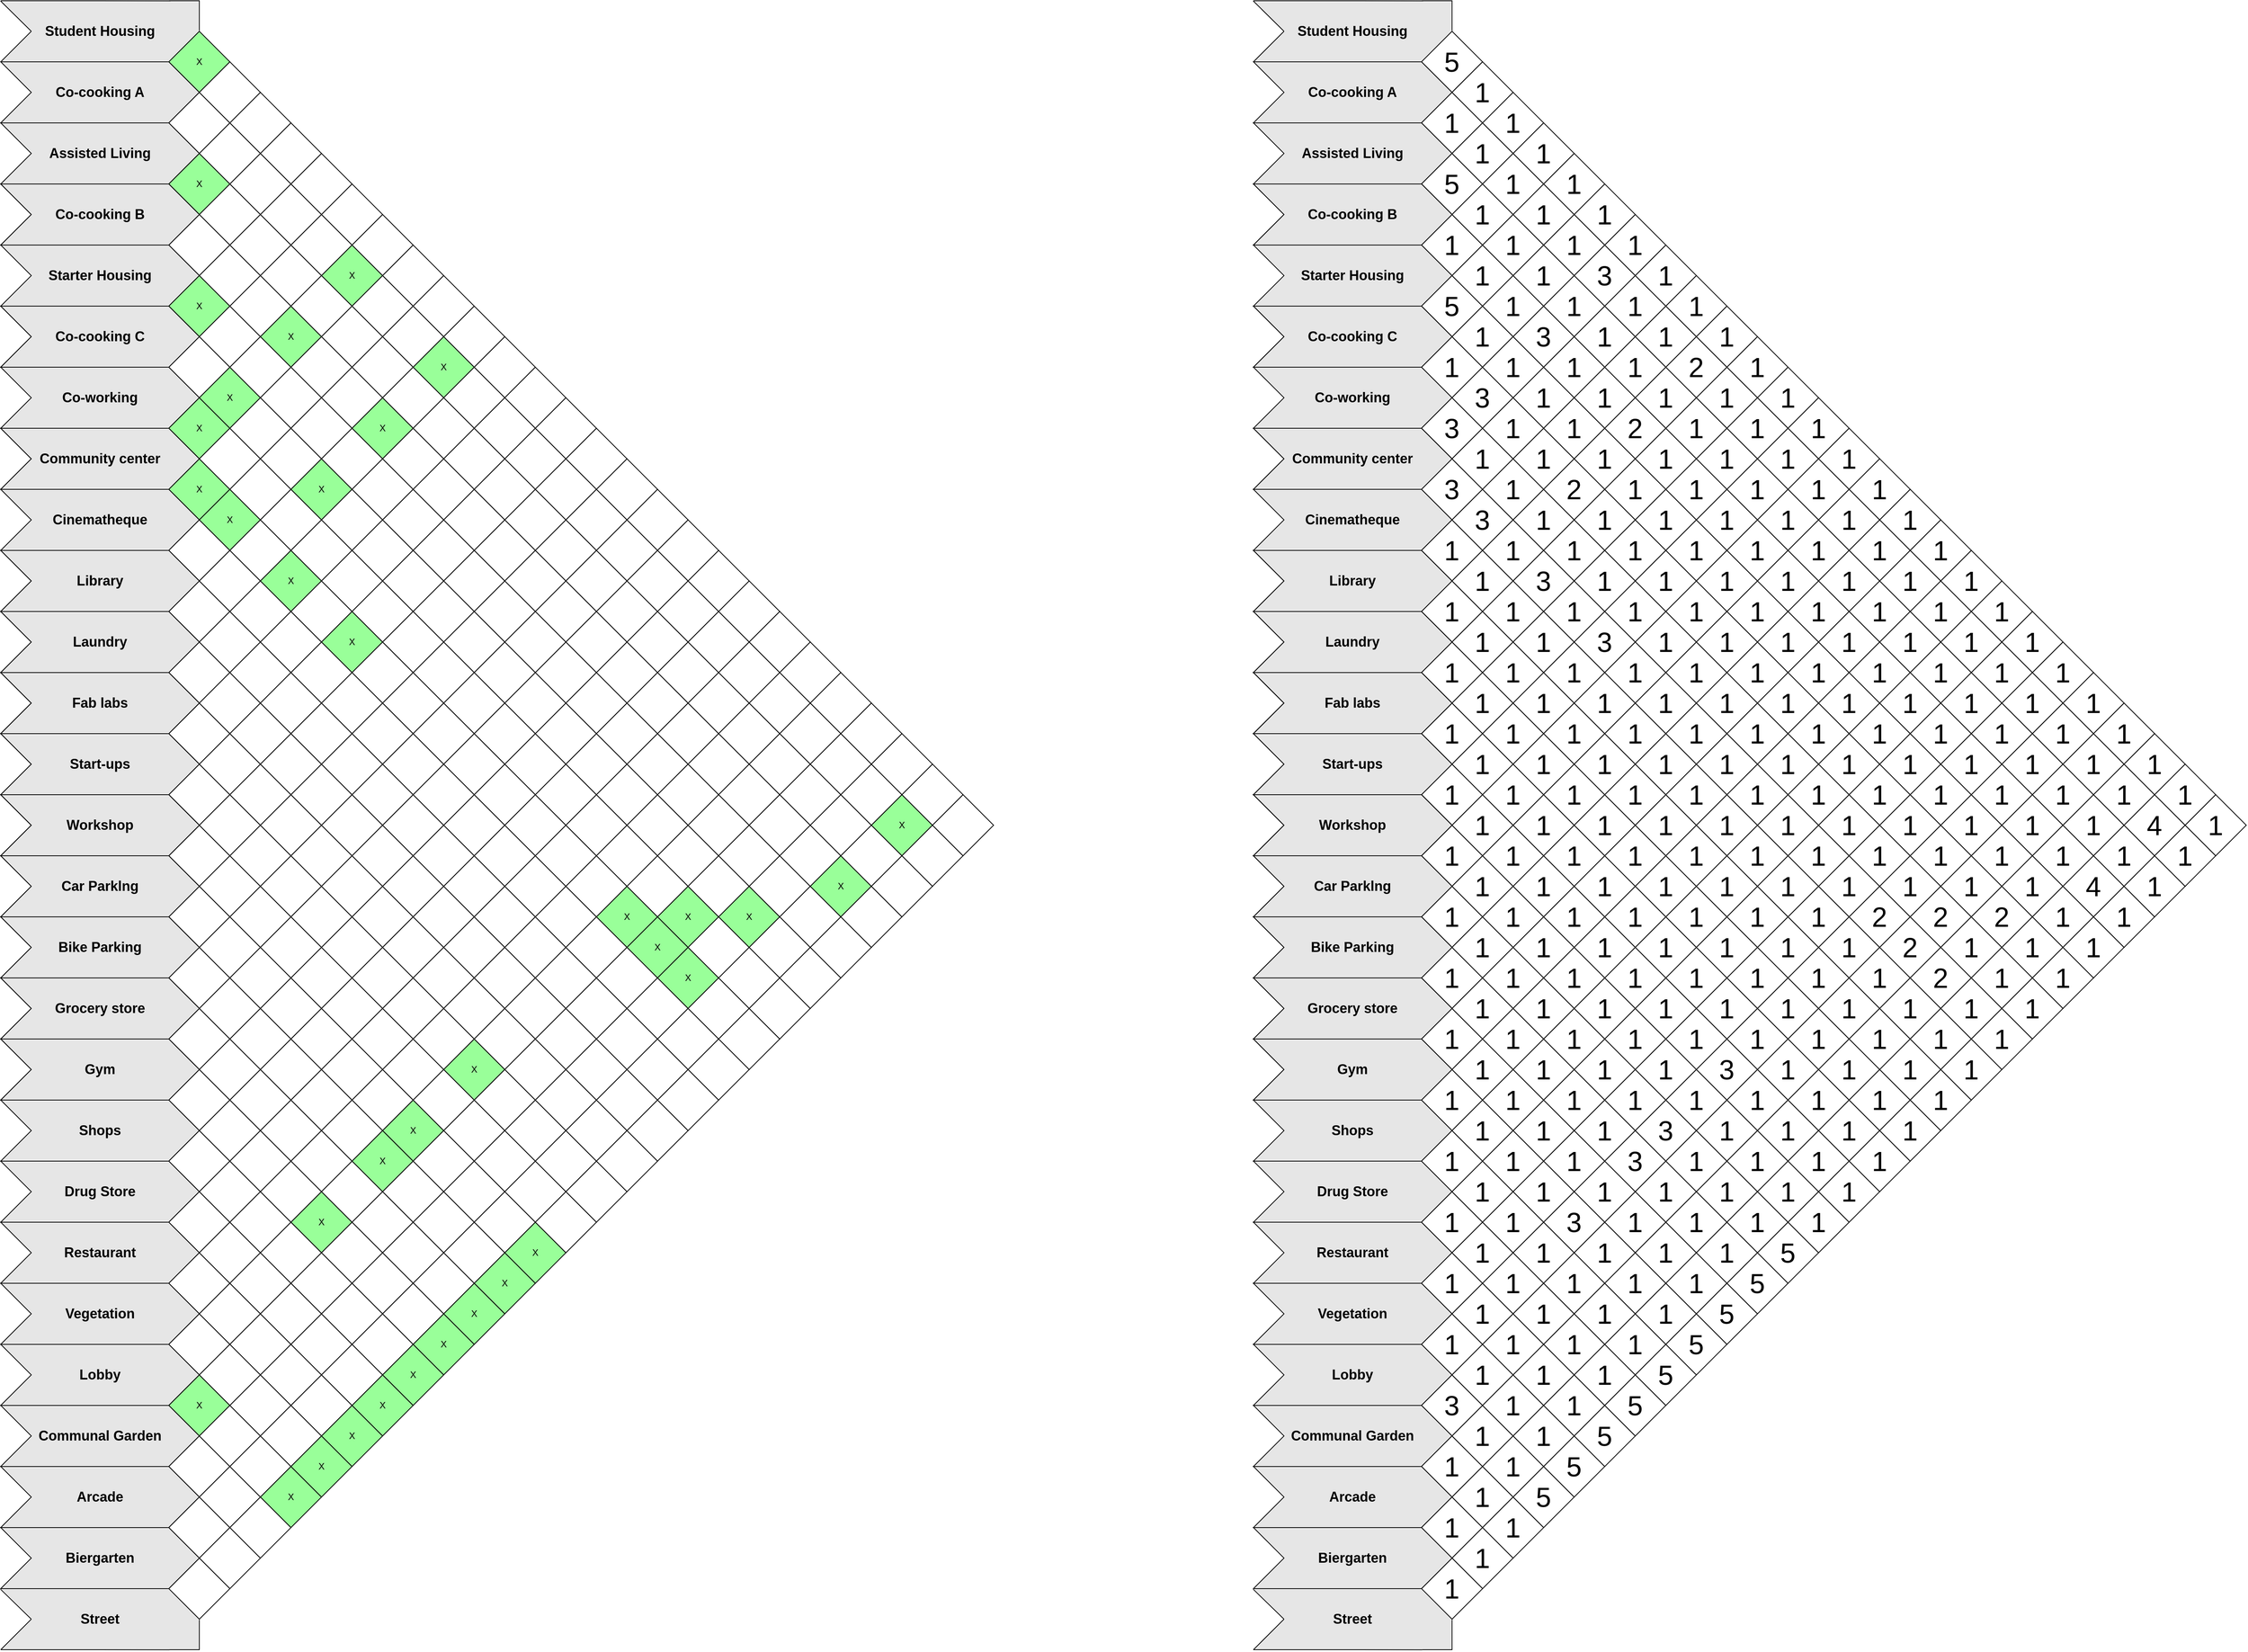 <mxfile version="16.2.2" type="github">
  <diagram id="NKdQtNIA8HO3XQ4CtXm4" name="Page-1">
    <mxGraphModel dx="5599" dy="3306" grid="1" gridSize="10" guides="1" tooltips="1" connect="1" arrows="1" fold="1" page="1" pageScale="1" pageWidth="850" pageHeight="1100" math="0" shadow="0">
      <root>
        <mxCell id="0" />
        <mxCell id="1" parent="0" />
        <mxCell id="S4_kVpftGbHbsD3yI1Fw-577" value="" style="rounded=0;whiteSpace=wrap;html=1;fontSize=18;fillColor=#E6E6E6;" vertex="1" parent="1">
          <mxGeometry x="-520" y="1960" width="50" height="40" as="geometry" />
        </mxCell>
        <mxCell id="S4_kVpftGbHbsD3yI1Fw-572" value="" style="rounded=0;whiteSpace=wrap;html=1;fontSize=18;fillColor=#E6E6E6;" vertex="1" parent="1">
          <mxGeometry x="-520" y="-160" width="50" height="40" as="geometry" />
        </mxCell>
        <mxCell id="S4_kVpftGbHbsD3yI1Fw-4" value="&lt;font style=&quot;font-size: 18px&quot;&gt;Student Housing&lt;/font&gt;" style="shape=step;perimeter=stepPerimeter;whiteSpace=wrap;html=1;fixedSize=1;size=40;fillColor=#E6E6E6;fontStyle=1;strokeColor=#E6E6E6;" vertex="1" parent="1">
          <mxGeometry x="-730" y="-160" width="260" height="80" as="geometry" />
        </mxCell>
        <mxCell id="S4_kVpftGbHbsD3yI1Fw-6" value="X" style="rhombus;whiteSpace=wrap;html=1;fillColor=#99FF99;" vertex="1" parent="1">
          <mxGeometry x="-510" y="-120" width="80" height="80" as="geometry" />
        </mxCell>
        <mxCell id="S4_kVpftGbHbsD3yI1Fw-7" value="&lt;font style=&quot;font-size: 18px&quot;&gt;Co-cooking A&lt;/font&gt;" style="shape=step;perimeter=stepPerimeter;whiteSpace=wrap;html=1;fixedSize=1;size=40;fillColor=#E6E6E6;fontStyle=1" vertex="1" parent="1">
          <mxGeometry x="-730" y="-80" width="260" height="80" as="geometry" />
        </mxCell>
        <mxCell id="S4_kVpftGbHbsD3yI1Fw-8" value="" style="rhombus;whiteSpace=wrap;html=1;" vertex="1" parent="1">
          <mxGeometry x="-510" y="-40" width="80" height="80" as="geometry" />
        </mxCell>
        <mxCell id="S4_kVpftGbHbsD3yI1Fw-9" value="&lt;font style=&quot;font-size: 18px&quot;&gt;Assisted Living&lt;/font&gt;" style="shape=step;perimeter=stepPerimeter;whiteSpace=wrap;html=1;fixedSize=1;size=40;fillColor=#E6E6E6;fontStyle=1" vertex="1" parent="1">
          <mxGeometry x="-730" width="260" height="80" as="geometry" />
        </mxCell>
        <mxCell id="S4_kVpftGbHbsD3yI1Fw-10" value="X" style="rhombus;whiteSpace=wrap;html=1;fillColor=#99FF99;" vertex="1" parent="1">
          <mxGeometry x="-510" y="40" width="80" height="80" as="geometry" />
        </mxCell>
        <mxCell id="S4_kVpftGbHbsD3yI1Fw-11" value="&lt;font style=&quot;font-size: 18px&quot;&gt;Co-cooking B&lt;/font&gt;" style="shape=step;perimeter=stepPerimeter;whiteSpace=wrap;html=1;fixedSize=1;size=40;fillColor=#E6E6E6;" vertex="1" parent="1">
          <mxGeometry x="-730" y="80" width="260" height="80" as="geometry" />
        </mxCell>
        <mxCell id="S4_kVpftGbHbsD3yI1Fw-12" value="" style="rhombus;whiteSpace=wrap;html=1;" vertex="1" parent="1">
          <mxGeometry x="-510" y="120" width="80" height="80" as="geometry" />
        </mxCell>
        <mxCell id="S4_kVpftGbHbsD3yI1Fw-13" value="&lt;font style=&quot;font-size: 18px&quot;&gt;Starter Housing&lt;/font&gt;" style="shape=step;perimeter=stepPerimeter;whiteSpace=wrap;html=1;fixedSize=1;size=40;fillColor=#E6E6E6;fontStyle=1" vertex="1" parent="1">
          <mxGeometry x="-730" y="160" width="260" height="80" as="geometry" />
        </mxCell>
        <mxCell id="S4_kVpftGbHbsD3yI1Fw-14" value="X" style="rhombus;whiteSpace=wrap;html=1;fillColor=#99FF99;" vertex="1" parent="1">
          <mxGeometry x="-510" y="200" width="80" height="80" as="geometry" />
        </mxCell>
        <mxCell id="S4_kVpftGbHbsD3yI1Fw-15" value="&lt;font style=&quot;font-size: 18px&quot;&gt;Co-cooking C&lt;/font&gt;" style="shape=step;perimeter=stepPerimeter;whiteSpace=wrap;html=1;fixedSize=1;size=40;fillColor=#E6E6E6;" vertex="1" parent="1">
          <mxGeometry x="-730" y="240" width="260" height="80" as="geometry" />
        </mxCell>
        <mxCell id="S4_kVpftGbHbsD3yI1Fw-16" value="" style="rhombus;whiteSpace=wrap;html=1;" vertex="1" parent="1">
          <mxGeometry x="-510" y="280" width="80" height="80" as="geometry" />
        </mxCell>
        <mxCell id="S4_kVpftGbHbsD3yI1Fw-17" value="&lt;font style=&quot;font-size: 18px&quot;&gt;Co-working&lt;/font&gt;" style="shape=step;perimeter=stepPerimeter;whiteSpace=wrap;html=1;fixedSize=1;size=40;fillColor=#E6E6E6;fontStyle=1" vertex="1" parent="1">
          <mxGeometry x="-730" y="320" width="260" height="80" as="geometry" />
        </mxCell>
        <mxCell id="S4_kVpftGbHbsD3yI1Fw-18" value="X" style="rhombus;whiteSpace=wrap;html=1;fillColor=#99FF99;" vertex="1" parent="1">
          <mxGeometry x="-510" y="360" width="80" height="80" as="geometry" />
        </mxCell>
        <mxCell id="S4_kVpftGbHbsD3yI1Fw-19" value="&lt;font style=&quot;font-size: 18px&quot;&gt;Community center&lt;/font&gt;" style="shape=step;perimeter=stepPerimeter;whiteSpace=wrap;html=1;fixedSize=1;size=40;fillColor=#E6E6E6;" vertex="1" parent="1">
          <mxGeometry x="-730" y="400" width="260" height="80" as="geometry" />
        </mxCell>
        <mxCell id="S4_kVpftGbHbsD3yI1Fw-20" value="X" style="rhombus;whiteSpace=wrap;html=1;fillColor=#99FF99;" vertex="1" parent="1">
          <mxGeometry x="-510" y="440" width="80" height="80" as="geometry" />
        </mxCell>
        <mxCell id="S4_kVpftGbHbsD3yI1Fw-21" value="&lt;font style=&quot;font-size: 18px&quot;&gt;Cinematheque&lt;/font&gt;" style="shape=step;perimeter=stepPerimeter;whiteSpace=wrap;html=1;fixedSize=1;size=40;fillColor=#E6E6E6;fontStyle=1" vertex="1" parent="1">
          <mxGeometry x="-730" y="480" width="260" height="80" as="geometry" />
        </mxCell>
        <mxCell id="S4_kVpftGbHbsD3yI1Fw-22" value="" style="rhombus;whiteSpace=wrap;html=1;" vertex="1" parent="1">
          <mxGeometry x="-510" y="520" width="80" height="80" as="geometry" />
        </mxCell>
        <mxCell id="S4_kVpftGbHbsD3yI1Fw-23" value="&lt;font style=&quot;font-size: 18px&quot;&gt;Library&lt;/font&gt;" style="shape=step;perimeter=stepPerimeter;whiteSpace=wrap;html=1;fixedSize=1;size=40;fillColor=#E6E6E6;" vertex="1" parent="1">
          <mxGeometry x="-730" y="560" width="260" height="80" as="geometry" />
        </mxCell>
        <mxCell id="S4_kVpftGbHbsD3yI1Fw-24" value="" style="rhombus;whiteSpace=wrap;html=1;" vertex="1" parent="1">
          <mxGeometry x="-510" y="600" width="80" height="80" as="geometry" />
        </mxCell>
        <mxCell id="S4_kVpftGbHbsD3yI1Fw-25" value="&lt;font style=&quot;font-size: 18px&quot;&gt;Laundry&lt;/font&gt;" style="shape=step;perimeter=stepPerimeter;whiteSpace=wrap;html=1;fixedSize=1;size=40;" vertex="1" parent="1">
          <mxGeometry x="-730" y="640" width="260" height="80" as="geometry" />
        </mxCell>
        <mxCell id="S4_kVpftGbHbsD3yI1Fw-26" value="" style="rhombus;whiteSpace=wrap;html=1;" vertex="1" parent="1">
          <mxGeometry x="-510" y="680" width="80" height="80" as="geometry" />
        </mxCell>
        <mxCell id="S4_kVpftGbHbsD3yI1Fw-27" value="&lt;font style=&quot;font-size: 18px&quot;&gt;Fab labs&lt;/font&gt;" style="shape=step;perimeter=stepPerimeter;whiteSpace=wrap;html=1;fixedSize=1;size=40;" vertex="1" parent="1">
          <mxGeometry x="-730" y="720" width="260" height="80" as="geometry" />
        </mxCell>
        <mxCell id="S4_kVpftGbHbsD3yI1Fw-28" value="" style="rhombus;whiteSpace=wrap;html=1;" vertex="1" parent="1">
          <mxGeometry x="-510" y="760" width="80" height="80" as="geometry" />
        </mxCell>
        <mxCell id="S4_kVpftGbHbsD3yI1Fw-29" value="&lt;font style=&quot;font-size: 18px&quot;&gt;Start-ups&lt;/font&gt;" style="shape=step;perimeter=stepPerimeter;whiteSpace=wrap;html=1;fixedSize=1;size=40;" vertex="1" parent="1">
          <mxGeometry x="-730" y="800" width="260" height="80" as="geometry" />
        </mxCell>
        <mxCell id="S4_kVpftGbHbsD3yI1Fw-30" value="" style="rhombus;whiteSpace=wrap;html=1;" vertex="1" parent="1">
          <mxGeometry x="-510" y="840" width="80" height="80" as="geometry" />
        </mxCell>
        <mxCell id="S4_kVpftGbHbsD3yI1Fw-31" value="&lt;font style=&quot;font-size: 18px&quot;&gt;Workshop&lt;/font&gt;" style="shape=step;perimeter=stepPerimeter;whiteSpace=wrap;html=1;fixedSize=1;size=40;" vertex="1" parent="1">
          <mxGeometry x="-730" y="880" width="260" height="80" as="geometry" />
        </mxCell>
        <mxCell id="S4_kVpftGbHbsD3yI1Fw-32" value="" style="rhombus;whiteSpace=wrap;html=1;" vertex="1" parent="1">
          <mxGeometry x="-510" y="920" width="80" height="80" as="geometry" />
        </mxCell>
        <mxCell id="S4_kVpftGbHbsD3yI1Fw-33" value="&lt;font style=&quot;font-size: 18px&quot;&gt;Car Parklng&lt;/font&gt;" style="shape=step;perimeter=stepPerimeter;whiteSpace=wrap;html=1;fixedSize=1;size=40;" vertex="1" parent="1">
          <mxGeometry x="-730" y="960" width="260" height="80" as="geometry" />
        </mxCell>
        <mxCell id="S4_kVpftGbHbsD3yI1Fw-34" value="" style="rhombus;whiteSpace=wrap;html=1;" vertex="1" parent="1">
          <mxGeometry x="-510" y="1000" width="80" height="80" as="geometry" />
        </mxCell>
        <mxCell id="S4_kVpftGbHbsD3yI1Fw-35" value="&lt;font style=&quot;font-size: 18px&quot;&gt;Bike Parking&lt;/font&gt;" style="shape=step;perimeter=stepPerimeter;whiteSpace=wrap;html=1;fixedSize=1;size=40;" vertex="1" parent="1">
          <mxGeometry x="-730" y="1040" width="260" height="80" as="geometry" />
        </mxCell>
        <mxCell id="S4_kVpftGbHbsD3yI1Fw-36" value="" style="rhombus;whiteSpace=wrap;html=1;" vertex="1" parent="1">
          <mxGeometry x="-510" y="1080" width="80" height="80" as="geometry" />
        </mxCell>
        <mxCell id="S4_kVpftGbHbsD3yI1Fw-37" value="&lt;font style=&quot;font-size: 18px&quot;&gt;Grocery store&lt;/font&gt;" style="shape=step;perimeter=stepPerimeter;whiteSpace=wrap;html=1;fixedSize=1;size=40;" vertex="1" parent="1">
          <mxGeometry x="-730" y="1120" width="260" height="80" as="geometry" />
        </mxCell>
        <mxCell id="S4_kVpftGbHbsD3yI1Fw-38" value="" style="rhombus;whiteSpace=wrap;html=1;" vertex="1" parent="1">
          <mxGeometry x="-510" y="1160" width="80" height="80" as="geometry" />
        </mxCell>
        <mxCell id="S4_kVpftGbHbsD3yI1Fw-39" value="&lt;font style=&quot;font-size: 18px&quot;&gt;Gym&lt;/font&gt;" style="shape=step;perimeter=stepPerimeter;whiteSpace=wrap;html=1;fixedSize=1;size=40;" vertex="1" parent="1">
          <mxGeometry x="-730" y="1200" width="260" height="80" as="geometry" />
        </mxCell>
        <mxCell id="S4_kVpftGbHbsD3yI1Fw-40" value="" style="rhombus;whiteSpace=wrap;html=1;" vertex="1" parent="1">
          <mxGeometry x="-510" y="1240" width="80" height="80" as="geometry" />
        </mxCell>
        <mxCell id="S4_kVpftGbHbsD3yI1Fw-41" value="&lt;font style=&quot;font-size: 18px&quot;&gt;Shops&lt;/font&gt;" style="shape=step;perimeter=stepPerimeter;whiteSpace=wrap;html=1;fixedSize=1;size=40;fillColor=#E6E6E6;fontStyle=1" vertex="1" parent="1">
          <mxGeometry x="-730" y="1280" width="260" height="80" as="geometry" />
        </mxCell>
        <mxCell id="S4_kVpftGbHbsD3yI1Fw-42" value="" style="rhombus;whiteSpace=wrap;html=1;" vertex="1" parent="1">
          <mxGeometry x="-510" y="1320" width="80" height="80" as="geometry" />
        </mxCell>
        <mxCell id="S4_kVpftGbHbsD3yI1Fw-43" value="&lt;font style=&quot;font-size: 18px&quot;&gt;Drug Store&lt;/font&gt;" style="shape=step;perimeter=stepPerimeter;whiteSpace=wrap;html=1;fixedSize=1;size=40;fillColor=#E6E6E6;fontStyle=1" vertex="1" parent="1">
          <mxGeometry x="-730" y="1360" width="260" height="80" as="geometry" />
        </mxCell>
        <mxCell id="S4_kVpftGbHbsD3yI1Fw-44" value="" style="rhombus;whiteSpace=wrap;html=1;" vertex="1" parent="1">
          <mxGeometry x="-510" y="1400" width="80" height="80" as="geometry" />
        </mxCell>
        <mxCell id="S4_kVpftGbHbsD3yI1Fw-45" value="&lt;font style=&quot;font-size: 18px&quot;&gt;Restaurant&lt;/font&gt;" style="shape=step;perimeter=stepPerimeter;whiteSpace=wrap;html=1;fixedSize=1;size=40;fillColor=#E6E6E6;fontStyle=1" vertex="1" parent="1">
          <mxGeometry x="-730" y="1440" width="260" height="80" as="geometry" />
        </mxCell>
        <mxCell id="S4_kVpftGbHbsD3yI1Fw-46" value="" style="rhombus;whiteSpace=wrap;html=1;" vertex="1" parent="1">
          <mxGeometry x="-510" y="1480" width="80" height="80" as="geometry" />
        </mxCell>
        <mxCell id="S4_kVpftGbHbsD3yI1Fw-47" value="&lt;font style=&quot;font-size: 18px&quot;&gt;Vegetation&lt;/font&gt;" style="shape=step;perimeter=stepPerimeter;whiteSpace=wrap;html=1;fixedSize=1;size=40;fillColor=#E6E6E6;fontStyle=1" vertex="1" parent="1">
          <mxGeometry x="-730" y="1520" width="260" height="80" as="geometry" />
        </mxCell>
        <mxCell id="S4_kVpftGbHbsD3yI1Fw-48" value="" style="rhombus;whiteSpace=wrap;html=1;" vertex="1" parent="1">
          <mxGeometry x="-510" y="1560" width="80" height="80" as="geometry" />
        </mxCell>
        <mxCell id="S4_kVpftGbHbsD3yI1Fw-49" value="&lt;font style=&quot;font-size: 18px&quot;&gt;Lobby&lt;/font&gt;" style="shape=step;perimeter=stepPerimeter;whiteSpace=wrap;html=1;fixedSize=1;size=40;fillColor=#E6E6E6;fontStyle=1" vertex="1" parent="1">
          <mxGeometry x="-730" y="1600" width="260" height="80" as="geometry" />
        </mxCell>
        <mxCell id="S4_kVpftGbHbsD3yI1Fw-50" value="X" style="rhombus;whiteSpace=wrap;html=1;fillColor=#99FF99;" vertex="1" parent="1">
          <mxGeometry x="-510" y="1640" width="80" height="80" as="geometry" />
        </mxCell>
        <mxCell id="S4_kVpftGbHbsD3yI1Fw-51" value="&lt;font style=&quot;font-size: 18px&quot;&gt;Communal Garden&lt;/font&gt;" style="shape=step;perimeter=stepPerimeter;whiteSpace=wrap;html=1;fixedSize=1;size=40;fillColor=#E6E6E6;fontStyle=1" vertex="1" parent="1">
          <mxGeometry x="-730" y="1680" width="260" height="80" as="geometry" />
        </mxCell>
        <mxCell id="S4_kVpftGbHbsD3yI1Fw-52" value="" style="rhombus;whiteSpace=wrap;html=1;" vertex="1" parent="1">
          <mxGeometry x="-510" y="1720" width="80" height="80" as="geometry" />
        </mxCell>
        <mxCell id="S4_kVpftGbHbsD3yI1Fw-53" value="&lt;font style=&quot;font-size: 18px&quot;&gt;Arcade&lt;/font&gt;" style="shape=step;perimeter=stepPerimeter;whiteSpace=wrap;html=1;fixedSize=1;size=40;fillColor=#E6E6E6;fontStyle=1" vertex="1" parent="1">
          <mxGeometry x="-730" y="1760" width="260" height="80" as="geometry" />
        </mxCell>
        <mxCell id="S4_kVpftGbHbsD3yI1Fw-54" value="" style="rhombus;whiteSpace=wrap;html=1;" vertex="1" parent="1">
          <mxGeometry x="-510" y="1800" width="80" height="80" as="geometry" />
        </mxCell>
        <mxCell id="S4_kVpftGbHbsD3yI1Fw-57" value="" style="rhombus;whiteSpace=wrap;html=1;" vertex="1" parent="1">
          <mxGeometry x="-470" y="-80" width="80" height="80" as="geometry" />
        </mxCell>
        <mxCell id="S4_kVpftGbHbsD3yI1Fw-58" value="" style="rhombus;whiteSpace=wrap;html=1;" vertex="1" parent="1">
          <mxGeometry x="-470" width="80" height="80" as="geometry" />
        </mxCell>
        <mxCell id="S4_kVpftGbHbsD3yI1Fw-59" value="" style="rhombus;whiteSpace=wrap;html=1;" vertex="1" parent="1">
          <mxGeometry x="-470" y="80" width="80" height="80" as="geometry" />
        </mxCell>
        <mxCell id="S4_kVpftGbHbsD3yI1Fw-60" value="" style="rhombus;whiteSpace=wrap;html=1;" vertex="1" parent="1">
          <mxGeometry x="-470" y="160" width="80" height="80" as="geometry" />
        </mxCell>
        <mxCell id="S4_kVpftGbHbsD3yI1Fw-61" value="" style="rhombus;whiteSpace=wrap;html=1;" vertex="1" parent="1">
          <mxGeometry x="-470" y="240" width="80" height="80" as="geometry" />
        </mxCell>
        <mxCell id="S4_kVpftGbHbsD3yI1Fw-62" value="X" style="rhombus;whiteSpace=wrap;html=1;fillColor=#99FF99;" vertex="1" parent="1">
          <mxGeometry x="-470" y="320" width="80" height="80" as="geometry" />
        </mxCell>
        <mxCell id="S4_kVpftGbHbsD3yI1Fw-63" value="" style="rhombus;whiteSpace=wrap;html=1;" vertex="1" parent="1">
          <mxGeometry x="-470" y="400" width="80" height="80" as="geometry" />
        </mxCell>
        <mxCell id="S4_kVpftGbHbsD3yI1Fw-64" value="X" style="rhombus;whiteSpace=wrap;html=1;fillColor=#99FF99;" vertex="1" parent="1">
          <mxGeometry x="-470" y="480" width="80" height="80" as="geometry" />
        </mxCell>
        <mxCell id="S4_kVpftGbHbsD3yI1Fw-65" value="" style="rhombus;whiteSpace=wrap;html=1;" vertex="1" parent="1">
          <mxGeometry x="-470" y="560" width="80" height="80" as="geometry" />
        </mxCell>
        <mxCell id="S4_kVpftGbHbsD3yI1Fw-66" value="" style="rhombus;whiteSpace=wrap;html=1;" vertex="1" parent="1">
          <mxGeometry x="-470" y="640" width="80" height="80" as="geometry" />
        </mxCell>
        <mxCell id="S4_kVpftGbHbsD3yI1Fw-67" value="" style="rhombus;whiteSpace=wrap;html=1;" vertex="1" parent="1">
          <mxGeometry x="-470" y="720" width="80" height="80" as="geometry" />
        </mxCell>
        <mxCell id="S4_kVpftGbHbsD3yI1Fw-68" value="" style="rhombus;whiteSpace=wrap;html=1;" vertex="1" parent="1">
          <mxGeometry x="-470" y="800" width="80" height="80" as="geometry" />
        </mxCell>
        <mxCell id="S4_kVpftGbHbsD3yI1Fw-69" value="" style="rhombus;whiteSpace=wrap;html=1;" vertex="1" parent="1">
          <mxGeometry x="-470" y="880" width="80" height="80" as="geometry" />
        </mxCell>
        <mxCell id="S4_kVpftGbHbsD3yI1Fw-70" value="" style="rhombus;whiteSpace=wrap;html=1;" vertex="1" parent="1">
          <mxGeometry x="-470" y="960" width="80" height="80" as="geometry" />
        </mxCell>
        <mxCell id="S4_kVpftGbHbsD3yI1Fw-71" value="" style="rhombus;whiteSpace=wrap;html=1;" vertex="1" parent="1">
          <mxGeometry x="-470" y="1040" width="80" height="80" as="geometry" />
        </mxCell>
        <mxCell id="S4_kVpftGbHbsD3yI1Fw-72" value="" style="rhombus;whiteSpace=wrap;html=1;" vertex="1" parent="1">
          <mxGeometry x="-470" y="1120" width="80" height="80" as="geometry" />
        </mxCell>
        <mxCell id="S4_kVpftGbHbsD3yI1Fw-73" value="" style="rhombus;whiteSpace=wrap;html=1;" vertex="1" parent="1">
          <mxGeometry x="-470" y="1200" width="80" height="80" as="geometry" />
        </mxCell>
        <mxCell id="S4_kVpftGbHbsD3yI1Fw-74" value="" style="rhombus;whiteSpace=wrap;html=1;" vertex="1" parent="1">
          <mxGeometry x="-470" y="1280" width="80" height="80" as="geometry" />
        </mxCell>
        <mxCell id="S4_kVpftGbHbsD3yI1Fw-75" value="" style="rhombus;whiteSpace=wrap;html=1;" vertex="1" parent="1">
          <mxGeometry x="-470" y="1360" width="80" height="80" as="geometry" />
        </mxCell>
        <mxCell id="S4_kVpftGbHbsD3yI1Fw-76" value="" style="rhombus;whiteSpace=wrap;html=1;" vertex="1" parent="1">
          <mxGeometry x="-470" y="1440" width="80" height="80" as="geometry" />
        </mxCell>
        <mxCell id="S4_kVpftGbHbsD3yI1Fw-77" value="" style="rhombus;whiteSpace=wrap;html=1;" vertex="1" parent="1">
          <mxGeometry x="-470" y="1520" width="80" height="80" as="geometry" />
        </mxCell>
        <mxCell id="S4_kVpftGbHbsD3yI1Fw-78" value="" style="rhombus;whiteSpace=wrap;html=1;" vertex="1" parent="1">
          <mxGeometry x="-470" y="1600" width="80" height="80" as="geometry" />
        </mxCell>
        <mxCell id="S4_kVpftGbHbsD3yI1Fw-79" value="" style="rhombus;whiteSpace=wrap;html=1;" vertex="1" parent="1">
          <mxGeometry x="-470" y="1680" width="80" height="80" as="geometry" />
        </mxCell>
        <mxCell id="S4_kVpftGbHbsD3yI1Fw-80" value="" style="rhombus;whiteSpace=wrap;html=1;" vertex="1" parent="1">
          <mxGeometry x="-470" y="1760" width="80" height="80" as="geometry" />
        </mxCell>
        <mxCell id="S4_kVpftGbHbsD3yI1Fw-81" value="" style="rhombus;whiteSpace=wrap;html=1;" vertex="1" parent="1">
          <mxGeometry x="-430" y="-40" width="80" height="80" as="geometry" />
        </mxCell>
        <mxCell id="S4_kVpftGbHbsD3yI1Fw-82" value="" style="rhombus;whiteSpace=wrap;html=1;" vertex="1" parent="1">
          <mxGeometry x="-430" y="40" width="80" height="80" as="geometry" />
        </mxCell>
        <mxCell id="S4_kVpftGbHbsD3yI1Fw-83" value="" style="rhombus;whiteSpace=wrap;html=1;" vertex="1" parent="1">
          <mxGeometry x="-430" y="120" width="80" height="80" as="geometry" />
        </mxCell>
        <mxCell id="S4_kVpftGbHbsD3yI1Fw-84" value="" style="rhombus;whiteSpace=wrap;html=1;" vertex="1" parent="1">
          <mxGeometry x="-430" y="200" width="80" height="80" as="geometry" />
        </mxCell>
        <mxCell id="S4_kVpftGbHbsD3yI1Fw-85" value="" style="rhombus;whiteSpace=wrap;html=1;" vertex="1" parent="1">
          <mxGeometry x="-430" y="280" width="80" height="80" as="geometry" />
        </mxCell>
        <mxCell id="S4_kVpftGbHbsD3yI1Fw-86" value="" style="rhombus;whiteSpace=wrap;html=1;" vertex="1" parent="1">
          <mxGeometry x="-430" y="360" width="80" height="80" as="geometry" />
        </mxCell>
        <mxCell id="S4_kVpftGbHbsD3yI1Fw-87" value="" style="rhombus;whiteSpace=wrap;html=1;" vertex="1" parent="1">
          <mxGeometry x="-430" y="440" width="80" height="80" as="geometry" />
        </mxCell>
        <mxCell id="S4_kVpftGbHbsD3yI1Fw-88" value="" style="rhombus;whiteSpace=wrap;html=1;" vertex="1" parent="1">
          <mxGeometry x="-430" y="520" width="80" height="80" as="geometry" />
        </mxCell>
        <mxCell id="S4_kVpftGbHbsD3yI1Fw-89" value="" style="rhombus;whiteSpace=wrap;html=1;" vertex="1" parent="1">
          <mxGeometry x="-430" y="600" width="80" height="80" as="geometry" />
        </mxCell>
        <mxCell id="S4_kVpftGbHbsD3yI1Fw-90" value="" style="rhombus;whiteSpace=wrap;html=1;" vertex="1" parent="1">
          <mxGeometry x="-430" y="680" width="80" height="80" as="geometry" />
        </mxCell>
        <mxCell id="S4_kVpftGbHbsD3yI1Fw-91" value="" style="rhombus;whiteSpace=wrap;html=1;" vertex="1" parent="1">
          <mxGeometry x="-430" y="760" width="80" height="80" as="geometry" />
        </mxCell>
        <mxCell id="S4_kVpftGbHbsD3yI1Fw-92" value="" style="rhombus;whiteSpace=wrap;html=1;" vertex="1" parent="1">
          <mxGeometry x="-430" y="840" width="80" height="80" as="geometry" />
        </mxCell>
        <mxCell id="S4_kVpftGbHbsD3yI1Fw-93" value="" style="rhombus;whiteSpace=wrap;html=1;" vertex="1" parent="1">
          <mxGeometry x="-430" y="920" width="80" height="80" as="geometry" />
        </mxCell>
        <mxCell id="S4_kVpftGbHbsD3yI1Fw-94" value="" style="rhombus;whiteSpace=wrap;html=1;" vertex="1" parent="1">
          <mxGeometry x="-430" y="1000" width="80" height="80" as="geometry" />
        </mxCell>
        <mxCell id="S4_kVpftGbHbsD3yI1Fw-95" value="" style="rhombus;whiteSpace=wrap;html=1;" vertex="1" parent="1">
          <mxGeometry x="-430" y="1080" width="80" height="80" as="geometry" />
        </mxCell>
        <mxCell id="S4_kVpftGbHbsD3yI1Fw-96" value="" style="rhombus;whiteSpace=wrap;html=1;" vertex="1" parent="1">
          <mxGeometry x="-430" y="1160" width="80" height="80" as="geometry" />
        </mxCell>
        <mxCell id="S4_kVpftGbHbsD3yI1Fw-97" value="" style="rhombus;whiteSpace=wrap;html=1;" vertex="1" parent="1">
          <mxGeometry x="-430" y="1240" width="80" height="80" as="geometry" />
        </mxCell>
        <mxCell id="S4_kVpftGbHbsD3yI1Fw-98" value="" style="rhombus;whiteSpace=wrap;html=1;" vertex="1" parent="1">
          <mxGeometry x="-430" y="1320" width="80" height="80" as="geometry" />
        </mxCell>
        <mxCell id="S4_kVpftGbHbsD3yI1Fw-99" value="" style="rhombus;whiteSpace=wrap;html=1;" vertex="1" parent="1">
          <mxGeometry x="-430" y="1400" width="80" height="80" as="geometry" />
        </mxCell>
        <mxCell id="S4_kVpftGbHbsD3yI1Fw-100" value="" style="rhombus;whiteSpace=wrap;html=1;" vertex="1" parent="1">
          <mxGeometry x="-430" y="1480" width="80" height="80" as="geometry" />
        </mxCell>
        <mxCell id="S4_kVpftGbHbsD3yI1Fw-101" value="" style="rhombus;whiteSpace=wrap;html=1;" vertex="1" parent="1">
          <mxGeometry x="-430" y="1560" width="80" height="80" as="geometry" />
        </mxCell>
        <mxCell id="S4_kVpftGbHbsD3yI1Fw-102" value="" style="rhombus;whiteSpace=wrap;html=1;" vertex="1" parent="1">
          <mxGeometry x="-430" y="1640" width="80" height="80" as="geometry" />
        </mxCell>
        <mxCell id="S4_kVpftGbHbsD3yI1Fw-103" value="" style="rhombus;whiteSpace=wrap;html=1;" vertex="1" parent="1">
          <mxGeometry x="-430" y="1720" width="80" height="80" as="geometry" />
        </mxCell>
        <mxCell id="S4_kVpftGbHbsD3yI1Fw-105" value="" style="rhombus;whiteSpace=wrap;html=1;" vertex="1" parent="1">
          <mxGeometry x="-390" width="80" height="80" as="geometry" />
        </mxCell>
        <mxCell id="S4_kVpftGbHbsD3yI1Fw-106" value="" style="rhombus;whiteSpace=wrap;html=1;" vertex="1" parent="1">
          <mxGeometry x="-390" y="80" width="80" height="80" as="geometry" />
        </mxCell>
        <mxCell id="S4_kVpftGbHbsD3yI1Fw-107" value="" style="rhombus;whiteSpace=wrap;html=1;" vertex="1" parent="1">
          <mxGeometry x="-390" y="160" width="80" height="80" as="geometry" />
        </mxCell>
        <mxCell id="S4_kVpftGbHbsD3yI1Fw-108" value="X" style="rhombus;whiteSpace=wrap;html=1;fillColor=#99FF99;" vertex="1" parent="1">
          <mxGeometry x="-390" y="240" width="80" height="80" as="geometry" />
        </mxCell>
        <mxCell id="S4_kVpftGbHbsD3yI1Fw-109" value="" style="rhombus;whiteSpace=wrap;html=1;" vertex="1" parent="1">
          <mxGeometry x="-390" y="320" width="80" height="80" as="geometry" />
        </mxCell>
        <mxCell id="S4_kVpftGbHbsD3yI1Fw-110" value="" style="rhombus;whiteSpace=wrap;html=1;" vertex="1" parent="1">
          <mxGeometry x="-390" y="400" width="80" height="80" as="geometry" />
        </mxCell>
        <mxCell id="S4_kVpftGbHbsD3yI1Fw-111" value="" style="rhombus;whiteSpace=wrap;html=1;" vertex="1" parent="1">
          <mxGeometry x="-390" y="480" width="80" height="80" as="geometry" />
        </mxCell>
        <mxCell id="S4_kVpftGbHbsD3yI1Fw-112" value="X" style="rhombus;whiteSpace=wrap;html=1;fillColor=#99FF99;" vertex="1" parent="1">
          <mxGeometry x="-390" y="560" width="80" height="80" as="geometry" />
        </mxCell>
        <mxCell id="S4_kVpftGbHbsD3yI1Fw-113" value="" style="rhombus;whiteSpace=wrap;html=1;" vertex="1" parent="1">
          <mxGeometry x="-390" y="640" width="80" height="80" as="geometry" />
        </mxCell>
        <mxCell id="S4_kVpftGbHbsD3yI1Fw-114" value="" style="rhombus;whiteSpace=wrap;html=1;" vertex="1" parent="1">
          <mxGeometry x="-390" y="720" width="80" height="80" as="geometry" />
        </mxCell>
        <mxCell id="S4_kVpftGbHbsD3yI1Fw-115" value="" style="rhombus;whiteSpace=wrap;html=1;" vertex="1" parent="1">
          <mxGeometry x="-390" y="800" width="80" height="80" as="geometry" />
        </mxCell>
        <mxCell id="S4_kVpftGbHbsD3yI1Fw-116" value="" style="rhombus;whiteSpace=wrap;html=1;" vertex="1" parent="1">
          <mxGeometry x="-390" y="880" width="80" height="80" as="geometry" />
        </mxCell>
        <mxCell id="S4_kVpftGbHbsD3yI1Fw-117" value="" style="rhombus;whiteSpace=wrap;html=1;" vertex="1" parent="1">
          <mxGeometry x="-390" y="960" width="80" height="80" as="geometry" />
        </mxCell>
        <mxCell id="S4_kVpftGbHbsD3yI1Fw-118" value="" style="rhombus;whiteSpace=wrap;html=1;" vertex="1" parent="1">
          <mxGeometry x="-390" y="1040" width="80" height="80" as="geometry" />
        </mxCell>
        <mxCell id="S4_kVpftGbHbsD3yI1Fw-119" value="" style="rhombus;whiteSpace=wrap;html=1;" vertex="1" parent="1">
          <mxGeometry x="-390" y="1120" width="80" height="80" as="geometry" />
        </mxCell>
        <mxCell id="S4_kVpftGbHbsD3yI1Fw-120" value="" style="rhombus;whiteSpace=wrap;html=1;" vertex="1" parent="1">
          <mxGeometry x="-390" y="1200" width="80" height="80" as="geometry" />
        </mxCell>
        <mxCell id="S4_kVpftGbHbsD3yI1Fw-121" value="" style="rhombus;whiteSpace=wrap;html=1;" vertex="1" parent="1">
          <mxGeometry x="-390" y="1280" width="80" height="80" as="geometry" />
        </mxCell>
        <mxCell id="S4_kVpftGbHbsD3yI1Fw-122" value="" style="rhombus;whiteSpace=wrap;html=1;" vertex="1" parent="1">
          <mxGeometry x="-390" y="1360" width="80" height="80" as="geometry" />
        </mxCell>
        <mxCell id="S4_kVpftGbHbsD3yI1Fw-123" value="" style="rhombus;whiteSpace=wrap;html=1;" vertex="1" parent="1">
          <mxGeometry x="-390" y="1440" width="80" height="80" as="geometry" />
        </mxCell>
        <mxCell id="S4_kVpftGbHbsD3yI1Fw-124" value="" style="rhombus;whiteSpace=wrap;html=1;" vertex="1" parent="1">
          <mxGeometry x="-390" y="1520" width="80" height="80" as="geometry" />
        </mxCell>
        <mxCell id="S4_kVpftGbHbsD3yI1Fw-125" value="" style="rhombus;whiteSpace=wrap;html=1;" vertex="1" parent="1">
          <mxGeometry x="-390" y="1600" width="80" height="80" as="geometry" />
        </mxCell>
        <mxCell id="S4_kVpftGbHbsD3yI1Fw-126" value="" style="rhombus;whiteSpace=wrap;html=1;" vertex="1" parent="1">
          <mxGeometry x="-390" y="1680" width="80" height="80" as="geometry" />
        </mxCell>
        <mxCell id="S4_kVpftGbHbsD3yI1Fw-129" value="" style="rhombus;whiteSpace=wrap;html=1;" vertex="1" parent="1">
          <mxGeometry x="-350" y="40" width="80" height="80" as="geometry" />
        </mxCell>
        <mxCell id="S4_kVpftGbHbsD3yI1Fw-130" value="" style="rhombus;whiteSpace=wrap;html=1;" vertex="1" parent="1">
          <mxGeometry x="-350" y="120" width="80" height="80" as="geometry" />
        </mxCell>
        <mxCell id="S4_kVpftGbHbsD3yI1Fw-131" value="" style="rhombus;whiteSpace=wrap;html=1;" vertex="1" parent="1">
          <mxGeometry x="-350" y="200" width="80" height="80" as="geometry" />
        </mxCell>
        <mxCell id="S4_kVpftGbHbsD3yI1Fw-132" value="" style="rhombus;whiteSpace=wrap;html=1;" vertex="1" parent="1">
          <mxGeometry x="-350" y="280" width="80" height="80" as="geometry" />
        </mxCell>
        <mxCell id="S4_kVpftGbHbsD3yI1Fw-133" value="" style="rhombus;whiteSpace=wrap;html=1;" vertex="1" parent="1">
          <mxGeometry x="-350" y="360" width="80" height="80" as="geometry" />
        </mxCell>
        <mxCell id="S4_kVpftGbHbsD3yI1Fw-134" value="X" style="rhombus;whiteSpace=wrap;html=1;fillColor=#99FF99;" vertex="1" parent="1">
          <mxGeometry x="-350" y="440" width="80" height="80" as="geometry" />
        </mxCell>
        <mxCell id="S4_kVpftGbHbsD3yI1Fw-135" value="" style="rhombus;whiteSpace=wrap;html=1;" vertex="1" parent="1">
          <mxGeometry x="-350" y="520" width="80" height="80" as="geometry" />
        </mxCell>
        <mxCell id="S4_kVpftGbHbsD3yI1Fw-136" value="" style="rhombus;whiteSpace=wrap;html=1;" vertex="1" parent="1">
          <mxGeometry x="-350" y="600" width="80" height="80" as="geometry" />
        </mxCell>
        <mxCell id="S4_kVpftGbHbsD3yI1Fw-137" value="" style="rhombus;whiteSpace=wrap;html=1;" vertex="1" parent="1">
          <mxGeometry x="-350" y="680" width="80" height="80" as="geometry" />
        </mxCell>
        <mxCell id="S4_kVpftGbHbsD3yI1Fw-138" value="" style="rhombus;whiteSpace=wrap;html=1;" vertex="1" parent="1">
          <mxGeometry x="-350" y="760" width="80" height="80" as="geometry" />
        </mxCell>
        <mxCell id="S4_kVpftGbHbsD3yI1Fw-139" value="" style="rhombus;whiteSpace=wrap;html=1;" vertex="1" parent="1">
          <mxGeometry x="-350" y="840" width="80" height="80" as="geometry" />
        </mxCell>
        <mxCell id="S4_kVpftGbHbsD3yI1Fw-140" value="" style="rhombus;whiteSpace=wrap;html=1;" vertex="1" parent="1">
          <mxGeometry x="-350" y="920" width="80" height="80" as="geometry" />
        </mxCell>
        <mxCell id="S4_kVpftGbHbsD3yI1Fw-141" value="" style="rhombus;whiteSpace=wrap;html=1;" vertex="1" parent="1">
          <mxGeometry x="-350" y="1000" width="80" height="80" as="geometry" />
        </mxCell>
        <mxCell id="S4_kVpftGbHbsD3yI1Fw-142" value="" style="rhombus;whiteSpace=wrap;html=1;" vertex="1" parent="1">
          <mxGeometry x="-350" y="1080" width="80" height="80" as="geometry" />
        </mxCell>
        <mxCell id="S4_kVpftGbHbsD3yI1Fw-143" value="" style="rhombus;whiteSpace=wrap;html=1;" vertex="1" parent="1">
          <mxGeometry x="-350" y="1160" width="80" height="80" as="geometry" />
        </mxCell>
        <mxCell id="S4_kVpftGbHbsD3yI1Fw-144" value="" style="rhombus;whiteSpace=wrap;html=1;" vertex="1" parent="1">
          <mxGeometry x="-350" y="1240" width="80" height="80" as="geometry" />
        </mxCell>
        <mxCell id="S4_kVpftGbHbsD3yI1Fw-145" value="" style="rhombus;whiteSpace=wrap;html=1;" vertex="1" parent="1">
          <mxGeometry x="-350" y="1320" width="80" height="80" as="geometry" />
        </mxCell>
        <mxCell id="S4_kVpftGbHbsD3yI1Fw-146" value="X" style="rhombus;whiteSpace=wrap;html=1;fillColor=#99FF99;" vertex="1" parent="1">
          <mxGeometry x="-350" y="1400" width="80" height="80" as="geometry" />
        </mxCell>
        <mxCell id="S4_kVpftGbHbsD3yI1Fw-147" value="" style="rhombus;whiteSpace=wrap;html=1;" vertex="1" parent="1">
          <mxGeometry x="-350" y="1480" width="80" height="80" as="geometry" />
        </mxCell>
        <mxCell id="S4_kVpftGbHbsD3yI1Fw-148" value="" style="rhombus;whiteSpace=wrap;html=1;" vertex="1" parent="1">
          <mxGeometry x="-350" y="1560" width="80" height="80" as="geometry" />
        </mxCell>
        <mxCell id="S4_kVpftGbHbsD3yI1Fw-149" value="" style="rhombus;whiteSpace=wrap;html=1;" vertex="1" parent="1">
          <mxGeometry x="-350" y="1640" width="80" height="80" as="geometry" />
        </mxCell>
        <mxCell id="S4_kVpftGbHbsD3yI1Fw-153" value="" style="rhombus;whiteSpace=wrap;html=1;" vertex="1" parent="1">
          <mxGeometry x="-310" y="80" width="80" height="80" as="geometry" />
        </mxCell>
        <mxCell id="S4_kVpftGbHbsD3yI1Fw-154" value="X" style="rhombus;whiteSpace=wrap;html=1;fillColor=#99FF99;" vertex="1" parent="1">
          <mxGeometry x="-310" y="160" width="80" height="80" as="geometry" />
        </mxCell>
        <mxCell id="S4_kVpftGbHbsD3yI1Fw-155" value="" style="rhombus;whiteSpace=wrap;html=1;" vertex="1" parent="1">
          <mxGeometry x="-310" y="240" width="80" height="80" as="geometry" />
        </mxCell>
        <mxCell id="S4_kVpftGbHbsD3yI1Fw-156" value="" style="rhombus;whiteSpace=wrap;html=1;" vertex="1" parent="1">
          <mxGeometry x="-310" y="320" width="80" height="80" as="geometry" />
        </mxCell>
        <mxCell id="S4_kVpftGbHbsD3yI1Fw-157" value="" style="rhombus;whiteSpace=wrap;html=1;" vertex="1" parent="1">
          <mxGeometry x="-310" y="400" width="80" height="80" as="geometry" />
        </mxCell>
        <mxCell id="S4_kVpftGbHbsD3yI1Fw-158" value="" style="rhombus;whiteSpace=wrap;html=1;" vertex="1" parent="1">
          <mxGeometry x="-310" y="480" width="80" height="80" as="geometry" />
        </mxCell>
        <mxCell id="S4_kVpftGbHbsD3yI1Fw-159" value="" style="rhombus;whiteSpace=wrap;html=1;" vertex="1" parent="1">
          <mxGeometry x="-310" y="560" width="80" height="80" as="geometry" />
        </mxCell>
        <mxCell id="S4_kVpftGbHbsD3yI1Fw-160" value="X" style="rhombus;whiteSpace=wrap;html=1;fillColor=#99FF99;" vertex="1" parent="1">
          <mxGeometry x="-310" y="640" width="80" height="80" as="geometry" />
        </mxCell>
        <mxCell id="S4_kVpftGbHbsD3yI1Fw-161" value="" style="rhombus;whiteSpace=wrap;html=1;" vertex="1" parent="1">
          <mxGeometry x="-310" y="720" width="80" height="80" as="geometry" />
        </mxCell>
        <mxCell id="S4_kVpftGbHbsD3yI1Fw-162" value="" style="rhombus;whiteSpace=wrap;html=1;" vertex="1" parent="1">
          <mxGeometry x="-310" y="800" width="80" height="80" as="geometry" />
        </mxCell>
        <mxCell id="S4_kVpftGbHbsD3yI1Fw-163" value="" style="rhombus;whiteSpace=wrap;html=1;" vertex="1" parent="1">
          <mxGeometry x="-310" y="880" width="80" height="80" as="geometry" />
        </mxCell>
        <mxCell id="S4_kVpftGbHbsD3yI1Fw-164" value="" style="rhombus;whiteSpace=wrap;html=1;" vertex="1" parent="1">
          <mxGeometry x="-310" y="960" width="80" height="80" as="geometry" />
        </mxCell>
        <mxCell id="S4_kVpftGbHbsD3yI1Fw-165" value="" style="rhombus;whiteSpace=wrap;html=1;" vertex="1" parent="1">
          <mxGeometry x="-310" y="1040" width="80" height="80" as="geometry" />
        </mxCell>
        <mxCell id="S4_kVpftGbHbsD3yI1Fw-166" value="" style="rhombus;whiteSpace=wrap;html=1;" vertex="1" parent="1">
          <mxGeometry x="-310" y="1120" width="80" height="80" as="geometry" />
        </mxCell>
        <mxCell id="S4_kVpftGbHbsD3yI1Fw-167" value="" style="rhombus;whiteSpace=wrap;html=1;" vertex="1" parent="1">
          <mxGeometry x="-310" y="1200" width="80" height="80" as="geometry" />
        </mxCell>
        <mxCell id="S4_kVpftGbHbsD3yI1Fw-168" value="" style="rhombus;whiteSpace=wrap;html=1;" vertex="1" parent="1">
          <mxGeometry x="-310" y="1280" width="80" height="80" as="geometry" />
        </mxCell>
        <mxCell id="S4_kVpftGbHbsD3yI1Fw-169" value="" style="rhombus;whiteSpace=wrap;html=1;" vertex="1" parent="1">
          <mxGeometry x="-310" y="1360" width="80" height="80" as="geometry" />
        </mxCell>
        <mxCell id="S4_kVpftGbHbsD3yI1Fw-170" value="" style="rhombus;whiteSpace=wrap;html=1;" vertex="1" parent="1">
          <mxGeometry x="-310" y="1440" width="80" height="80" as="geometry" />
        </mxCell>
        <mxCell id="S4_kVpftGbHbsD3yI1Fw-171" value="" style="rhombus;whiteSpace=wrap;html=1;" vertex="1" parent="1">
          <mxGeometry x="-310" y="1520" width="80" height="80" as="geometry" />
        </mxCell>
        <mxCell id="S4_kVpftGbHbsD3yI1Fw-172" value="" style="rhombus;whiteSpace=wrap;html=1;" vertex="1" parent="1">
          <mxGeometry x="-310" y="1600" width="80" height="80" as="geometry" />
        </mxCell>
        <mxCell id="S4_kVpftGbHbsD3yI1Fw-177" value="" style="rhombus;whiteSpace=wrap;html=1;" vertex="1" parent="1">
          <mxGeometry x="-270" y="120" width="80" height="80" as="geometry" />
        </mxCell>
        <mxCell id="S4_kVpftGbHbsD3yI1Fw-178" value="" style="rhombus;whiteSpace=wrap;html=1;" vertex="1" parent="1">
          <mxGeometry x="-270" y="200" width="80" height="80" as="geometry" />
        </mxCell>
        <mxCell id="S4_kVpftGbHbsD3yI1Fw-179" value="" style="rhombus;whiteSpace=wrap;html=1;" vertex="1" parent="1">
          <mxGeometry x="-270" y="280" width="80" height="80" as="geometry" />
        </mxCell>
        <mxCell id="S4_kVpftGbHbsD3yI1Fw-180" value="X" style="rhombus;whiteSpace=wrap;html=1;fillColor=#99FF99;" vertex="1" parent="1">
          <mxGeometry x="-270" y="360" width="80" height="80" as="geometry" />
        </mxCell>
        <mxCell id="S4_kVpftGbHbsD3yI1Fw-181" value="" style="rhombus;whiteSpace=wrap;html=1;" vertex="1" parent="1">
          <mxGeometry x="-270" y="440" width="80" height="80" as="geometry" />
        </mxCell>
        <mxCell id="S4_kVpftGbHbsD3yI1Fw-182" value="" style="rhombus;whiteSpace=wrap;html=1;" vertex="1" parent="1">
          <mxGeometry x="-270" y="520" width="80" height="80" as="geometry" />
        </mxCell>
        <mxCell id="S4_kVpftGbHbsD3yI1Fw-183" value="" style="rhombus;whiteSpace=wrap;html=1;" vertex="1" parent="1">
          <mxGeometry x="-270" y="600" width="80" height="80" as="geometry" />
        </mxCell>
        <mxCell id="S4_kVpftGbHbsD3yI1Fw-184" value="" style="rhombus;whiteSpace=wrap;html=1;" vertex="1" parent="1">
          <mxGeometry x="-270" y="680" width="80" height="80" as="geometry" />
        </mxCell>
        <mxCell id="S4_kVpftGbHbsD3yI1Fw-185" value="" style="rhombus;whiteSpace=wrap;html=1;" vertex="1" parent="1">
          <mxGeometry x="-270" y="760" width="80" height="80" as="geometry" />
        </mxCell>
        <mxCell id="S4_kVpftGbHbsD3yI1Fw-186" value="" style="rhombus;whiteSpace=wrap;html=1;" vertex="1" parent="1">
          <mxGeometry x="-270" y="840" width="80" height="80" as="geometry" />
        </mxCell>
        <mxCell id="S4_kVpftGbHbsD3yI1Fw-187" value="" style="rhombus;whiteSpace=wrap;html=1;" vertex="1" parent="1">
          <mxGeometry x="-270" y="920" width="80" height="80" as="geometry" />
        </mxCell>
        <mxCell id="S4_kVpftGbHbsD3yI1Fw-188" value="" style="rhombus;whiteSpace=wrap;html=1;" vertex="1" parent="1">
          <mxGeometry x="-270" y="1000" width="80" height="80" as="geometry" />
        </mxCell>
        <mxCell id="S4_kVpftGbHbsD3yI1Fw-189" value="" style="rhombus;whiteSpace=wrap;html=1;" vertex="1" parent="1">
          <mxGeometry x="-270" y="1080" width="80" height="80" as="geometry" />
        </mxCell>
        <mxCell id="S4_kVpftGbHbsD3yI1Fw-190" value="" style="rhombus;whiteSpace=wrap;html=1;" vertex="1" parent="1">
          <mxGeometry x="-270" y="1160" width="80" height="80" as="geometry" />
        </mxCell>
        <mxCell id="S4_kVpftGbHbsD3yI1Fw-191" value="" style="rhombus;whiteSpace=wrap;html=1;" vertex="1" parent="1">
          <mxGeometry x="-270" y="1240" width="80" height="80" as="geometry" />
        </mxCell>
        <mxCell id="S4_kVpftGbHbsD3yI1Fw-192" value="X" style="rhombus;whiteSpace=wrap;html=1;fillColor=#99FF99;" vertex="1" parent="1">
          <mxGeometry x="-270" y="1320" width="80" height="80" as="geometry" />
        </mxCell>
        <mxCell id="S4_kVpftGbHbsD3yI1Fw-193" value="" style="rhombus;whiteSpace=wrap;html=1;" vertex="1" parent="1">
          <mxGeometry x="-270" y="1400" width="80" height="80" as="geometry" />
        </mxCell>
        <mxCell id="S4_kVpftGbHbsD3yI1Fw-194" value="" style="rhombus;whiteSpace=wrap;html=1;" vertex="1" parent="1">
          <mxGeometry x="-270" y="1480" width="80" height="80" as="geometry" />
        </mxCell>
        <mxCell id="S4_kVpftGbHbsD3yI1Fw-195" value="" style="rhombus;whiteSpace=wrap;html=1;" vertex="1" parent="1">
          <mxGeometry x="-270" y="1560" width="80" height="80" as="geometry" />
        </mxCell>
        <mxCell id="S4_kVpftGbHbsD3yI1Fw-198" value="" style="rhombus;whiteSpace=wrap;html=1;" vertex="1" parent="1">
          <mxGeometry x="-230" y="160" width="80" height="80" as="geometry" />
        </mxCell>
        <mxCell id="S4_kVpftGbHbsD3yI1Fw-199" value="" style="rhombus;whiteSpace=wrap;html=1;" vertex="1" parent="1">
          <mxGeometry x="-230" y="240" width="80" height="80" as="geometry" />
        </mxCell>
        <mxCell id="S4_kVpftGbHbsD3yI1Fw-200" value="" style="rhombus;whiteSpace=wrap;html=1;" vertex="1" parent="1">
          <mxGeometry x="-230" y="320" width="80" height="80" as="geometry" />
        </mxCell>
        <mxCell id="S4_kVpftGbHbsD3yI1Fw-201" value="" style="rhombus;whiteSpace=wrap;html=1;" vertex="1" parent="1">
          <mxGeometry x="-230" y="400" width="80" height="80" as="geometry" />
        </mxCell>
        <mxCell id="S4_kVpftGbHbsD3yI1Fw-202" value="" style="rhombus;whiteSpace=wrap;html=1;" vertex="1" parent="1">
          <mxGeometry x="-230" y="480" width="80" height="80" as="geometry" />
        </mxCell>
        <mxCell id="S4_kVpftGbHbsD3yI1Fw-203" value="" style="rhombus;whiteSpace=wrap;html=1;" vertex="1" parent="1">
          <mxGeometry x="-230" y="560" width="80" height="80" as="geometry" />
        </mxCell>
        <mxCell id="S4_kVpftGbHbsD3yI1Fw-204" value="" style="rhombus;whiteSpace=wrap;html=1;" vertex="1" parent="1">
          <mxGeometry x="-230" y="640" width="80" height="80" as="geometry" />
        </mxCell>
        <mxCell id="S4_kVpftGbHbsD3yI1Fw-205" value="" style="rhombus;whiteSpace=wrap;html=1;" vertex="1" parent="1">
          <mxGeometry x="-230" y="720" width="80" height="80" as="geometry" />
        </mxCell>
        <mxCell id="S4_kVpftGbHbsD3yI1Fw-206" value="" style="rhombus;whiteSpace=wrap;html=1;" vertex="1" parent="1">
          <mxGeometry x="-230" y="800" width="80" height="80" as="geometry" />
        </mxCell>
        <mxCell id="S4_kVpftGbHbsD3yI1Fw-207" value="" style="rhombus;whiteSpace=wrap;html=1;" vertex="1" parent="1">
          <mxGeometry x="-230" y="880" width="80" height="80" as="geometry" />
        </mxCell>
        <mxCell id="S4_kVpftGbHbsD3yI1Fw-208" value="" style="rhombus;whiteSpace=wrap;html=1;" vertex="1" parent="1">
          <mxGeometry x="-230" y="960" width="80" height="80" as="geometry" />
        </mxCell>
        <mxCell id="S4_kVpftGbHbsD3yI1Fw-209" value="" style="rhombus;whiteSpace=wrap;html=1;" vertex="1" parent="1">
          <mxGeometry x="-230" y="1040" width="80" height="80" as="geometry" />
        </mxCell>
        <mxCell id="S4_kVpftGbHbsD3yI1Fw-210" value="" style="rhombus;whiteSpace=wrap;html=1;" vertex="1" parent="1">
          <mxGeometry x="-230" y="1120" width="80" height="80" as="geometry" />
        </mxCell>
        <mxCell id="S4_kVpftGbHbsD3yI1Fw-211" value="" style="rhombus;whiteSpace=wrap;html=1;" vertex="1" parent="1">
          <mxGeometry x="-230" y="1200" width="80" height="80" as="geometry" />
        </mxCell>
        <mxCell id="S4_kVpftGbHbsD3yI1Fw-212" value="X" style="rhombus;whiteSpace=wrap;html=1;fillColor=#99FF99;" vertex="1" parent="1">
          <mxGeometry x="-230" y="1280" width="80" height="80" as="geometry" />
        </mxCell>
        <mxCell id="S4_kVpftGbHbsD3yI1Fw-213" value="" style="rhombus;whiteSpace=wrap;html=1;" vertex="1" parent="1">
          <mxGeometry x="-230" y="1360" width="80" height="80" as="geometry" />
        </mxCell>
        <mxCell id="S4_kVpftGbHbsD3yI1Fw-214" value="" style="rhombus;whiteSpace=wrap;html=1;" vertex="1" parent="1">
          <mxGeometry x="-230" y="1440" width="80" height="80" as="geometry" />
        </mxCell>
        <mxCell id="S4_kVpftGbHbsD3yI1Fw-215" value="" style="rhombus;whiteSpace=wrap;html=1;" vertex="1" parent="1">
          <mxGeometry x="-230" y="1520" width="80" height="80" as="geometry" />
        </mxCell>
        <mxCell id="S4_kVpftGbHbsD3yI1Fw-218" value="" style="rhombus;whiteSpace=wrap;html=1;" vertex="1" parent="1">
          <mxGeometry x="-190" y="200" width="80" height="80" as="geometry" />
        </mxCell>
        <mxCell id="S4_kVpftGbHbsD3yI1Fw-219" value="X" style="rhombus;whiteSpace=wrap;html=1;fillColor=#99FF99;" vertex="1" parent="1">
          <mxGeometry x="-190" y="280" width="80" height="80" as="geometry" />
        </mxCell>
        <mxCell id="S4_kVpftGbHbsD3yI1Fw-220" value="" style="rhombus;whiteSpace=wrap;html=1;" vertex="1" parent="1">
          <mxGeometry x="-190" y="360" width="80" height="80" as="geometry" />
        </mxCell>
        <mxCell id="S4_kVpftGbHbsD3yI1Fw-221" value="" style="rhombus;whiteSpace=wrap;html=1;" vertex="1" parent="1">
          <mxGeometry x="-190" y="440" width="80" height="80" as="geometry" />
        </mxCell>
        <mxCell id="S4_kVpftGbHbsD3yI1Fw-222" value="" style="rhombus;whiteSpace=wrap;html=1;" vertex="1" parent="1">
          <mxGeometry x="-190" y="520" width="80" height="80" as="geometry" />
        </mxCell>
        <mxCell id="S4_kVpftGbHbsD3yI1Fw-223" value="" style="rhombus;whiteSpace=wrap;html=1;" vertex="1" parent="1">
          <mxGeometry x="-190" y="600" width="80" height="80" as="geometry" />
        </mxCell>
        <mxCell id="S4_kVpftGbHbsD3yI1Fw-224" value="" style="rhombus;whiteSpace=wrap;html=1;" vertex="1" parent="1">
          <mxGeometry x="-190" y="680" width="80" height="80" as="geometry" />
        </mxCell>
        <mxCell id="S4_kVpftGbHbsD3yI1Fw-225" value="" style="rhombus;whiteSpace=wrap;html=1;" vertex="1" parent="1">
          <mxGeometry x="-190" y="760" width="80" height="80" as="geometry" />
        </mxCell>
        <mxCell id="S4_kVpftGbHbsD3yI1Fw-226" value="" style="rhombus;whiteSpace=wrap;html=1;" vertex="1" parent="1">
          <mxGeometry x="-190" y="840" width="80" height="80" as="geometry" />
        </mxCell>
        <mxCell id="S4_kVpftGbHbsD3yI1Fw-227" value="" style="rhombus;whiteSpace=wrap;html=1;" vertex="1" parent="1">
          <mxGeometry x="-190" y="920" width="80" height="80" as="geometry" />
        </mxCell>
        <mxCell id="S4_kVpftGbHbsD3yI1Fw-228" value="" style="rhombus;whiteSpace=wrap;html=1;" vertex="1" parent="1">
          <mxGeometry x="-190" y="1000" width="80" height="80" as="geometry" />
        </mxCell>
        <mxCell id="S4_kVpftGbHbsD3yI1Fw-229" value="" style="rhombus;whiteSpace=wrap;html=1;" vertex="1" parent="1">
          <mxGeometry x="-190" y="1080" width="80" height="80" as="geometry" />
        </mxCell>
        <mxCell id="S4_kVpftGbHbsD3yI1Fw-230" value="" style="rhombus;whiteSpace=wrap;html=1;" vertex="1" parent="1">
          <mxGeometry x="-190" y="1160" width="80" height="80" as="geometry" />
        </mxCell>
        <mxCell id="S4_kVpftGbHbsD3yI1Fw-231" value="" style="rhombus;whiteSpace=wrap;html=1;" vertex="1" parent="1">
          <mxGeometry x="-190" y="1240" width="80" height="80" as="geometry" />
        </mxCell>
        <mxCell id="S4_kVpftGbHbsD3yI1Fw-232" value="" style="rhombus;whiteSpace=wrap;html=1;" vertex="1" parent="1">
          <mxGeometry x="-190" y="1320" width="80" height="80" as="geometry" />
        </mxCell>
        <mxCell id="S4_kVpftGbHbsD3yI1Fw-233" value="" style="rhombus;whiteSpace=wrap;html=1;" vertex="1" parent="1">
          <mxGeometry x="-190" y="1400" width="80" height="80" as="geometry" />
        </mxCell>
        <mxCell id="S4_kVpftGbHbsD3yI1Fw-234" value="" style="rhombus;whiteSpace=wrap;html=1;" vertex="1" parent="1">
          <mxGeometry x="-190" y="1480" width="80" height="80" as="geometry" />
        </mxCell>
        <mxCell id="S4_kVpftGbHbsD3yI1Fw-239" value="" style="rhombus;whiteSpace=wrap;html=1;" vertex="1" parent="1">
          <mxGeometry x="-150" y="240" width="80" height="80" as="geometry" />
        </mxCell>
        <mxCell id="S4_kVpftGbHbsD3yI1Fw-240" value="" style="rhombus;whiteSpace=wrap;html=1;" vertex="1" parent="1">
          <mxGeometry x="-150" y="320" width="80" height="80" as="geometry" />
        </mxCell>
        <mxCell id="S4_kVpftGbHbsD3yI1Fw-241" value="" style="rhombus;whiteSpace=wrap;html=1;" vertex="1" parent="1">
          <mxGeometry x="-150" y="400" width="80" height="80" as="geometry" />
        </mxCell>
        <mxCell id="S4_kVpftGbHbsD3yI1Fw-242" value="" style="rhombus;whiteSpace=wrap;html=1;" vertex="1" parent="1">
          <mxGeometry x="-150" y="480" width="80" height="80" as="geometry" />
        </mxCell>
        <mxCell id="S4_kVpftGbHbsD3yI1Fw-243" value="" style="rhombus;whiteSpace=wrap;html=1;" vertex="1" parent="1">
          <mxGeometry x="-150" y="560" width="80" height="80" as="geometry" />
        </mxCell>
        <mxCell id="S4_kVpftGbHbsD3yI1Fw-244" value="" style="rhombus;whiteSpace=wrap;html=1;" vertex="1" parent="1">
          <mxGeometry x="-150" y="640" width="80" height="80" as="geometry" />
        </mxCell>
        <mxCell id="S4_kVpftGbHbsD3yI1Fw-245" value="" style="rhombus;whiteSpace=wrap;html=1;" vertex="1" parent="1">
          <mxGeometry x="-150" y="720" width="80" height="80" as="geometry" />
        </mxCell>
        <mxCell id="S4_kVpftGbHbsD3yI1Fw-246" value="" style="rhombus;whiteSpace=wrap;html=1;" vertex="1" parent="1">
          <mxGeometry x="-150" y="800" width="80" height="80" as="geometry" />
        </mxCell>
        <mxCell id="S4_kVpftGbHbsD3yI1Fw-247" value="" style="rhombus;whiteSpace=wrap;html=1;" vertex="1" parent="1">
          <mxGeometry x="-150" y="880" width="80" height="80" as="geometry" />
        </mxCell>
        <mxCell id="S4_kVpftGbHbsD3yI1Fw-248" value="" style="rhombus;whiteSpace=wrap;html=1;" vertex="1" parent="1">
          <mxGeometry x="-150" y="960" width="80" height="80" as="geometry" />
        </mxCell>
        <mxCell id="S4_kVpftGbHbsD3yI1Fw-249" value="" style="rhombus;whiteSpace=wrap;html=1;" vertex="1" parent="1">
          <mxGeometry x="-150" y="1040" width="80" height="80" as="geometry" />
        </mxCell>
        <mxCell id="S4_kVpftGbHbsD3yI1Fw-250" value="" style="rhombus;whiteSpace=wrap;html=1;" vertex="1" parent="1">
          <mxGeometry x="-150" y="1120" width="80" height="80" as="geometry" />
        </mxCell>
        <mxCell id="S4_kVpftGbHbsD3yI1Fw-251" value="X" style="rhombus;whiteSpace=wrap;html=1;fillColor=#99FF99;" vertex="1" parent="1">
          <mxGeometry x="-150" y="1200" width="80" height="80" as="geometry" />
        </mxCell>
        <mxCell id="S4_kVpftGbHbsD3yI1Fw-252" value="" style="rhombus;whiteSpace=wrap;html=1;" vertex="1" parent="1">
          <mxGeometry x="-150" y="1280" width="80" height="80" as="geometry" />
        </mxCell>
        <mxCell id="S4_kVpftGbHbsD3yI1Fw-253" value="" style="rhombus;whiteSpace=wrap;html=1;" vertex="1" parent="1">
          <mxGeometry x="-150" y="1360" width="80" height="80" as="geometry" />
        </mxCell>
        <mxCell id="S4_kVpftGbHbsD3yI1Fw-254" value="" style="rhombus;whiteSpace=wrap;html=1;" vertex="1" parent="1">
          <mxGeometry x="-150" y="1440" width="80" height="80" as="geometry" />
        </mxCell>
        <mxCell id="S4_kVpftGbHbsD3yI1Fw-259" value="" style="rhombus;whiteSpace=wrap;html=1;" vertex="1" parent="1">
          <mxGeometry x="-110" y="280" width="80" height="80" as="geometry" />
        </mxCell>
        <mxCell id="S4_kVpftGbHbsD3yI1Fw-260" value="" style="rhombus;whiteSpace=wrap;html=1;" vertex="1" parent="1">
          <mxGeometry x="-110" y="360" width="80" height="80" as="geometry" />
        </mxCell>
        <mxCell id="S4_kVpftGbHbsD3yI1Fw-261" value="" style="rhombus;whiteSpace=wrap;html=1;" vertex="1" parent="1">
          <mxGeometry x="-110" y="440" width="80" height="80" as="geometry" />
        </mxCell>
        <mxCell id="S4_kVpftGbHbsD3yI1Fw-262" value="" style="rhombus;whiteSpace=wrap;html=1;" vertex="1" parent="1">
          <mxGeometry x="-110" y="520" width="80" height="80" as="geometry" />
        </mxCell>
        <mxCell id="S4_kVpftGbHbsD3yI1Fw-263" value="" style="rhombus;whiteSpace=wrap;html=1;" vertex="1" parent="1">
          <mxGeometry x="-110" y="600" width="80" height="80" as="geometry" />
        </mxCell>
        <mxCell id="S4_kVpftGbHbsD3yI1Fw-264" value="" style="rhombus;whiteSpace=wrap;html=1;" vertex="1" parent="1">
          <mxGeometry x="-110" y="680" width="80" height="80" as="geometry" />
        </mxCell>
        <mxCell id="S4_kVpftGbHbsD3yI1Fw-265" value="" style="rhombus;whiteSpace=wrap;html=1;" vertex="1" parent="1">
          <mxGeometry x="-110" y="760" width="80" height="80" as="geometry" />
        </mxCell>
        <mxCell id="S4_kVpftGbHbsD3yI1Fw-266" value="" style="rhombus;whiteSpace=wrap;html=1;" vertex="1" parent="1">
          <mxGeometry x="-110" y="840" width="80" height="80" as="geometry" />
        </mxCell>
        <mxCell id="S4_kVpftGbHbsD3yI1Fw-267" value="" style="rhombus;whiteSpace=wrap;html=1;" vertex="1" parent="1">
          <mxGeometry x="-110" y="920" width="80" height="80" as="geometry" />
        </mxCell>
        <mxCell id="S4_kVpftGbHbsD3yI1Fw-268" value="" style="rhombus;whiteSpace=wrap;html=1;" vertex="1" parent="1">
          <mxGeometry x="-110" y="1000" width="80" height="80" as="geometry" />
        </mxCell>
        <mxCell id="S4_kVpftGbHbsD3yI1Fw-269" value="" style="rhombus;whiteSpace=wrap;html=1;" vertex="1" parent="1">
          <mxGeometry x="-110" y="1080" width="80" height="80" as="geometry" />
        </mxCell>
        <mxCell id="S4_kVpftGbHbsD3yI1Fw-270" value="" style="rhombus;whiteSpace=wrap;html=1;" vertex="1" parent="1">
          <mxGeometry x="-110" y="1160" width="80" height="80" as="geometry" />
        </mxCell>
        <mxCell id="S4_kVpftGbHbsD3yI1Fw-271" value="" style="rhombus;whiteSpace=wrap;html=1;" vertex="1" parent="1">
          <mxGeometry x="-110" y="1240" width="80" height="80" as="geometry" />
        </mxCell>
        <mxCell id="S4_kVpftGbHbsD3yI1Fw-272" value="" style="rhombus;whiteSpace=wrap;html=1;" vertex="1" parent="1">
          <mxGeometry x="-110" y="1320" width="80" height="80" as="geometry" />
        </mxCell>
        <mxCell id="S4_kVpftGbHbsD3yI1Fw-273" value="" style="rhombus;whiteSpace=wrap;html=1;" vertex="1" parent="1">
          <mxGeometry x="-110" y="1400" width="80" height="80" as="geometry" />
        </mxCell>
        <mxCell id="S4_kVpftGbHbsD3yI1Fw-279" value="" style="rhombus;whiteSpace=wrap;html=1;" vertex="1" parent="1">
          <mxGeometry x="-70" y="320" width="80" height="80" as="geometry" />
        </mxCell>
        <mxCell id="S4_kVpftGbHbsD3yI1Fw-280" value="" style="rhombus;whiteSpace=wrap;html=1;" vertex="1" parent="1">
          <mxGeometry x="-70" y="400" width="80" height="80" as="geometry" />
        </mxCell>
        <mxCell id="S4_kVpftGbHbsD3yI1Fw-281" value="" style="rhombus;whiteSpace=wrap;html=1;" vertex="1" parent="1">
          <mxGeometry x="-70" y="480" width="80" height="80" as="geometry" />
        </mxCell>
        <mxCell id="S4_kVpftGbHbsD3yI1Fw-282" value="" style="rhombus;whiteSpace=wrap;html=1;" vertex="1" parent="1">
          <mxGeometry x="-70" y="560" width="80" height="80" as="geometry" />
        </mxCell>
        <mxCell id="S4_kVpftGbHbsD3yI1Fw-283" value="" style="rhombus;whiteSpace=wrap;html=1;" vertex="1" parent="1">
          <mxGeometry x="-70" y="640" width="80" height="80" as="geometry" />
        </mxCell>
        <mxCell id="S4_kVpftGbHbsD3yI1Fw-284" value="" style="rhombus;whiteSpace=wrap;html=1;" vertex="1" parent="1">
          <mxGeometry x="-70" y="720" width="80" height="80" as="geometry" />
        </mxCell>
        <mxCell id="S4_kVpftGbHbsD3yI1Fw-285" value="" style="rhombus;whiteSpace=wrap;html=1;" vertex="1" parent="1">
          <mxGeometry x="-70" y="800" width="80" height="80" as="geometry" />
        </mxCell>
        <mxCell id="S4_kVpftGbHbsD3yI1Fw-286" value="" style="rhombus;whiteSpace=wrap;html=1;" vertex="1" parent="1">
          <mxGeometry x="-70" y="880" width="80" height="80" as="geometry" />
        </mxCell>
        <mxCell id="S4_kVpftGbHbsD3yI1Fw-287" value="" style="rhombus;whiteSpace=wrap;html=1;" vertex="1" parent="1">
          <mxGeometry x="-70" y="960" width="80" height="80" as="geometry" />
        </mxCell>
        <mxCell id="S4_kVpftGbHbsD3yI1Fw-288" value="" style="rhombus;whiteSpace=wrap;html=1;" vertex="1" parent="1">
          <mxGeometry x="-70" y="1040" width="80" height="80" as="geometry" />
        </mxCell>
        <mxCell id="S4_kVpftGbHbsD3yI1Fw-289" value="" style="rhombus;whiteSpace=wrap;html=1;" vertex="1" parent="1">
          <mxGeometry x="-70" y="1120" width="80" height="80" as="geometry" />
        </mxCell>
        <mxCell id="S4_kVpftGbHbsD3yI1Fw-290" value="" style="rhombus;whiteSpace=wrap;html=1;" vertex="1" parent="1">
          <mxGeometry x="-70" y="1200" width="80" height="80" as="geometry" />
        </mxCell>
        <mxCell id="S4_kVpftGbHbsD3yI1Fw-291" value="" style="rhombus;whiteSpace=wrap;html=1;" vertex="1" parent="1">
          <mxGeometry x="-70" y="1280" width="80" height="80" as="geometry" />
        </mxCell>
        <mxCell id="S4_kVpftGbHbsD3yI1Fw-292" value="" style="rhombus;whiteSpace=wrap;html=1;" vertex="1" parent="1">
          <mxGeometry x="-70" y="1360" width="80" height="80" as="geometry" />
        </mxCell>
        <mxCell id="S4_kVpftGbHbsD3yI1Fw-298" value="" style="rhombus;whiteSpace=wrap;html=1;" vertex="1" parent="1">
          <mxGeometry x="-30" y="360" width="80" height="80" as="geometry" />
        </mxCell>
        <mxCell id="S4_kVpftGbHbsD3yI1Fw-299" value="" style="rhombus;whiteSpace=wrap;html=1;" vertex="1" parent="1">
          <mxGeometry x="-30" y="440" width="80" height="80" as="geometry" />
        </mxCell>
        <mxCell id="S4_kVpftGbHbsD3yI1Fw-300" value="" style="rhombus;whiteSpace=wrap;html=1;" vertex="1" parent="1">
          <mxGeometry x="-30" y="520" width="80" height="80" as="geometry" />
        </mxCell>
        <mxCell id="S4_kVpftGbHbsD3yI1Fw-301" value="" style="rhombus;whiteSpace=wrap;html=1;" vertex="1" parent="1">
          <mxGeometry x="-30" y="600" width="80" height="80" as="geometry" />
        </mxCell>
        <mxCell id="S4_kVpftGbHbsD3yI1Fw-302" value="" style="rhombus;whiteSpace=wrap;html=1;" vertex="1" parent="1">
          <mxGeometry x="-30" y="680" width="80" height="80" as="geometry" />
        </mxCell>
        <mxCell id="S4_kVpftGbHbsD3yI1Fw-303" value="" style="rhombus;whiteSpace=wrap;html=1;" vertex="1" parent="1">
          <mxGeometry x="-30" y="760" width="80" height="80" as="geometry" />
        </mxCell>
        <mxCell id="S4_kVpftGbHbsD3yI1Fw-304" value="" style="rhombus;whiteSpace=wrap;html=1;" vertex="1" parent="1">
          <mxGeometry x="-30" y="840" width="80" height="80" as="geometry" />
        </mxCell>
        <mxCell id="S4_kVpftGbHbsD3yI1Fw-305" value="" style="rhombus;whiteSpace=wrap;html=1;" vertex="1" parent="1">
          <mxGeometry x="-30" y="920" width="80" height="80" as="geometry" />
        </mxCell>
        <mxCell id="S4_kVpftGbHbsD3yI1Fw-306" value="" style="rhombus;whiteSpace=wrap;html=1;" vertex="1" parent="1">
          <mxGeometry x="-30" y="1000" width="80" height="80" as="geometry" />
        </mxCell>
        <mxCell id="S4_kVpftGbHbsD3yI1Fw-307" value="" style="rhombus;whiteSpace=wrap;html=1;" vertex="1" parent="1">
          <mxGeometry x="-30" y="1080" width="80" height="80" as="geometry" />
        </mxCell>
        <mxCell id="S4_kVpftGbHbsD3yI1Fw-308" value="" style="rhombus;whiteSpace=wrap;html=1;" vertex="1" parent="1">
          <mxGeometry x="-30" y="1160" width="80" height="80" as="geometry" />
        </mxCell>
        <mxCell id="S4_kVpftGbHbsD3yI1Fw-309" value="" style="rhombus;whiteSpace=wrap;html=1;" vertex="1" parent="1">
          <mxGeometry x="-30" y="1240" width="80" height="80" as="geometry" />
        </mxCell>
        <mxCell id="S4_kVpftGbHbsD3yI1Fw-310" value="" style="rhombus;whiteSpace=wrap;html=1;" vertex="1" parent="1">
          <mxGeometry x="-30" y="1320" width="80" height="80" as="geometry" />
        </mxCell>
        <mxCell id="S4_kVpftGbHbsD3yI1Fw-316" value="" style="rhombus;whiteSpace=wrap;html=1;" vertex="1" parent="1">
          <mxGeometry x="10" y="400" width="80" height="80" as="geometry" />
        </mxCell>
        <mxCell id="S4_kVpftGbHbsD3yI1Fw-317" value="" style="rhombus;whiteSpace=wrap;html=1;" vertex="1" parent="1">
          <mxGeometry x="10" y="480" width="80" height="80" as="geometry" />
        </mxCell>
        <mxCell id="S4_kVpftGbHbsD3yI1Fw-318" value="" style="rhombus;whiteSpace=wrap;html=1;" vertex="1" parent="1">
          <mxGeometry x="10" y="560" width="80" height="80" as="geometry" />
        </mxCell>
        <mxCell id="S4_kVpftGbHbsD3yI1Fw-319" value="" style="rhombus;whiteSpace=wrap;html=1;" vertex="1" parent="1">
          <mxGeometry x="10" y="640" width="80" height="80" as="geometry" />
        </mxCell>
        <mxCell id="S4_kVpftGbHbsD3yI1Fw-320" value="" style="rhombus;whiteSpace=wrap;html=1;" vertex="1" parent="1">
          <mxGeometry x="10" y="720" width="80" height="80" as="geometry" />
        </mxCell>
        <mxCell id="S4_kVpftGbHbsD3yI1Fw-321" value="" style="rhombus;whiteSpace=wrap;html=1;" vertex="1" parent="1">
          <mxGeometry x="10" y="800" width="80" height="80" as="geometry" />
        </mxCell>
        <mxCell id="S4_kVpftGbHbsD3yI1Fw-322" value="" style="rhombus;whiteSpace=wrap;html=1;" vertex="1" parent="1">
          <mxGeometry x="10" y="880" width="80" height="80" as="geometry" />
        </mxCell>
        <mxCell id="S4_kVpftGbHbsD3yI1Fw-323" value="" style="rhombus;whiteSpace=wrap;html=1;" vertex="1" parent="1">
          <mxGeometry x="10" y="960" width="80" height="80" as="geometry" />
        </mxCell>
        <mxCell id="S4_kVpftGbHbsD3yI1Fw-324" value="" style="rhombus;whiteSpace=wrap;html=1;" vertex="1" parent="1">
          <mxGeometry x="10" y="1040" width="80" height="80" as="geometry" />
        </mxCell>
        <mxCell id="S4_kVpftGbHbsD3yI1Fw-325" value="" style="rhombus;whiteSpace=wrap;html=1;" vertex="1" parent="1">
          <mxGeometry x="10" y="1120" width="80" height="80" as="geometry" />
        </mxCell>
        <mxCell id="S4_kVpftGbHbsD3yI1Fw-326" value="" style="rhombus;whiteSpace=wrap;html=1;" vertex="1" parent="1">
          <mxGeometry x="10" y="1200" width="80" height="80" as="geometry" />
        </mxCell>
        <mxCell id="S4_kVpftGbHbsD3yI1Fw-327" value="" style="rhombus;whiteSpace=wrap;html=1;" vertex="1" parent="1">
          <mxGeometry x="10" y="1280" width="80" height="80" as="geometry" />
        </mxCell>
        <mxCell id="S4_kVpftGbHbsD3yI1Fw-333" value="" style="rhombus;whiteSpace=wrap;html=1;" vertex="1" parent="1">
          <mxGeometry x="50" y="440" width="80" height="80" as="geometry" />
        </mxCell>
        <mxCell id="S4_kVpftGbHbsD3yI1Fw-334" value="" style="rhombus;whiteSpace=wrap;html=1;" vertex="1" parent="1">
          <mxGeometry x="50" y="520" width="80" height="80" as="geometry" />
        </mxCell>
        <mxCell id="S4_kVpftGbHbsD3yI1Fw-335" value="" style="rhombus;whiteSpace=wrap;html=1;" vertex="1" parent="1">
          <mxGeometry x="50" y="600" width="80" height="80" as="geometry" />
        </mxCell>
        <mxCell id="S4_kVpftGbHbsD3yI1Fw-336" value="" style="rhombus;whiteSpace=wrap;html=1;" vertex="1" parent="1">
          <mxGeometry x="50" y="680" width="80" height="80" as="geometry" />
        </mxCell>
        <mxCell id="S4_kVpftGbHbsD3yI1Fw-337" value="" style="rhombus;whiteSpace=wrap;html=1;" vertex="1" parent="1">
          <mxGeometry x="50" y="760" width="80" height="80" as="geometry" />
        </mxCell>
        <mxCell id="S4_kVpftGbHbsD3yI1Fw-338" value="" style="rhombus;whiteSpace=wrap;html=1;" vertex="1" parent="1">
          <mxGeometry x="50" y="840" width="80" height="80" as="geometry" />
        </mxCell>
        <mxCell id="S4_kVpftGbHbsD3yI1Fw-339" value="" style="rhombus;whiteSpace=wrap;html=1;" vertex="1" parent="1">
          <mxGeometry x="50" y="920" width="80" height="80" as="geometry" />
        </mxCell>
        <mxCell id="S4_kVpftGbHbsD3yI1Fw-340" value="X" style="rhombus;whiteSpace=wrap;html=1;fillColor=#99FF99;" vertex="1" parent="1">
          <mxGeometry x="50" y="1000" width="80" height="80" as="geometry" />
        </mxCell>
        <mxCell id="S4_kVpftGbHbsD3yI1Fw-341" value="" style="rhombus;whiteSpace=wrap;html=1;" vertex="1" parent="1">
          <mxGeometry x="50" y="1080" width="80" height="80" as="geometry" />
        </mxCell>
        <mxCell id="S4_kVpftGbHbsD3yI1Fw-342" value="" style="rhombus;whiteSpace=wrap;html=1;" vertex="1" parent="1">
          <mxGeometry x="50" y="1160" width="80" height="80" as="geometry" />
        </mxCell>
        <mxCell id="S4_kVpftGbHbsD3yI1Fw-343" value="" style="rhombus;whiteSpace=wrap;html=1;" vertex="1" parent="1">
          <mxGeometry x="50" y="1240" width="80" height="80" as="geometry" />
        </mxCell>
        <mxCell id="S4_kVpftGbHbsD3yI1Fw-349" value="" style="rhombus;whiteSpace=wrap;html=1;" vertex="1" parent="1">
          <mxGeometry x="90" y="480" width="80" height="80" as="geometry" />
        </mxCell>
        <mxCell id="S4_kVpftGbHbsD3yI1Fw-350" value="" style="rhombus;whiteSpace=wrap;html=1;" vertex="1" parent="1">
          <mxGeometry x="90" y="560" width="80" height="80" as="geometry" />
        </mxCell>
        <mxCell id="S4_kVpftGbHbsD3yI1Fw-351" value="" style="rhombus;whiteSpace=wrap;html=1;" vertex="1" parent="1">
          <mxGeometry x="90" y="640" width="80" height="80" as="geometry" />
        </mxCell>
        <mxCell id="S4_kVpftGbHbsD3yI1Fw-352" value="" style="rhombus;whiteSpace=wrap;html=1;" vertex="1" parent="1">
          <mxGeometry x="90" y="720" width="80" height="80" as="geometry" />
        </mxCell>
        <mxCell id="S4_kVpftGbHbsD3yI1Fw-353" value="" style="rhombus;whiteSpace=wrap;html=1;" vertex="1" parent="1">
          <mxGeometry x="90" y="800" width="80" height="80" as="geometry" />
        </mxCell>
        <mxCell id="S4_kVpftGbHbsD3yI1Fw-354" value="" style="rhombus;whiteSpace=wrap;html=1;" vertex="1" parent="1">
          <mxGeometry x="90" y="880" width="80" height="80" as="geometry" />
        </mxCell>
        <mxCell id="S4_kVpftGbHbsD3yI1Fw-355" value="" style="rhombus;whiteSpace=wrap;html=1;" vertex="1" parent="1">
          <mxGeometry x="90" y="960" width="80" height="80" as="geometry" />
        </mxCell>
        <mxCell id="S4_kVpftGbHbsD3yI1Fw-356" value="X" style="rhombus;whiteSpace=wrap;html=1;fillColor=#99FF99;" vertex="1" parent="1">
          <mxGeometry x="90" y="1040" width="80" height="80" as="geometry" />
        </mxCell>
        <mxCell id="S4_kVpftGbHbsD3yI1Fw-357" value="" style="rhombus;whiteSpace=wrap;html=1;" vertex="1" parent="1">
          <mxGeometry x="90" y="1120" width="80" height="80" as="geometry" />
        </mxCell>
        <mxCell id="S4_kVpftGbHbsD3yI1Fw-358" value="" style="rhombus;whiteSpace=wrap;html=1;" vertex="1" parent="1">
          <mxGeometry x="90" y="1200" width="80" height="80" as="geometry" />
        </mxCell>
        <mxCell id="S4_kVpftGbHbsD3yI1Fw-369" value="" style="rhombus;whiteSpace=wrap;html=1;" vertex="1" parent="1">
          <mxGeometry x="130" y="520" width="80" height="80" as="geometry" />
        </mxCell>
        <mxCell id="S4_kVpftGbHbsD3yI1Fw-370" value="" style="rhombus;whiteSpace=wrap;html=1;" vertex="1" parent="1">
          <mxGeometry x="130" y="600" width="80" height="80" as="geometry" />
        </mxCell>
        <mxCell id="S4_kVpftGbHbsD3yI1Fw-371" value="" style="rhombus;whiteSpace=wrap;html=1;" vertex="1" parent="1">
          <mxGeometry x="130" y="680" width="80" height="80" as="geometry" />
        </mxCell>
        <mxCell id="S4_kVpftGbHbsD3yI1Fw-372" value="" style="rhombus;whiteSpace=wrap;html=1;" vertex="1" parent="1">
          <mxGeometry x="130" y="760" width="80" height="80" as="geometry" />
        </mxCell>
        <mxCell id="S4_kVpftGbHbsD3yI1Fw-373" value="" style="rhombus;whiteSpace=wrap;html=1;" vertex="1" parent="1">
          <mxGeometry x="130" y="840" width="80" height="80" as="geometry" />
        </mxCell>
        <mxCell id="S4_kVpftGbHbsD3yI1Fw-374" value="" style="rhombus;whiteSpace=wrap;html=1;" vertex="1" parent="1">
          <mxGeometry x="130" y="920" width="80" height="80" as="geometry" />
        </mxCell>
        <mxCell id="S4_kVpftGbHbsD3yI1Fw-375" value="X" style="rhombus;whiteSpace=wrap;html=1;fillColor=#99FF99;" vertex="1" parent="1">
          <mxGeometry x="130" y="1000" width="80" height="80" as="geometry" />
        </mxCell>
        <mxCell id="S4_kVpftGbHbsD3yI1Fw-376" value="X" style="rhombus;whiteSpace=wrap;html=1;fillColor=#99FF99;" vertex="1" parent="1">
          <mxGeometry x="130" y="1080" width="80" height="80" as="geometry" />
        </mxCell>
        <mxCell id="S4_kVpftGbHbsD3yI1Fw-377" value="" style="rhombus;whiteSpace=wrap;html=1;" vertex="1" parent="1">
          <mxGeometry x="130" y="1160" width="80" height="80" as="geometry" />
        </mxCell>
        <mxCell id="S4_kVpftGbHbsD3yI1Fw-388" value="" style="rhombus;whiteSpace=wrap;html=1;" vertex="1" parent="1">
          <mxGeometry x="170" y="560" width="80" height="80" as="geometry" />
        </mxCell>
        <mxCell id="S4_kVpftGbHbsD3yI1Fw-389" value="" style="rhombus;whiteSpace=wrap;html=1;" vertex="1" parent="1">
          <mxGeometry x="170" y="640" width="80" height="80" as="geometry" />
        </mxCell>
        <mxCell id="S4_kVpftGbHbsD3yI1Fw-390" value="" style="rhombus;whiteSpace=wrap;html=1;" vertex="1" parent="1">
          <mxGeometry x="170" y="720" width="80" height="80" as="geometry" />
        </mxCell>
        <mxCell id="S4_kVpftGbHbsD3yI1Fw-391" value="" style="rhombus;whiteSpace=wrap;html=1;" vertex="1" parent="1">
          <mxGeometry x="170" y="800" width="80" height="80" as="geometry" />
        </mxCell>
        <mxCell id="S4_kVpftGbHbsD3yI1Fw-392" value="" style="rhombus;whiteSpace=wrap;html=1;" vertex="1" parent="1">
          <mxGeometry x="170" y="880" width="80" height="80" as="geometry" />
        </mxCell>
        <mxCell id="S4_kVpftGbHbsD3yI1Fw-393" value="" style="rhombus;whiteSpace=wrap;html=1;" vertex="1" parent="1">
          <mxGeometry x="170" y="960" width="80" height="80" as="geometry" />
        </mxCell>
        <mxCell id="S4_kVpftGbHbsD3yI1Fw-394" value="" style="rhombus;whiteSpace=wrap;html=1;" vertex="1" parent="1">
          <mxGeometry x="170" y="1040" width="80" height="80" as="geometry" />
        </mxCell>
        <mxCell id="S4_kVpftGbHbsD3yI1Fw-395" value="" style="rhombus;whiteSpace=wrap;html=1;" vertex="1" parent="1">
          <mxGeometry x="170" y="1120" width="80" height="80" as="geometry" />
        </mxCell>
        <mxCell id="S4_kVpftGbHbsD3yI1Fw-406" value="" style="rhombus;whiteSpace=wrap;html=1;" vertex="1" parent="1">
          <mxGeometry x="210" y="600" width="80" height="80" as="geometry" />
        </mxCell>
        <mxCell id="S4_kVpftGbHbsD3yI1Fw-407" value="" style="rhombus;whiteSpace=wrap;html=1;" vertex="1" parent="1">
          <mxGeometry x="210" y="680" width="80" height="80" as="geometry" />
        </mxCell>
        <mxCell id="S4_kVpftGbHbsD3yI1Fw-408" value="" style="rhombus;whiteSpace=wrap;html=1;" vertex="1" parent="1">
          <mxGeometry x="210" y="760" width="80" height="80" as="geometry" />
        </mxCell>
        <mxCell id="S4_kVpftGbHbsD3yI1Fw-409" value="" style="rhombus;whiteSpace=wrap;html=1;" vertex="1" parent="1">
          <mxGeometry x="210" y="840" width="80" height="80" as="geometry" />
        </mxCell>
        <mxCell id="S4_kVpftGbHbsD3yI1Fw-410" value="" style="rhombus;whiteSpace=wrap;html=1;" vertex="1" parent="1">
          <mxGeometry x="210" y="920" width="80" height="80" as="geometry" />
        </mxCell>
        <mxCell id="S4_kVpftGbHbsD3yI1Fw-411" value="X" style="rhombus;whiteSpace=wrap;html=1;fillColor=#99FF99;" vertex="1" parent="1">
          <mxGeometry x="210" y="1000" width="80" height="80" as="geometry" />
        </mxCell>
        <mxCell id="S4_kVpftGbHbsD3yI1Fw-412" value="" style="rhombus;whiteSpace=wrap;html=1;" vertex="1" parent="1">
          <mxGeometry x="210" y="1080" width="80" height="80" as="geometry" />
        </mxCell>
        <mxCell id="S4_kVpftGbHbsD3yI1Fw-423" value="" style="rhombus;whiteSpace=wrap;html=1;" vertex="1" parent="1">
          <mxGeometry x="250" y="640" width="80" height="80" as="geometry" />
        </mxCell>
        <mxCell id="S4_kVpftGbHbsD3yI1Fw-424" value="" style="rhombus;whiteSpace=wrap;html=1;" vertex="1" parent="1">
          <mxGeometry x="250" y="720" width="80" height="80" as="geometry" />
        </mxCell>
        <mxCell id="S4_kVpftGbHbsD3yI1Fw-425" value="" style="rhombus;whiteSpace=wrap;html=1;" vertex="1" parent="1">
          <mxGeometry x="250" y="800" width="80" height="80" as="geometry" />
        </mxCell>
        <mxCell id="S4_kVpftGbHbsD3yI1Fw-426" value="" style="rhombus;whiteSpace=wrap;html=1;" vertex="1" parent="1">
          <mxGeometry x="250" y="880" width="80" height="80" as="geometry" />
        </mxCell>
        <mxCell id="S4_kVpftGbHbsD3yI1Fw-427" value="" style="rhombus;whiteSpace=wrap;html=1;" vertex="1" parent="1">
          <mxGeometry x="250" y="960" width="80" height="80" as="geometry" />
        </mxCell>
        <mxCell id="S4_kVpftGbHbsD3yI1Fw-428" value="" style="rhombus;whiteSpace=wrap;html=1;" vertex="1" parent="1">
          <mxGeometry x="250" y="1040" width="80" height="80" as="geometry" />
        </mxCell>
        <mxCell id="S4_kVpftGbHbsD3yI1Fw-439" value="" style="rhombus;whiteSpace=wrap;html=1;" vertex="1" parent="1">
          <mxGeometry x="290" y="680" width="80" height="80" as="geometry" />
        </mxCell>
        <mxCell id="S4_kVpftGbHbsD3yI1Fw-440" value="" style="rhombus;whiteSpace=wrap;html=1;" vertex="1" parent="1">
          <mxGeometry x="290" y="760" width="80" height="80" as="geometry" />
        </mxCell>
        <mxCell id="S4_kVpftGbHbsD3yI1Fw-441" value="" style="rhombus;whiteSpace=wrap;html=1;" vertex="1" parent="1">
          <mxGeometry x="290" y="840" width="80" height="80" as="geometry" />
        </mxCell>
        <mxCell id="S4_kVpftGbHbsD3yI1Fw-442" value="" style="rhombus;whiteSpace=wrap;html=1;" vertex="1" parent="1">
          <mxGeometry x="290" y="920" width="80" height="80" as="geometry" />
        </mxCell>
        <mxCell id="S4_kVpftGbHbsD3yI1Fw-443" value="" style="rhombus;whiteSpace=wrap;html=1;" vertex="1" parent="1">
          <mxGeometry x="290" y="1000" width="80" height="80" as="geometry" />
        </mxCell>
        <mxCell id="S4_kVpftGbHbsD3yI1Fw-459" value="" style="rhombus;whiteSpace=wrap;html=1;" vertex="1" parent="1">
          <mxGeometry x="330" y="720" width="80" height="80" as="geometry" />
        </mxCell>
        <mxCell id="S4_kVpftGbHbsD3yI1Fw-460" value="" style="rhombus;whiteSpace=wrap;html=1;" vertex="1" parent="1">
          <mxGeometry x="330" y="800" width="80" height="80" as="geometry" />
        </mxCell>
        <mxCell id="S4_kVpftGbHbsD3yI1Fw-461" value="" style="rhombus;whiteSpace=wrap;html=1;" vertex="1" parent="1">
          <mxGeometry x="330" y="880" width="80" height="80" as="geometry" />
        </mxCell>
        <mxCell id="S4_kVpftGbHbsD3yI1Fw-462" value="X" style="rhombus;whiteSpace=wrap;html=1;fillColor=#99FF99;" vertex="1" parent="1">
          <mxGeometry x="330" y="960" width="80" height="80" as="geometry" />
        </mxCell>
        <mxCell id="S4_kVpftGbHbsD3yI1Fw-478" value="" style="rhombus;whiteSpace=wrap;html=1;" vertex="1" parent="1">
          <mxGeometry x="370" y="760" width="80" height="80" as="geometry" />
        </mxCell>
        <mxCell id="S4_kVpftGbHbsD3yI1Fw-479" value="" style="rhombus;whiteSpace=wrap;html=1;" vertex="1" parent="1">
          <mxGeometry x="370" y="840" width="80" height="80" as="geometry" />
        </mxCell>
        <mxCell id="S4_kVpftGbHbsD3yI1Fw-480" value="" style="rhombus;whiteSpace=wrap;html=1;" vertex="1" parent="1">
          <mxGeometry x="370" y="920" width="80" height="80" as="geometry" />
        </mxCell>
        <mxCell id="S4_kVpftGbHbsD3yI1Fw-496" value="" style="rhombus;whiteSpace=wrap;html=1;" vertex="1" parent="1">
          <mxGeometry x="410" y="800" width="80" height="80" as="geometry" />
        </mxCell>
        <mxCell id="S4_kVpftGbHbsD3yI1Fw-497" value="X" style="rhombus;whiteSpace=wrap;html=1;fillColor=#99FF99;" vertex="1" parent="1">
          <mxGeometry x="410" y="880" width="80" height="80" as="geometry" />
        </mxCell>
        <mxCell id="S4_kVpftGbHbsD3yI1Fw-513" value="" style="rhombus;whiteSpace=wrap;html=1;" vertex="1" parent="1">
          <mxGeometry x="450" y="840" width="80" height="80" as="geometry" />
        </mxCell>
        <mxCell id="S4_kVpftGbHbsD3yI1Fw-530" value="&lt;font style=&quot;font-size: 18px&quot;&gt;Street&lt;/font&gt;" style="shape=step;perimeter=stepPerimeter;whiteSpace=wrap;html=1;fixedSize=1;size=40;fillColor=#E6E6E6;fontStyle=1;strokeColor=#E6E6E6;" vertex="1" parent="1">
          <mxGeometry x="-730" y="1920" width="260" height="80" as="geometry" />
        </mxCell>
        <mxCell id="S4_kVpftGbHbsD3yI1Fw-531" value="" style="rhombus;whiteSpace=wrap;html=1;" vertex="1" parent="1">
          <mxGeometry x="-470" y="1840" width="80" height="80" as="geometry" />
        </mxCell>
        <mxCell id="S4_kVpftGbHbsD3yI1Fw-532" value="" style="rhombus;whiteSpace=wrap;html=1;" vertex="1" parent="1">
          <mxGeometry x="-430" y="1800" width="80" height="80" as="geometry" />
        </mxCell>
        <mxCell id="S4_kVpftGbHbsD3yI1Fw-533" value="X" style="rhombus;whiteSpace=wrap;html=1;fillColor=#99FF99;" vertex="1" parent="1">
          <mxGeometry x="-390" y="1760" width="80" height="80" as="geometry" />
        </mxCell>
        <mxCell id="S4_kVpftGbHbsD3yI1Fw-534" value="X" style="rhombus;whiteSpace=wrap;html=1;fillColor=#99FF99;" vertex="1" parent="1">
          <mxGeometry x="-350" y="1720" width="80" height="80" as="geometry" />
        </mxCell>
        <mxCell id="S4_kVpftGbHbsD3yI1Fw-535" value="X" style="rhombus;whiteSpace=wrap;html=1;fillColor=#99FF99;" vertex="1" parent="1">
          <mxGeometry x="-310" y="1680" width="80" height="80" as="geometry" />
        </mxCell>
        <mxCell id="S4_kVpftGbHbsD3yI1Fw-536" value="X" style="rhombus;whiteSpace=wrap;html=1;fillColor=#99FF99;" vertex="1" parent="1">
          <mxGeometry x="-270" y="1640" width="80" height="80" as="geometry" />
        </mxCell>
        <mxCell id="S4_kVpftGbHbsD3yI1Fw-537" value="X" style="rhombus;whiteSpace=wrap;html=1;fillColor=#99FF99;" vertex="1" parent="1">
          <mxGeometry x="-230" y="1600" width="80" height="80" as="geometry" />
        </mxCell>
        <mxCell id="S4_kVpftGbHbsD3yI1Fw-538" value="X" style="rhombus;whiteSpace=wrap;html=1;fillColor=#99FF99;" vertex="1" parent="1">
          <mxGeometry x="-190" y="1560" width="80" height="80" as="geometry" />
        </mxCell>
        <mxCell id="S4_kVpftGbHbsD3yI1Fw-539" value="X" style="rhombus;whiteSpace=wrap;html=1;fillColor=#99FF99;" vertex="1" parent="1">
          <mxGeometry x="-150" y="1520" width="80" height="80" as="geometry" />
        </mxCell>
        <mxCell id="S4_kVpftGbHbsD3yI1Fw-540" value="X" style="rhombus;whiteSpace=wrap;html=1;fillColor=#99FF99;" vertex="1" parent="1">
          <mxGeometry x="-110" y="1480" width="80" height="80" as="geometry" />
        </mxCell>
        <mxCell id="S4_kVpftGbHbsD3yI1Fw-541" value="X" style="rhombus;whiteSpace=wrap;html=1;fillColor=#99FF99;" vertex="1" parent="1">
          <mxGeometry x="-70" y="1440" width="80" height="80" as="geometry" />
        </mxCell>
        <mxCell id="S4_kVpftGbHbsD3yI1Fw-542" value="" style="rhombus;whiteSpace=wrap;html=1;" vertex="1" parent="1">
          <mxGeometry x="-30" y="1400" width="80" height="80" as="geometry" />
        </mxCell>
        <mxCell id="S4_kVpftGbHbsD3yI1Fw-543" value="" style="rhombus;whiteSpace=wrap;html=1;" vertex="1" parent="1">
          <mxGeometry x="10" y="1360" width="80" height="80" as="geometry" />
        </mxCell>
        <mxCell id="S4_kVpftGbHbsD3yI1Fw-544" value="" style="rhombus;whiteSpace=wrap;html=1;" vertex="1" parent="1">
          <mxGeometry x="50" y="1320" width="80" height="80" as="geometry" />
        </mxCell>
        <mxCell id="S4_kVpftGbHbsD3yI1Fw-545" value="" style="rhombus;whiteSpace=wrap;html=1;" vertex="1" parent="1">
          <mxGeometry x="90" y="1280" width="80" height="80" as="geometry" />
        </mxCell>
        <mxCell id="S4_kVpftGbHbsD3yI1Fw-546" value="" style="rhombus;whiteSpace=wrap;html=1;" vertex="1" parent="1">
          <mxGeometry x="130" y="1240" width="80" height="80" as="geometry" />
        </mxCell>
        <mxCell id="S4_kVpftGbHbsD3yI1Fw-547" value="" style="rhombus;whiteSpace=wrap;html=1;" vertex="1" parent="1">
          <mxGeometry x="170" y="1200" width="80" height="80" as="geometry" />
        </mxCell>
        <mxCell id="S4_kVpftGbHbsD3yI1Fw-548" value="" style="rhombus;whiteSpace=wrap;html=1;" vertex="1" parent="1">
          <mxGeometry x="210" y="1160" width="80" height="80" as="geometry" />
        </mxCell>
        <mxCell id="S4_kVpftGbHbsD3yI1Fw-549" value="" style="rhombus;whiteSpace=wrap;html=1;" vertex="1" parent="1">
          <mxGeometry x="250" y="1120" width="80" height="80" as="geometry" />
        </mxCell>
        <mxCell id="S4_kVpftGbHbsD3yI1Fw-550" value="" style="rhombus;whiteSpace=wrap;html=1;" vertex="1" parent="1">
          <mxGeometry x="290" y="1080" width="80" height="80" as="geometry" />
        </mxCell>
        <mxCell id="S4_kVpftGbHbsD3yI1Fw-551" value="" style="rhombus;whiteSpace=wrap;html=1;" vertex="1" parent="1">
          <mxGeometry x="330" y="1040" width="80" height="80" as="geometry" />
        </mxCell>
        <mxCell id="S4_kVpftGbHbsD3yI1Fw-552" value="" style="rhombus;whiteSpace=wrap;html=1;" vertex="1" parent="1">
          <mxGeometry x="370" y="1000" width="80" height="80" as="geometry" />
        </mxCell>
        <mxCell id="S4_kVpftGbHbsD3yI1Fw-553" value="" style="rhombus;whiteSpace=wrap;html=1;" vertex="1" parent="1">
          <mxGeometry x="410" y="960" width="80" height="80" as="geometry" />
        </mxCell>
        <mxCell id="S4_kVpftGbHbsD3yI1Fw-554" value="" style="rhombus;whiteSpace=wrap;html=1;" vertex="1" parent="1">
          <mxGeometry x="450" y="920" width="80" height="80" as="geometry" />
        </mxCell>
        <mxCell id="S4_kVpftGbHbsD3yI1Fw-555" value="" style="rhombus;whiteSpace=wrap;html=1;" vertex="1" parent="1">
          <mxGeometry x="490" y="880" width="80" height="80" as="geometry" />
        </mxCell>
        <mxCell id="S4_kVpftGbHbsD3yI1Fw-558" value="&lt;font style=&quot;font-size: 18px&quot;&gt;Gym&lt;/font&gt;" style="shape=step;perimeter=stepPerimeter;whiteSpace=wrap;html=1;fixedSize=1;size=40;fillColor=#E6E6E6;fontStyle=1" vertex="1" parent="1">
          <mxGeometry x="-730" y="1200" width="260" height="80" as="geometry" />
        </mxCell>
        <mxCell id="S4_kVpftGbHbsD3yI1Fw-559" value="&lt;font style=&quot;font-size: 18px&quot;&gt;Grocery store&lt;/font&gt;" style="shape=step;perimeter=stepPerimeter;whiteSpace=wrap;html=1;fixedSize=1;size=40;fillColor=#E6E6E6;fontStyle=1" vertex="1" parent="1">
          <mxGeometry x="-730" y="1120" width="260" height="80" as="geometry" />
        </mxCell>
        <mxCell id="S4_kVpftGbHbsD3yI1Fw-560" value="&lt;font style=&quot;font-size: 18px&quot;&gt;Bike Parking&lt;/font&gt;" style="shape=step;perimeter=stepPerimeter;whiteSpace=wrap;html=1;fixedSize=1;size=40;fillColor=#E6E6E6;fontStyle=1" vertex="1" parent="1">
          <mxGeometry x="-730" y="1040" width="260" height="80" as="geometry" />
        </mxCell>
        <mxCell id="S4_kVpftGbHbsD3yI1Fw-561" value="&lt;font style=&quot;font-size: 18px&quot;&gt;Car Parklng&lt;/font&gt;" style="shape=step;perimeter=stepPerimeter;whiteSpace=wrap;html=1;fixedSize=1;size=40;fillColor=#E6E6E6;fontStyle=1" vertex="1" parent="1">
          <mxGeometry x="-730" y="960" width="260" height="80" as="geometry" />
        </mxCell>
        <mxCell id="S4_kVpftGbHbsD3yI1Fw-562" value="&lt;font style=&quot;font-size: 18px&quot;&gt;Workshop&lt;/font&gt;" style="shape=step;perimeter=stepPerimeter;whiteSpace=wrap;html=1;fixedSize=1;size=40;fillColor=#E6E6E6;" vertex="1" parent="1">
          <mxGeometry x="-730" y="880" width="260" height="80" as="geometry" />
        </mxCell>
        <mxCell id="S4_kVpftGbHbsD3yI1Fw-563" value="&lt;font style=&quot;font-size: 18px&quot;&gt;Start-ups&lt;/font&gt;" style="shape=step;perimeter=stepPerimeter;whiteSpace=wrap;html=1;fixedSize=1;size=40;fillColor=#E6E6E6;fontStyle=1" vertex="1" parent="1">
          <mxGeometry x="-730" y="800" width="260" height="80" as="geometry" />
        </mxCell>
        <mxCell id="S4_kVpftGbHbsD3yI1Fw-564" value="&lt;font style=&quot;font-size: 18px&quot;&gt;Fab labs&lt;/font&gt;" style="shape=step;perimeter=stepPerimeter;whiteSpace=wrap;html=1;fixedSize=1;size=40;fillColor=#E6E6E6;" vertex="1" parent="1">
          <mxGeometry x="-730" y="720" width="260" height="80" as="geometry" />
        </mxCell>
        <mxCell id="S4_kVpftGbHbsD3yI1Fw-565" value="&lt;font style=&quot;font-size: 18px&quot;&gt;Laundry&lt;/font&gt;" style="shape=step;perimeter=stepPerimeter;whiteSpace=wrap;html=1;fixedSize=1;size=40;fillColor=#E6E6E6;fontStyle=1" vertex="1" parent="1">
          <mxGeometry x="-730" y="640" width="260" height="80" as="geometry" />
        </mxCell>
        <mxCell id="S4_kVpftGbHbsD3yI1Fw-566" value="&lt;font style=&quot;font-size: 18px&quot;&gt;Co-cooking B&lt;/font&gt;" style="shape=step;perimeter=stepPerimeter;whiteSpace=wrap;html=1;fixedSize=1;size=40;fillColor=#E6E6E6;fontStyle=1" vertex="1" parent="1">
          <mxGeometry x="-730" y="80" width="260" height="80" as="geometry" />
        </mxCell>
        <mxCell id="S4_kVpftGbHbsD3yI1Fw-567" value="&lt;font style=&quot;font-size: 18px&quot;&gt;Co-cooking C&lt;/font&gt;" style="shape=step;perimeter=stepPerimeter;whiteSpace=wrap;html=1;fixedSize=1;size=40;fillColor=#E6E6E6;fontStyle=1" vertex="1" parent="1">
          <mxGeometry x="-730" y="240" width="260" height="80" as="geometry" />
        </mxCell>
        <mxCell id="S4_kVpftGbHbsD3yI1Fw-568" value="&lt;font style=&quot;font-size: 18px&quot;&gt;Community center&lt;/font&gt;" style="shape=step;perimeter=stepPerimeter;whiteSpace=wrap;html=1;fixedSize=1;size=40;fillColor=#E6E6E6;fontStyle=1" vertex="1" parent="1">
          <mxGeometry x="-730" y="400" width="260" height="80" as="geometry" />
        </mxCell>
        <mxCell id="S4_kVpftGbHbsD3yI1Fw-569" value="&lt;font style=&quot;font-size: 18px&quot;&gt;Library&lt;/font&gt;" style="shape=step;perimeter=stepPerimeter;whiteSpace=wrap;html=1;fixedSize=1;size=40;fillColor=#E6E6E6;fontStyle=1" vertex="1" parent="1">
          <mxGeometry x="-730" y="560" width="260" height="80" as="geometry" />
        </mxCell>
        <mxCell id="S4_kVpftGbHbsD3yI1Fw-570" value="&lt;font style=&quot;font-size: 18px&quot;&gt;Fab labs&lt;/font&gt;" style="shape=step;perimeter=stepPerimeter;whiteSpace=wrap;html=1;fixedSize=1;size=40;fillColor=#E6E6E6;fontStyle=1" vertex="1" parent="1">
          <mxGeometry x="-730" y="720" width="260" height="80" as="geometry" />
        </mxCell>
        <mxCell id="S4_kVpftGbHbsD3yI1Fw-571" value="&lt;font style=&quot;font-size: 18px&quot;&gt;Workshop&lt;/font&gt;" style="shape=step;perimeter=stepPerimeter;whiteSpace=wrap;html=1;fixedSize=1;size=40;fillColor=#E6E6E6;fontStyle=1" vertex="1" parent="1">
          <mxGeometry x="-730" y="880" width="260" height="80" as="geometry" />
        </mxCell>
        <mxCell id="S4_kVpftGbHbsD3yI1Fw-574" value="" style="endArrow=none;html=1;rounded=0;fontSize=18;entryX=0;entryY=0.5;entryDx=0;entryDy=0;" edge="1" parent="1" target="S4_kVpftGbHbsD3yI1Fw-4">
          <mxGeometry width="50" height="50" relative="1" as="geometry">
            <mxPoint x="-730" y="-80" as="sourcePoint" />
            <mxPoint x="-680" y="-130" as="targetPoint" />
          </mxGeometry>
        </mxCell>
        <mxCell id="S4_kVpftGbHbsD3yI1Fw-575" value="" style="endArrow=none;html=1;rounded=0;fontSize=18;entryX=0.855;entryY=0.001;entryDx=0;entryDy=0;entryPerimeter=0;" edge="1" parent="1" target="S4_kVpftGbHbsD3yI1Fw-4">
          <mxGeometry width="50" height="50" relative="1" as="geometry">
            <mxPoint x="-730" y="-160" as="sourcePoint" />
            <mxPoint x="-610" y="-220" as="targetPoint" />
            <Array as="points" />
          </mxGeometry>
        </mxCell>
        <mxCell id="S4_kVpftGbHbsD3yI1Fw-576" value="" style="endArrow=none;html=1;rounded=0;fontSize=18;entryX=-0.001;entryY=0.003;entryDx=0;entryDy=0;entryPerimeter=0;exitX=0;exitY=0.5;exitDx=0;exitDy=0;" edge="1" parent="1" source="S4_kVpftGbHbsD3yI1Fw-4" target="S4_kVpftGbHbsD3yI1Fw-4">
          <mxGeometry width="50" height="50" relative="1" as="geometry">
            <mxPoint x="-700" y="-80" as="sourcePoint" />
            <mxPoint x="-650" y="-130" as="targetPoint" />
          </mxGeometry>
        </mxCell>
        <mxCell id="S4_kVpftGbHbsD3yI1Fw-529" value="" style="rhombus;whiteSpace=wrap;html=1;" vertex="1" parent="1">
          <mxGeometry x="-510" y="1880" width="80" height="80" as="geometry" />
        </mxCell>
        <mxCell id="S4_kVpftGbHbsD3yI1Fw-55" value="&lt;font style=&quot;font-size: 18px&quot;&gt;Biergarten&lt;/font&gt;" style="shape=step;perimeter=stepPerimeter;whiteSpace=wrap;html=1;fixedSize=1;size=40;fillColor=#E6E6E6;fontStyle=1" vertex="1" parent="1">
          <mxGeometry x="-730" y="1840" width="260" height="80" as="geometry" />
        </mxCell>
        <mxCell id="S4_kVpftGbHbsD3yI1Fw-578" value="" style="endArrow=none;html=1;rounded=0;fontSize=18;" edge="1" parent="1">
          <mxGeometry width="50" height="50" relative="1" as="geometry">
            <mxPoint x="-730" y="2000" as="sourcePoint" />
            <mxPoint x="-690" y="1960" as="targetPoint" />
          </mxGeometry>
        </mxCell>
        <mxCell id="S4_kVpftGbHbsD3yI1Fw-579" value="" style="endArrow=none;html=1;rounded=0;fontSize=18;entryX=0.85;entryY=1.001;entryDx=0;entryDy=0;entryPerimeter=0;" edge="1" parent="1" target="S4_kVpftGbHbsD3yI1Fw-530">
          <mxGeometry width="50" height="50" relative="1" as="geometry">
            <mxPoint x="-730" y="2000" as="sourcePoint" />
            <mxPoint x="-560" y="2010" as="targetPoint" />
            <Array as="points" />
          </mxGeometry>
        </mxCell>
        <mxCell id="S4_kVpftGbHbsD3yI1Fw-580" value="" style="endArrow=none;html=1;rounded=0;fontSize=18;entryX=-0.001;entryY=1.01;entryDx=0;entryDy=0;entryPerimeter=0;exitX=0;exitY=0.5;exitDx=0;exitDy=0;" edge="1" parent="1" source="S4_kVpftGbHbsD3yI1Fw-530" target="S4_kVpftGbHbsD3yI1Fw-55">
          <mxGeometry width="50" height="50" relative="1" as="geometry">
            <mxPoint x="-580" y="1990" as="sourcePoint" />
            <mxPoint x="-530" y="1940" as="targetPoint" />
          </mxGeometry>
        </mxCell>
        <mxCell id="S4_kVpftGbHbsD3yI1Fw-581" value="" style="rounded=0;whiteSpace=wrap;html=1;fontSize=18;fillColor=#E6E6E6;" vertex="1" parent="1">
          <mxGeometry x="1120.26" y="1960" width="50" height="40" as="geometry" />
        </mxCell>
        <mxCell id="S4_kVpftGbHbsD3yI1Fw-582" value="" style="rounded=0;whiteSpace=wrap;html=1;fontSize=18;fillColor=#E6E6E6;" vertex="1" parent="1">
          <mxGeometry x="1120.26" y="-160" width="50" height="40" as="geometry" />
        </mxCell>
        <mxCell id="S4_kVpftGbHbsD3yI1Fw-583" value="&lt;font style=&quot;font-size: 18px&quot;&gt;Student Housing&lt;/font&gt;" style="shape=step;perimeter=stepPerimeter;whiteSpace=wrap;html=1;fixedSize=1;size=40;fillColor=#E6E6E6;fontStyle=1;strokeColor=#E6E6E6;" vertex="1" parent="1">
          <mxGeometry x="910.26" y="-160" width="260" height="80" as="geometry" />
        </mxCell>
        <mxCell id="S4_kVpftGbHbsD3yI1Fw-584" value="&lt;font style=&quot;font-size: 36px&quot;&gt;5&lt;/font&gt;" style="rhombus;whiteSpace=wrap;html=1;fillColor=#FFFFFF;" vertex="1" parent="1">
          <mxGeometry x="1130.26" y="-120" width="80" height="80" as="geometry" />
        </mxCell>
        <mxCell id="S4_kVpftGbHbsD3yI1Fw-585" value="&lt;font style=&quot;font-size: 18px&quot;&gt;Co-cooking A&lt;/font&gt;" style="shape=step;perimeter=stepPerimeter;whiteSpace=wrap;html=1;fixedSize=1;size=40;fillColor=#E6E6E6;fontStyle=1" vertex="1" parent="1">
          <mxGeometry x="910.26" y="-80" width="260" height="80" as="geometry" />
        </mxCell>
        <mxCell id="S4_kVpftGbHbsD3yI1Fw-586" value="&lt;font style=&quot;font-size: 36px&quot;&gt;1&lt;/font&gt;" style="rhombus;whiteSpace=wrap;html=1;fillColor=#FFFFFF;" vertex="1" parent="1">
          <mxGeometry x="1130.26" y="-40" width="80" height="80" as="geometry" />
        </mxCell>
        <mxCell id="S4_kVpftGbHbsD3yI1Fw-587" value="&lt;font style=&quot;font-size: 18px&quot;&gt;Assisted Living&lt;/font&gt;" style="shape=step;perimeter=stepPerimeter;whiteSpace=wrap;html=1;fixedSize=1;size=40;fillColor=#E6E6E6;fontStyle=1" vertex="1" parent="1">
          <mxGeometry x="910.26" width="260" height="80" as="geometry" />
        </mxCell>
        <mxCell id="S4_kVpftGbHbsD3yI1Fw-588" value="&lt;font style=&quot;font-size: 36px&quot;&gt;5&lt;/font&gt;" style="rhombus;whiteSpace=wrap;html=1;fillColor=#FFFFFF;" vertex="1" parent="1">
          <mxGeometry x="1130.26" y="40" width="80" height="80" as="geometry" />
        </mxCell>
        <mxCell id="S4_kVpftGbHbsD3yI1Fw-589" value="&lt;font style=&quot;font-size: 18px&quot;&gt;Co-cooking B&lt;/font&gt;" style="shape=step;perimeter=stepPerimeter;whiteSpace=wrap;html=1;fixedSize=1;size=40;fillColor=#E6E6E6;" vertex="1" parent="1">
          <mxGeometry x="910.26" y="80" width="260" height="80" as="geometry" />
        </mxCell>
        <mxCell id="S4_kVpftGbHbsD3yI1Fw-590" value="&lt;font style=&quot;font-size: 36px&quot;&gt;1&lt;/font&gt;" style="rhombus;whiteSpace=wrap;html=1;fillColor=#FFFFFF;" vertex="1" parent="1">
          <mxGeometry x="1130.26" y="120" width="80" height="80" as="geometry" />
        </mxCell>
        <mxCell id="S4_kVpftGbHbsD3yI1Fw-591" value="&lt;font style=&quot;font-size: 18px&quot;&gt;Starter Housing&lt;/font&gt;" style="shape=step;perimeter=stepPerimeter;whiteSpace=wrap;html=1;fixedSize=1;size=40;fillColor=#E6E6E6;fontStyle=1" vertex="1" parent="1">
          <mxGeometry x="910.26" y="160" width="260" height="80" as="geometry" />
        </mxCell>
        <mxCell id="S4_kVpftGbHbsD3yI1Fw-592" value="&lt;font style=&quot;font-size: 36px&quot;&gt;5&lt;/font&gt;" style="rhombus;whiteSpace=wrap;html=1;fillColor=#FFFFFF;" vertex="1" parent="1">
          <mxGeometry x="1130.26" y="200" width="80" height="80" as="geometry" />
        </mxCell>
        <mxCell id="S4_kVpftGbHbsD3yI1Fw-593" value="&lt;font style=&quot;font-size: 18px&quot;&gt;Co-cooking C&lt;/font&gt;" style="shape=step;perimeter=stepPerimeter;whiteSpace=wrap;html=1;fixedSize=1;size=40;fillColor=#E6E6E6;" vertex="1" parent="1">
          <mxGeometry x="910.26" y="240" width="260" height="80" as="geometry" />
        </mxCell>
        <mxCell id="S4_kVpftGbHbsD3yI1Fw-594" value="&lt;font style=&quot;font-size: 36px&quot;&gt;1&lt;/font&gt;" style="rhombus;whiteSpace=wrap;html=1;fillColor=#FFFFFF;" vertex="1" parent="1">
          <mxGeometry x="1130.26" y="280" width="80" height="80" as="geometry" />
        </mxCell>
        <mxCell id="S4_kVpftGbHbsD3yI1Fw-595" value="&lt;font style=&quot;font-size: 18px&quot;&gt;Co-working&lt;/font&gt;" style="shape=step;perimeter=stepPerimeter;whiteSpace=wrap;html=1;fixedSize=1;size=40;fillColor=#E6E6E6;fontStyle=1" vertex="1" parent="1">
          <mxGeometry x="910.26" y="320" width="260" height="80" as="geometry" />
        </mxCell>
        <mxCell id="S4_kVpftGbHbsD3yI1Fw-596" value="&lt;font style=&quot;font-size: 36px&quot;&gt;3&lt;/font&gt;" style="rhombus;whiteSpace=wrap;html=1;fillColor=#FFFFFF;" vertex="1" parent="1">
          <mxGeometry x="1130.26" y="360" width="80" height="80" as="geometry" />
        </mxCell>
        <mxCell id="S4_kVpftGbHbsD3yI1Fw-597" value="&lt;font style=&quot;font-size: 18px&quot;&gt;Community center&lt;/font&gt;" style="shape=step;perimeter=stepPerimeter;whiteSpace=wrap;html=1;fixedSize=1;size=40;fillColor=#E6E6E6;" vertex="1" parent="1">
          <mxGeometry x="910.26" y="400" width="260" height="80" as="geometry" />
        </mxCell>
        <mxCell id="S4_kVpftGbHbsD3yI1Fw-598" value="&lt;font style=&quot;font-size: 36px&quot;&gt;3&lt;/font&gt;" style="rhombus;whiteSpace=wrap;html=1;fillColor=#FFFFFF;" vertex="1" parent="1">
          <mxGeometry x="1130.26" y="440" width="80" height="80" as="geometry" />
        </mxCell>
        <mxCell id="S4_kVpftGbHbsD3yI1Fw-599" value="&lt;font style=&quot;font-size: 18px&quot;&gt;Cinematheque&lt;/font&gt;" style="shape=step;perimeter=stepPerimeter;whiteSpace=wrap;html=1;fixedSize=1;size=40;fillColor=#E6E6E6;fontStyle=1" vertex="1" parent="1">
          <mxGeometry x="910.26" y="480" width="260" height="80" as="geometry" />
        </mxCell>
        <mxCell id="S4_kVpftGbHbsD3yI1Fw-600" value="&lt;font style=&quot;font-size: 36px&quot;&gt;1&lt;/font&gt;" style="rhombus;whiteSpace=wrap;html=1;fillColor=#FFFFFF;" vertex="1" parent="1">
          <mxGeometry x="1130.26" y="520" width="80" height="80" as="geometry" />
        </mxCell>
        <mxCell id="S4_kVpftGbHbsD3yI1Fw-601" value="&lt;font style=&quot;font-size: 18px&quot;&gt;Library&lt;/font&gt;" style="shape=step;perimeter=stepPerimeter;whiteSpace=wrap;html=1;fixedSize=1;size=40;fillColor=#E6E6E6;" vertex="1" parent="1">
          <mxGeometry x="910.26" y="560" width="260" height="80" as="geometry" />
        </mxCell>
        <mxCell id="S4_kVpftGbHbsD3yI1Fw-602" value="&lt;font style=&quot;font-size: 36px&quot;&gt;1&lt;/font&gt;" style="rhombus;whiteSpace=wrap;html=1;fillColor=#FFFFFF;" vertex="1" parent="1">
          <mxGeometry x="1130.26" y="600" width="80" height="80" as="geometry" />
        </mxCell>
        <mxCell id="S4_kVpftGbHbsD3yI1Fw-603" value="&lt;font style=&quot;font-size: 18px&quot;&gt;Laundry&lt;/font&gt;" style="shape=step;perimeter=stepPerimeter;whiteSpace=wrap;html=1;fixedSize=1;size=40;" vertex="1" parent="1">
          <mxGeometry x="910.26" y="640" width="260" height="80" as="geometry" />
        </mxCell>
        <mxCell id="S4_kVpftGbHbsD3yI1Fw-604" value="&lt;font style=&quot;font-size: 36px&quot;&gt;1&lt;/font&gt;" style="rhombus;whiteSpace=wrap;html=1;" vertex="1" parent="1">
          <mxGeometry x="1130.26" y="680" width="80" height="80" as="geometry" />
        </mxCell>
        <mxCell id="S4_kVpftGbHbsD3yI1Fw-605" value="&lt;font style=&quot;font-size: 18px&quot;&gt;Fab labs&lt;/font&gt;" style="shape=step;perimeter=stepPerimeter;whiteSpace=wrap;html=1;fixedSize=1;size=40;" vertex="1" parent="1">
          <mxGeometry x="910.26" y="720" width="260" height="80" as="geometry" />
        </mxCell>
        <mxCell id="S4_kVpftGbHbsD3yI1Fw-606" value="&lt;font style=&quot;font-size: 36px&quot;&gt;1&lt;/font&gt;" style="rhombus;whiteSpace=wrap;html=1;" vertex="1" parent="1">
          <mxGeometry x="1130.26" y="760" width="80" height="80" as="geometry" />
        </mxCell>
        <mxCell id="S4_kVpftGbHbsD3yI1Fw-607" value="&lt;font style=&quot;font-size: 18px&quot;&gt;Start-ups&lt;/font&gt;" style="shape=step;perimeter=stepPerimeter;whiteSpace=wrap;html=1;fixedSize=1;size=40;" vertex="1" parent="1">
          <mxGeometry x="910.26" y="800" width="260" height="80" as="geometry" />
        </mxCell>
        <mxCell id="S4_kVpftGbHbsD3yI1Fw-608" value="&lt;font style=&quot;font-size: 36px&quot;&gt;1&lt;/font&gt;" style="rhombus;whiteSpace=wrap;html=1;" vertex="1" parent="1">
          <mxGeometry x="1130.26" y="840" width="80" height="80" as="geometry" />
        </mxCell>
        <mxCell id="S4_kVpftGbHbsD3yI1Fw-609" value="&lt;font style=&quot;font-size: 18px&quot;&gt;Workshop&lt;/font&gt;" style="shape=step;perimeter=stepPerimeter;whiteSpace=wrap;html=1;fixedSize=1;size=40;" vertex="1" parent="1">
          <mxGeometry x="910.26" y="880" width="260" height="80" as="geometry" />
        </mxCell>
        <mxCell id="S4_kVpftGbHbsD3yI1Fw-610" value="&lt;font style=&quot;font-size: 36px&quot;&gt;1&lt;/font&gt;" style="rhombus;whiteSpace=wrap;html=1;" vertex="1" parent="1">
          <mxGeometry x="1130.26" y="920" width="80" height="80" as="geometry" />
        </mxCell>
        <mxCell id="S4_kVpftGbHbsD3yI1Fw-611" value="&lt;font style=&quot;font-size: 18px&quot;&gt;Car Parklng&lt;/font&gt;" style="shape=step;perimeter=stepPerimeter;whiteSpace=wrap;html=1;fixedSize=1;size=40;" vertex="1" parent="1">
          <mxGeometry x="910.26" y="960" width="260" height="80" as="geometry" />
        </mxCell>
        <mxCell id="S4_kVpftGbHbsD3yI1Fw-612" value="&lt;font style=&quot;font-size: 36px&quot;&gt;1&lt;/font&gt;" style="rhombus;whiteSpace=wrap;html=1;" vertex="1" parent="1">
          <mxGeometry x="1130.26" y="1000" width="80" height="80" as="geometry" />
        </mxCell>
        <mxCell id="S4_kVpftGbHbsD3yI1Fw-613" value="&lt;font style=&quot;font-size: 18px&quot;&gt;Bike Parking&lt;/font&gt;" style="shape=step;perimeter=stepPerimeter;whiteSpace=wrap;html=1;fixedSize=1;size=40;" vertex="1" parent="1">
          <mxGeometry x="910.26" y="1040" width="260" height="80" as="geometry" />
        </mxCell>
        <mxCell id="S4_kVpftGbHbsD3yI1Fw-614" value="&lt;font style=&quot;font-size: 36px&quot;&gt;1&lt;/font&gt;" style="rhombus;whiteSpace=wrap;html=1;" vertex="1" parent="1">
          <mxGeometry x="1130.26" y="1080" width="80" height="80" as="geometry" />
        </mxCell>
        <mxCell id="S4_kVpftGbHbsD3yI1Fw-615" value="&lt;font style=&quot;font-size: 18px&quot;&gt;Grocery store&lt;/font&gt;" style="shape=step;perimeter=stepPerimeter;whiteSpace=wrap;html=1;fixedSize=1;size=40;" vertex="1" parent="1">
          <mxGeometry x="910.26" y="1120" width="260" height="80" as="geometry" />
        </mxCell>
        <mxCell id="S4_kVpftGbHbsD3yI1Fw-616" value="&lt;font style=&quot;font-size: 36px&quot;&gt;1&lt;/font&gt;" style="rhombus;whiteSpace=wrap;html=1;" vertex="1" parent="1">
          <mxGeometry x="1130.26" y="1160" width="80" height="80" as="geometry" />
        </mxCell>
        <mxCell id="S4_kVpftGbHbsD3yI1Fw-617" value="&lt;font style=&quot;font-size: 18px&quot;&gt;Gym&lt;/font&gt;" style="shape=step;perimeter=stepPerimeter;whiteSpace=wrap;html=1;fixedSize=1;size=40;" vertex="1" parent="1">
          <mxGeometry x="910.26" y="1200" width="260" height="80" as="geometry" />
        </mxCell>
        <mxCell id="S4_kVpftGbHbsD3yI1Fw-618" value="&lt;font style=&quot;font-size: 36px&quot;&gt;1&lt;/font&gt;" style="rhombus;whiteSpace=wrap;html=1;" vertex="1" parent="1">
          <mxGeometry x="1130.26" y="1240" width="80" height="80" as="geometry" />
        </mxCell>
        <mxCell id="S4_kVpftGbHbsD3yI1Fw-619" value="&lt;font style=&quot;font-size: 18px&quot;&gt;Shops&lt;/font&gt;" style="shape=step;perimeter=stepPerimeter;whiteSpace=wrap;html=1;fixedSize=1;size=40;fillColor=#E6E6E6;fontStyle=1" vertex="1" parent="1">
          <mxGeometry x="910.26" y="1280" width="260" height="80" as="geometry" />
        </mxCell>
        <mxCell id="S4_kVpftGbHbsD3yI1Fw-620" value="&lt;font style=&quot;font-size: 36px&quot;&gt;1&lt;/font&gt;" style="rhombus;whiteSpace=wrap;html=1;" vertex="1" parent="1">
          <mxGeometry x="1130.26" y="1320" width="80" height="80" as="geometry" />
        </mxCell>
        <mxCell id="S4_kVpftGbHbsD3yI1Fw-621" value="&lt;font style=&quot;font-size: 18px&quot;&gt;Drug Store&lt;/font&gt;" style="shape=step;perimeter=stepPerimeter;whiteSpace=wrap;html=1;fixedSize=1;size=40;fillColor=#E6E6E6;fontStyle=1" vertex="1" parent="1">
          <mxGeometry x="910.26" y="1360" width="260" height="80" as="geometry" />
        </mxCell>
        <mxCell id="S4_kVpftGbHbsD3yI1Fw-622" value="&lt;font style=&quot;font-size: 36px&quot;&gt;1&lt;/font&gt;" style="rhombus;whiteSpace=wrap;html=1;" vertex="1" parent="1">
          <mxGeometry x="1130.26" y="1400" width="80" height="80" as="geometry" />
        </mxCell>
        <mxCell id="S4_kVpftGbHbsD3yI1Fw-623" value="&lt;font style=&quot;font-size: 18px&quot;&gt;Restaurant&lt;/font&gt;" style="shape=step;perimeter=stepPerimeter;whiteSpace=wrap;html=1;fixedSize=1;size=40;fillColor=#E6E6E6;fontStyle=1" vertex="1" parent="1">
          <mxGeometry x="910.26" y="1440" width="260" height="80" as="geometry" />
        </mxCell>
        <mxCell id="S4_kVpftGbHbsD3yI1Fw-624" value="&lt;font style=&quot;font-size: 36px&quot;&gt;1&lt;/font&gt;" style="rhombus;whiteSpace=wrap;html=1;" vertex="1" parent="1">
          <mxGeometry x="1130.26" y="1480" width="80" height="80" as="geometry" />
        </mxCell>
        <mxCell id="S4_kVpftGbHbsD3yI1Fw-625" value="&lt;font style=&quot;font-size: 18px&quot;&gt;Vegetation&lt;/font&gt;" style="shape=step;perimeter=stepPerimeter;whiteSpace=wrap;html=1;fixedSize=1;size=40;fillColor=#E6E6E6;fontStyle=1" vertex="1" parent="1">
          <mxGeometry x="910.26" y="1520" width="260" height="80" as="geometry" />
        </mxCell>
        <mxCell id="S4_kVpftGbHbsD3yI1Fw-626" value="&lt;font style=&quot;font-size: 36px&quot;&gt;1&lt;/font&gt;" style="rhombus;whiteSpace=wrap;html=1;" vertex="1" parent="1">
          <mxGeometry x="1130.26" y="1560" width="80" height="80" as="geometry" />
        </mxCell>
        <mxCell id="S4_kVpftGbHbsD3yI1Fw-627" value="&lt;font style=&quot;font-size: 18px&quot;&gt;Lobby&lt;/font&gt;" style="shape=step;perimeter=stepPerimeter;whiteSpace=wrap;html=1;fixedSize=1;size=40;fillColor=#E6E6E6;fontStyle=1" vertex="1" parent="1">
          <mxGeometry x="910.26" y="1600" width="260" height="80" as="geometry" />
        </mxCell>
        <mxCell id="S4_kVpftGbHbsD3yI1Fw-628" value="&lt;font style=&quot;font-size: 36px&quot;&gt;3&lt;/font&gt;" style="rhombus;whiteSpace=wrap;html=1;fillColor=#FFFFFF;" vertex="1" parent="1">
          <mxGeometry x="1130.26" y="1640" width="80" height="80" as="geometry" />
        </mxCell>
        <mxCell id="S4_kVpftGbHbsD3yI1Fw-629" value="&lt;font style=&quot;font-size: 18px&quot;&gt;Communal Garden&lt;/font&gt;" style="shape=step;perimeter=stepPerimeter;whiteSpace=wrap;html=1;fixedSize=1;size=40;fillColor=#E6E6E6;fontStyle=1" vertex="1" parent="1">
          <mxGeometry x="910.26" y="1680" width="260" height="80" as="geometry" />
        </mxCell>
        <mxCell id="S4_kVpftGbHbsD3yI1Fw-630" value="&lt;font style=&quot;font-size: 36px&quot;&gt;1&lt;/font&gt;" style="rhombus;whiteSpace=wrap;html=1;fillColor=#FFFFFF;" vertex="1" parent="1">
          <mxGeometry x="1130.26" y="1720" width="80" height="80" as="geometry" />
        </mxCell>
        <mxCell id="S4_kVpftGbHbsD3yI1Fw-631" value="&lt;font style=&quot;font-size: 18px&quot;&gt;Arcade&lt;/font&gt;" style="shape=step;perimeter=stepPerimeter;whiteSpace=wrap;html=1;fixedSize=1;size=40;fillColor=#E6E6E6;fontStyle=1" vertex="1" parent="1">
          <mxGeometry x="910.26" y="1760" width="260" height="80" as="geometry" />
        </mxCell>
        <mxCell id="S4_kVpftGbHbsD3yI1Fw-632" value="&lt;font style=&quot;font-size: 36px&quot;&gt;1&lt;/font&gt;" style="rhombus;whiteSpace=wrap;html=1;fillColor=#FFFFFF;" vertex="1" parent="1">
          <mxGeometry x="1130.26" y="1800" width="80" height="80" as="geometry" />
        </mxCell>
        <mxCell id="S4_kVpftGbHbsD3yI1Fw-633" value="&lt;font style=&quot;font-size: 36px&quot;&gt;1&lt;/font&gt;" style="rhombus;whiteSpace=wrap;html=1;fillColor=#FFFFFF;" vertex="1" parent="1">
          <mxGeometry x="1170.26" y="-80" width="80" height="80" as="geometry" />
        </mxCell>
        <mxCell id="S4_kVpftGbHbsD3yI1Fw-634" value="&lt;font style=&quot;font-size: 36px&quot;&gt;1&lt;/font&gt;" style="rhombus;whiteSpace=wrap;html=1;fillColor=#FFFFFF;" vertex="1" parent="1">
          <mxGeometry x="1170.26" width="80" height="80" as="geometry" />
        </mxCell>
        <mxCell id="S4_kVpftGbHbsD3yI1Fw-635" value="&lt;font style=&quot;font-size: 36px&quot;&gt;1&lt;/font&gt;" style="rhombus;whiteSpace=wrap;html=1;fillColor=#FFFFFF;" vertex="1" parent="1">
          <mxGeometry x="1170.26" y="80" width="80" height="80" as="geometry" />
        </mxCell>
        <mxCell id="S4_kVpftGbHbsD3yI1Fw-636" value="&lt;font style=&quot;font-size: 36px&quot;&gt;1&lt;/font&gt;" style="rhombus;whiteSpace=wrap;html=1;fillColor=#FFFFFF;" vertex="1" parent="1">
          <mxGeometry x="1170.26" y="160" width="80" height="80" as="geometry" />
        </mxCell>
        <mxCell id="S4_kVpftGbHbsD3yI1Fw-637" value="&lt;font style=&quot;font-size: 36px&quot;&gt;1&lt;/font&gt;" style="rhombus;whiteSpace=wrap;html=1;fillColor=#FFFFFF;" vertex="1" parent="1">
          <mxGeometry x="1170.26" y="240" width="80" height="80" as="geometry" />
        </mxCell>
        <mxCell id="S4_kVpftGbHbsD3yI1Fw-638" value="&lt;font style=&quot;font-size: 36px&quot;&gt;3&lt;/font&gt;" style="rhombus;whiteSpace=wrap;html=1;fillColor=#FFFFFF;" vertex="1" parent="1">
          <mxGeometry x="1170.26" y="320" width="80" height="80" as="geometry" />
        </mxCell>
        <mxCell id="S4_kVpftGbHbsD3yI1Fw-639" value="&lt;font style=&quot;font-size: 36px&quot;&gt;1&lt;/font&gt;" style="rhombus;whiteSpace=wrap;html=1;fillColor=#FFFFFF;" vertex="1" parent="1">
          <mxGeometry x="1170.26" y="400" width="80" height="80" as="geometry" />
        </mxCell>
        <mxCell id="S4_kVpftGbHbsD3yI1Fw-640" value="&lt;font style=&quot;font-size: 36px&quot;&gt;3&lt;/font&gt;" style="rhombus;whiteSpace=wrap;html=1;fillColor=#FFFFFF;" vertex="1" parent="1">
          <mxGeometry x="1170.26" y="480" width="80" height="80" as="geometry" />
        </mxCell>
        <mxCell id="S4_kVpftGbHbsD3yI1Fw-641" value="&lt;font style=&quot;font-size: 36px&quot;&gt;1&lt;/font&gt;" style="rhombus;whiteSpace=wrap;html=1;fillColor=#FFFFFF;" vertex="1" parent="1">
          <mxGeometry x="1170.26" y="560" width="80" height="80" as="geometry" />
        </mxCell>
        <mxCell id="S4_kVpftGbHbsD3yI1Fw-642" value="&lt;font style=&quot;font-size: 36px&quot;&gt;1&lt;/font&gt;" style="rhombus;whiteSpace=wrap;html=1;fillColor=#FFFFFF;" vertex="1" parent="1">
          <mxGeometry x="1170.26" y="640" width="80" height="80" as="geometry" />
        </mxCell>
        <mxCell id="S4_kVpftGbHbsD3yI1Fw-643" value="&lt;font style=&quot;font-size: 36px&quot;&gt;1&lt;/font&gt;" style="rhombus;whiteSpace=wrap;html=1;" vertex="1" parent="1">
          <mxGeometry x="1170.26" y="720" width="80" height="80" as="geometry" />
        </mxCell>
        <mxCell id="S4_kVpftGbHbsD3yI1Fw-644" value="&lt;font style=&quot;font-size: 36px&quot;&gt;1&lt;/font&gt;" style="rhombus;whiteSpace=wrap;html=1;" vertex="1" parent="1">
          <mxGeometry x="1170.26" y="800" width="80" height="80" as="geometry" />
        </mxCell>
        <mxCell id="S4_kVpftGbHbsD3yI1Fw-645" value="&lt;font style=&quot;font-size: 36px&quot;&gt;1&lt;/font&gt;" style="rhombus;whiteSpace=wrap;html=1;" vertex="1" parent="1">
          <mxGeometry x="1170.26" y="880" width="80" height="80" as="geometry" />
        </mxCell>
        <mxCell id="S4_kVpftGbHbsD3yI1Fw-646" value="&lt;font style=&quot;font-size: 36px&quot;&gt;1&lt;/font&gt;" style="rhombus;whiteSpace=wrap;html=1;" vertex="1" parent="1">
          <mxGeometry x="1170.26" y="960" width="80" height="80" as="geometry" />
        </mxCell>
        <mxCell id="S4_kVpftGbHbsD3yI1Fw-647" value="&lt;font style=&quot;font-size: 36px&quot;&gt;1&lt;/font&gt;" style="rhombus;whiteSpace=wrap;html=1;" vertex="1" parent="1">
          <mxGeometry x="1170.26" y="1040" width="80" height="80" as="geometry" />
        </mxCell>
        <mxCell id="S4_kVpftGbHbsD3yI1Fw-648" value="&lt;font style=&quot;font-size: 36px&quot;&gt;1&lt;/font&gt;" style="rhombus;whiteSpace=wrap;html=1;" vertex="1" parent="1">
          <mxGeometry x="1170.26" y="1120" width="80" height="80" as="geometry" />
        </mxCell>
        <mxCell id="S4_kVpftGbHbsD3yI1Fw-649" value="&lt;font style=&quot;font-size: 36px&quot;&gt;1&lt;/font&gt;" style="rhombus;whiteSpace=wrap;html=1;" vertex="1" parent="1">
          <mxGeometry x="1170.26" y="1200" width="80" height="80" as="geometry" />
        </mxCell>
        <mxCell id="S4_kVpftGbHbsD3yI1Fw-650" value="&lt;font style=&quot;font-size: 36px&quot;&gt;1&lt;/font&gt;" style="rhombus;whiteSpace=wrap;html=1;" vertex="1" parent="1">
          <mxGeometry x="1170.26" y="1280" width="80" height="80" as="geometry" />
        </mxCell>
        <mxCell id="S4_kVpftGbHbsD3yI1Fw-651" value="&lt;font style=&quot;font-size: 36px&quot;&gt;1&lt;/font&gt;" style="rhombus;whiteSpace=wrap;html=1;" vertex="1" parent="1">
          <mxGeometry x="1170.26" y="1360" width="80" height="80" as="geometry" />
        </mxCell>
        <mxCell id="S4_kVpftGbHbsD3yI1Fw-652" value="&lt;font style=&quot;font-size: 36px&quot;&gt;1&lt;/font&gt;" style="rhombus;whiteSpace=wrap;html=1;" vertex="1" parent="1">
          <mxGeometry x="1170.26" y="1440" width="80" height="80" as="geometry" />
        </mxCell>
        <mxCell id="S4_kVpftGbHbsD3yI1Fw-653" value="&lt;font style=&quot;font-size: 36px&quot;&gt;1&lt;/font&gt;" style="rhombus;whiteSpace=wrap;html=1;" vertex="1" parent="1">
          <mxGeometry x="1170.26" y="1520" width="80" height="80" as="geometry" />
        </mxCell>
        <mxCell id="S4_kVpftGbHbsD3yI1Fw-654" value="&lt;font style=&quot;font-size: 36px&quot;&gt;1&lt;/font&gt;" style="rhombus;whiteSpace=wrap;html=1;" vertex="1" parent="1">
          <mxGeometry x="1170.26" y="1600" width="80" height="80" as="geometry" />
        </mxCell>
        <mxCell id="S4_kVpftGbHbsD3yI1Fw-655" value="&lt;font style=&quot;font-size: 36px&quot;&gt;1&lt;/font&gt;" style="rhombus;whiteSpace=wrap;html=1;fillColor=#FFFFFF;" vertex="1" parent="1">
          <mxGeometry x="1170.26" y="1680" width="80" height="80" as="geometry" />
        </mxCell>
        <mxCell id="S4_kVpftGbHbsD3yI1Fw-656" value="&lt;font style=&quot;font-size: 36px&quot;&gt;1&lt;/font&gt;" style="rhombus;whiteSpace=wrap;html=1;fillColor=#FFFFFF;" vertex="1" parent="1">
          <mxGeometry x="1170.26" y="1760" width="80" height="80" as="geometry" />
        </mxCell>
        <mxCell id="S4_kVpftGbHbsD3yI1Fw-657" value="&lt;font style=&quot;font-size: 36px&quot;&gt;1&lt;/font&gt;" style="rhombus;whiteSpace=wrap;html=1;fillColor=#FFFFFF;" vertex="1" parent="1">
          <mxGeometry x="1210.26" y="-40" width="80" height="80" as="geometry" />
        </mxCell>
        <mxCell id="S4_kVpftGbHbsD3yI1Fw-658" value="&lt;font style=&quot;font-size: 36px&quot;&gt;1&lt;/font&gt;" style="rhombus;whiteSpace=wrap;html=1;fillColor=#FFFFFF;" vertex="1" parent="1">
          <mxGeometry x="1210.26" y="40" width="80" height="80" as="geometry" />
        </mxCell>
        <mxCell id="S4_kVpftGbHbsD3yI1Fw-659" value="&lt;font style=&quot;font-size: 36px&quot;&gt;1&lt;/font&gt;" style="rhombus;whiteSpace=wrap;html=1;fillColor=#FFFFFF;" vertex="1" parent="1">
          <mxGeometry x="1210.26" y="120" width="80" height="80" as="geometry" />
        </mxCell>
        <mxCell id="S4_kVpftGbHbsD3yI1Fw-660" value="&lt;font style=&quot;font-size: 36px&quot;&gt;1&lt;/font&gt;" style="rhombus;whiteSpace=wrap;html=1;fillColor=#FFFFFF;" vertex="1" parent="1">
          <mxGeometry x="1210.26" y="200" width="80" height="80" as="geometry" />
        </mxCell>
        <mxCell id="S4_kVpftGbHbsD3yI1Fw-661" value="&lt;font style=&quot;font-size: 36px&quot;&gt;1&lt;/font&gt;" style="rhombus;whiteSpace=wrap;html=1;fillColor=#FFFFFF;" vertex="1" parent="1">
          <mxGeometry x="1210.26" y="280" width="80" height="80" as="geometry" />
        </mxCell>
        <mxCell id="S4_kVpftGbHbsD3yI1Fw-662" value="&lt;font style=&quot;font-size: 36px&quot;&gt;1&lt;/font&gt;" style="rhombus;whiteSpace=wrap;html=1;fillColor=#FFFFFF;" vertex="1" parent="1">
          <mxGeometry x="1210.26" y="360" width="80" height="80" as="geometry" />
        </mxCell>
        <mxCell id="S4_kVpftGbHbsD3yI1Fw-663" value="&lt;font style=&quot;font-size: 36px&quot;&gt;1&lt;/font&gt;" style="rhombus;whiteSpace=wrap;html=1;fillColor=#FFFFFF;" vertex="1" parent="1">
          <mxGeometry x="1210.26" y="440" width="80" height="80" as="geometry" />
        </mxCell>
        <mxCell id="S4_kVpftGbHbsD3yI1Fw-664" value="&lt;font style=&quot;font-size: 36px&quot;&gt;1&lt;/font&gt;" style="rhombus;whiteSpace=wrap;html=1;fillColor=#FFFFFF;" vertex="1" parent="1">
          <mxGeometry x="1210.26" y="520" width="80" height="80" as="geometry" />
        </mxCell>
        <mxCell id="S4_kVpftGbHbsD3yI1Fw-665" value="&lt;font style=&quot;font-size: 36px&quot;&gt;1&lt;/font&gt;" style="rhombus;whiteSpace=wrap;html=1;fillColor=#FFFFFF;" vertex="1" parent="1">
          <mxGeometry x="1210.26" y="600" width="80" height="80" as="geometry" />
        </mxCell>
        <mxCell id="S4_kVpftGbHbsD3yI1Fw-666" value="&lt;font style=&quot;font-size: 36px&quot;&gt;1&lt;/font&gt;" style="rhombus;whiteSpace=wrap;html=1;" vertex="1" parent="1">
          <mxGeometry x="1210.26" y="680" width="80" height="80" as="geometry" />
        </mxCell>
        <mxCell id="S4_kVpftGbHbsD3yI1Fw-667" value="&lt;font style=&quot;font-size: 36px&quot;&gt;1&lt;/font&gt;" style="rhombus;whiteSpace=wrap;html=1;" vertex="1" parent="1">
          <mxGeometry x="1210.26" y="760" width="80" height="80" as="geometry" />
        </mxCell>
        <mxCell id="S4_kVpftGbHbsD3yI1Fw-668" value="&lt;font style=&quot;font-size: 36px&quot;&gt;1&lt;/font&gt;" style="rhombus;whiteSpace=wrap;html=1;" vertex="1" parent="1">
          <mxGeometry x="1210.26" y="840" width="80" height="80" as="geometry" />
        </mxCell>
        <mxCell id="S4_kVpftGbHbsD3yI1Fw-669" value="&lt;font style=&quot;font-size: 36px&quot;&gt;1&lt;/font&gt;" style="rhombus;whiteSpace=wrap;html=1;" vertex="1" parent="1">
          <mxGeometry x="1210.26" y="920" width="80" height="80" as="geometry" />
        </mxCell>
        <mxCell id="S4_kVpftGbHbsD3yI1Fw-670" value="&lt;font style=&quot;font-size: 36px&quot;&gt;1&lt;/font&gt;" style="rhombus;whiteSpace=wrap;html=1;" vertex="1" parent="1">
          <mxGeometry x="1210.26" y="1000" width="80" height="80" as="geometry" />
        </mxCell>
        <mxCell id="S4_kVpftGbHbsD3yI1Fw-671" value="&lt;font style=&quot;font-size: 36px&quot;&gt;1&lt;/font&gt;" style="rhombus;whiteSpace=wrap;html=1;" vertex="1" parent="1">
          <mxGeometry x="1210.26" y="1080" width="80" height="80" as="geometry" />
        </mxCell>
        <mxCell id="S4_kVpftGbHbsD3yI1Fw-672" value="&lt;font style=&quot;font-size: 36px&quot;&gt;1&lt;/font&gt;" style="rhombus;whiteSpace=wrap;html=1;" vertex="1" parent="1">
          <mxGeometry x="1210.26" y="1160" width="80" height="80" as="geometry" />
        </mxCell>
        <mxCell id="S4_kVpftGbHbsD3yI1Fw-673" value="&lt;font style=&quot;font-size: 36px&quot;&gt;1&lt;/font&gt;" style="rhombus;whiteSpace=wrap;html=1;" vertex="1" parent="1">
          <mxGeometry x="1210.26" y="1240" width="80" height="80" as="geometry" />
        </mxCell>
        <mxCell id="S4_kVpftGbHbsD3yI1Fw-674" value="&lt;font style=&quot;font-size: 36px&quot;&gt;1&lt;/font&gt;" style="rhombus;whiteSpace=wrap;html=1;" vertex="1" parent="1">
          <mxGeometry x="1210.26" y="1320" width="80" height="80" as="geometry" />
        </mxCell>
        <mxCell id="S4_kVpftGbHbsD3yI1Fw-675" value="&lt;font style=&quot;font-size: 36px&quot;&gt;1&lt;/font&gt;" style="rhombus;whiteSpace=wrap;html=1;" vertex="1" parent="1">
          <mxGeometry x="1210.26" y="1400" width="80" height="80" as="geometry" />
        </mxCell>
        <mxCell id="S4_kVpftGbHbsD3yI1Fw-676" value="&lt;font style=&quot;font-size: 36px&quot;&gt;1&lt;/font&gt;" style="rhombus;whiteSpace=wrap;html=1;" vertex="1" parent="1">
          <mxGeometry x="1210.26" y="1480" width="80" height="80" as="geometry" />
        </mxCell>
        <mxCell id="S4_kVpftGbHbsD3yI1Fw-677" value="&lt;font style=&quot;font-size: 36px&quot;&gt;1&lt;/font&gt;" style="rhombus;whiteSpace=wrap;html=1;" vertex="1" parent="1">
          <mxGeometry x="1210.26" y="1560" width="80" height="80" as="geometry" />
        </mxCell>
        <mxCell id="S4_kVpftGbHbsD3yI1Fw-678" value="&lt;font style=&quot;font-size: 36px&quot;&gt;1&lt;/font&gt;" style="rhombus;whiteSpace=wrap;html=1;fillColor=#FFFFFF;" vertex="1" parent="1">
          <mxGeometry x="1210.26" y="1640" width="80" height="80" as="geometry" />
        </mxCell>
        <mxCell id="S4_kVpftGbHbsD3yI1Fw-679" value="&lt;font style=&quot;font-size: 36px&quot;&gt;1&lt;/font&gt;" style="rhombus;whiteSpace=wrap;html=1;fillColor=#FFFFFF;" vertex="1" parent="1">
          <mxGeometry x="1210.26" y="1720" width="80" height="80" as="geometry" />
        </mxCell>
        <mxCell id="S4_kVpftGbHbsD3yI1Fw-680" value="&lt;font style=&quot;font-size: 36px&quot;&gt;1&lt;/font&gt;" style="rhombus;whiteSpace=wrap;html=1;fillColor=#FFFFFF;" vertex="1" parent="1">
          <mxGeometry x="1250.26" width="80" height="80" as="geometry" />
        </mxCell>
        <mxCell id="S4_kVpftGbHbsD3yI1Fw-681" value="&lt;font style=&quot;font-size: 36px&quot;&gt;1&lt;/font&gt;" style="rhombus;whiteSpace=wrap;html=1;fillColor=#FFFFFF;" vertex="1" parent="1">
          <mxGeometry x="1250.26" y="80" width="80" height="80" as="geometry" />
        </mxCell>
        <mxCell id="S4_kVpftGbHbsD3yI1Fw-682" value="&lt;font style=&quot;font-size: 36px&quot;&gt;1&lt;/font&gt;" style="rhombus;whiteSpace=wrap;html=1;fillColor=#FFFFFF;" vertex="1" parent="1">
          <mxGeometry x="1250.26" y="160" width="80" height="80" as="geometry" />
        </mxCell>
        <mxCell id="S4_kVpftGbHbsD3yI1Fw-683" value="&lt;font style=&quot;font-size: 36px&quot;&gt;3&lt;/font&gt;" style="rhombus;whiteSpace=wrap;html=1;fillColor=#FFFFFF;" vertex="1" parent="1">
          <mxGeometry x="1250.26" y="240" width="80" height="80" as="geometry" />
        </mxCell>
        <mxCell id="S4_kVpftGbHbsD3yI1Fw-684" value="&lt;font style=&quot;font-size: 36px&quot;&gt;1&lt;/font&gt;" style="rhombus;whiteSpace=wrap;html=1;fillColor=#FFFFFF;" vertex="1" parent="1">
          <mxGeometry x="1250.26" y="320" width="80" height="80" as="geometry" />
        </mxCell>
        <mxCell id="S4_kVpftGbHbsD3yI1Fw-685" value="&lt;font style=&quot;font-size: 36px&quot;&gt;1&lt;/font&gt;" style="rhombus;whiteSpace=wrap;html=1;fillColor=#FFFFFF;" vertex="1" parent="1">
          <mxGeometry x="1250.26" y="400" width="80" height="80" as="geometry" />
        </mxCell>
        <mxCell id="S4_kVpftGbHbsD3yI1Fw-686" value="&lt;font style=&quot;font-size: 36px&quot;&gt;1&lt;/font&gt;" style="rhombus;whiteSpace=wrap;html=1;fillColor=#FFFFFF;" vertex="1" parent="1">
          <mxGeometry x="1250.26" y="480" width="80" height="80" as="geometry" />
        </mxCell>
        <mxCell id="S4_kVpftGbHbsD3yI1Fw-687" value="&lt;font style=&quot;font-size: 36px&quot;&gt;3&lt;/font&gt;" style="rhombus;whiteSpace=wrap;html=1;fillColor=#FFFFFF;" vertex="1" parent="1">
          <mxGeometry x="1250.26" y="560" width="80" height="80" as="geometry" />
        </mxCell>
        <mxCell id="S4_kVpftGbHbsD3yI1Fw-688" value="&lt;font style=&quot;font-size: 36px&quot;&gt;1&lt;/font&gt;" style="rhombus;whiteSpace=wrap;html=1;fillColor=#FFFFFF;" vertex="1" parent="1">
          <mxGeometry x="1250.26" y="640" width="80" height="80" as="geometry" />
        </mxCell>
        <mxCell id="S4_kVpftGbHbsD3yI1Fw-689" value="&lt;font style=&quot;font-size: 36px&quot;&gt;1&lt;/font&gt;" style="rhombus;whiteSpace=wrap;html=1;" vertex="1" parent="1">
          <mxGeometry x="1250.26" y="720" width="80" height="80" as="geometry" />
        </mxCell>
        <mxCell id="S4_kVpftGbHbsD3yI1Fw-690" value="&lt;font style=&quot;font-size: 36px&quot;&gt;1&lt;/font&gt;" style="rhombus;whiteSpace=wrap;html=1;" vertex="1" parent="1">
          <mxGeometry x="1250.26" y="800" width="80" height="80" as="geometry" />
        </mxCell>
        <mxCell id="S4_kVpftGbHbsD3yI1Fw-691" value="&lt;font style=&quot;font-size: 36px&quot;&gt;1&lt;/font&gt;" style="rhombus;whiteSpace=wrap;html=1;" vertex="1" parent="1">
          <mxGeometry x="1250.26" y="880" width="80" height="80" as="geometry" />
        </mxCell>
        <mxCell id="S4_kVpftGbHbsD3yI1Fw-692" value="&lt;font style=&quot;font-size: 36px&quot;&gt;1&lt;/font&gt;" style="rhombus;whiteSpace=wrap;html=1;" vertex="1" parent="1">
          <mxGeometry x="1250.26" y="960" width="80" height="80" as="geometry" />
        </mxCell>
        <mxCell id="S4_kVpftGbHbsD3yI1Fw-693" value="&lt;font style=&quot;font-size: 36px&quot;&gt;1&lt;/font&gt;" style="rhombus;whiteSpace=wrap;html=1;" vertex="1" parent="1">
          <mxGeometry x="1250.26" y="1040" width="80" height="80" as="geometry" />
        </mxCell>
        <mxCell id="S4_kVpftGbHbsD3yI1Fw-694" value="&lt;font style=&quot;font-size: 36px&quot;&gt;1&lt;/font&gt;" style="rhombus;whiteSpace=wrap;html=1;" vertex="1" parent="1">
          <mxGeometry x="1250.26" y="1120" width="80" height="80" as="geometry" />
        </mxCell>
        <mxCell id="S4_kVpftGbHbsD3yI1Fw-695" value="&lt;font style=&quot;font-size: 36px&quot;&gt;1&lt;/font&gt;" style="rhombus;whiteSpace=wrap;html=1;" vertex="1" parent="1">
          <mxGeometry x="1250.26" y="1200" width="80" height="80" as="geometry" />
        </mxCell>
        <mxCell id="S4_kVpftGbHbsD3yI1Fw-696" value="&lt;font style=&quot;font-size: 36px&quot;&gt;1&lt;/font&gt;" style="rhombus;whiteSpace=wrap;html=1;" vertex="1" parent="1">
          <mxGeometry x="1250.26" y="1280" width="80" height="80" as="geometry" />
        </mxCell>
        <mxCell id="S4_kVpftGbHbsD3yI1Fw-697" value="&lt;font style=&quot;font-size: 36px&quot;&gt;1&lt;/font&gt;" style="rhombus;whiteSpace=wrap;html=1;" vertex="1" parent="1">
          <mxGeometry x="1250.26" y="1360" width="80" height="80" as="geometry" />
        </mxCell>
        <mxCell id="S4_kVpftGbHbsD3yI1Fw-698" value="&lt;font style=&quot;font-size: 36px&quot;&gt;1&lt;/font&gt;" style="rhombus;whiteSpace=wrap;html=1;" vertex="1" parent="1">
          <mxGeometry x="1250.26" y="1440" width="80" height="80" as="geometry" />
        </mxCell>
        <mxCell id="S4_kVpftGbHbsD3yI1Fw-699" value="&lt;font style=&quot;font-size: 36px&quot;&gt;1&lt;/font&gt;" style="rhombus;whiteSpace=wrap;html=1;" vertex="1" parent="1">
          <mxGeometry x="1250.26" y="1520" width="80" height="80" as="geometry" />
        </mxCell>
        <mxCell id="S4_kVpftGbHbsD3yI1Fw-700" value="&lt;font style=&quot;font-size: 36px&quot;&gt;1&lt;/font&gt;" style="rhombus;whiteSpace=wrap;html=1;" vertex="1" parent="1">
          <mxGeometry x="1250.26" y="1600" width="80" height="80" as="geometry" />
        </mxCell>
        <mxCell id="S4_kVpftGbHbsD3yI1Fw-701" value="&lt;font style=&quot;font-size: 36px&quot;&gt;1&lt;/font&gt;" style="rhombus;whiteSpace=wrap;html=1;fillColor=#FFFFFF;" vertex="1" parent="1">
          <mxGeometry x="1250.26" y="1680" width="80" height="80" as="geometry" />
        </mxCell>
        <mxCell id="S4_kVpftGbHbsD3yI1Fw-702" value="&lt;font style=&quot;font-size: 36px&quot;&gt;1&lt;/font&gt;" style="rhombus;whiteSpace=wrap;html=1;fillColor=#FFFFFF;" vertex="1" parent="1">
          <mxGeometry x="1290.26" y="40" width="80" height="80" as="geometry" />
        </mxCell>
        <mxCell id="S4_kVpftGbHbsD3yI1Fw-703" value="&lt;font style=&quot;font-size: 36px&quot;&gt;1&lt;/font&gt;" style="rhombus;whiteSpace=wrap;html=1;fillColor=#FFFFFF;" vertex="1" parent="1">
          <mxGeometry x="1290.26" y="120" width="80" height="80" as="geometry" />
        </mxCell>
        <mxCell id="S4_kVpftGbHbsD3yI1Fw-704" value="&lt;font style=&quot;font-size: 36px&quot;&gt;1&lt;/font&gt;" style="rhombus;whiteSpace=wrap;html=1;fillColor=#FFFFFF;" vertex="1" parent="1">
          <mxGeometry x="1290.26" y="200" width="80" height="80" as="geometry" />
        </mxCell>
        <mxCell id="S4_kVpftGbHbsD3yI1Fw-705" value="&lt;font style=&quot;font-size: 36px&quot;&gt;1&lt;/font&gt;" style="rhombus;whiteSpace=wrap;html=1;fillColor=#FFFFFF;" vertex="1" parent="1">
          <mxGeometry x="1290.26" y="280" width="80" height="80" as="geometry" />
        </mxCell>
        <mxCell id="S4_kVpftGbHbsD3yI1Fw-706" value="&lt;font style=&quot;font-size: 36px&quot;&gt;1&lt;/font&gt;" style="rhombus;whiteSpace=wrap;html=1;fillColor=#FFFFFF;" vertex="1" parent="1">
          <mxGeometry x="1290.26" y="360" width="80" height="80" as="geometry" />
        </mxCell>
        <mxCell id="S4_kVpftGbHbsD3yI1Fw-707" value="&lt;font style=&quot;font-size: 36px&quot;&gt;2&lt;/font&gt;" style="rhombus;whiteSpace=wrap;html=1;fillColor=#FFFFFF;" vertex="1" parent="1">
          <mxGeometry x="1290.26" y="440" width="80" height="80" as="geometry" />
        </mxCell>
        <mxCell id="S4_kVpftGbHbsD3yI1Fw-708" value="&lt;font style=&quot;font-size: 36px&quot;&gt;1&lt;/font&gt;" style="rhombus;whiteSpace=wrap;html=1;fillColor=#FFFFFF;" vertex="1" parent="1">
          <mxGeometry x="1290.26" y="520" width="80" height="80" as="geometry" />
        </mxCell>
        <mxCell id="S4_kVpftGbHbsD3yI1Fw-709" value="&lt;font style=&quot;font-size: 36px&quot;&gt;1&lt;/font&gt;" style="rhombus;whiteSpace=wrap;html=1;fillColor=#FFFFFF;" vertex="1" parent="1">
          <mxGeometry x="1290.26" y="600" width="80" height="80" as="geometry" />
        </mxCell>
        <mxCell id="S4_kVpftGbHbsD3yI1Fw-710" value="&lt;font style=&quot;font-size: 36px&quot;&gt;1&lt;/font&gt;" style="rhombus;whiteSpace=wrap;html=1;fillColor=#FFFFFF;" vertex="1" parent="1">
          <mxGeometry x="1290.26" y="680" width="80" height="80" as="geometry" />
        </mxCell>
        <mxCell id="S4_kVpftGbHbsD3yI1Fw-711" value="&lt;font style=&quot;font-size: 36px&quot;&gt;1&lt;/font&gt;" style="rhombus;whiteSpace=wrap;html=1;fillColor=#FFFFFF;" vertex="1" parent="1">
          <mxGeometry x="1290.26" y="760" width="80" height="80" as="geometry" />
        </mxCell>
        <mxCell id="S4_kVpftGbHbsD3yI1Fw-712" value="&lt;font style=&quot;font-size: 36px&quot;&gt;1&lt;/font&gt;" style="rhombus;whiteSpace=wrap;html=1;fillColor=#FFFFFF;" vertex="1" parent="1">
          <mxGeometry x="1290.26" y="840" width="80" height="80" as="geometry" />
        </mxCell>
        <mxCell id="S4_kVpftGbHbsD3yI1Fw-713" value="&lt;font style=&quot;font-size: 36px&quot;&gt;1&lt;/font&gt;" style="rhombus;whiteSpace=wrap;html=1;fillColor=#FFFFFF;" vertex="1" parent="1">
          <mxGeometry x="1290.26" y="920" width="80" height="80" as="geometry" />
        </mxCell>
        <mxCell id="S4_kVpftGbHbsD3yI1Fw-714" value="&lt;font style=&quot;font-size: 36px&quot;&gt;1&lt;/font&gt;" style="rhombus;whiteSpace=wrap;html=1;fillColor=#FFFFFF;" vertex="1" parent="1">
          <mxGeometry x="1290.26" y="1000" width="80" height="80" as="geometry" />
        </mxCell>
        <mxCell id="S4_kVpftGbHbsD3yI1Fw-715" value="&lt;font style=&quot;font-size: 36px&quot;&gt;1&lt;/font&gt;" style="rhombus;whiteSpace=wrap;html=1;fillColor=#FFFFFF;" vertex="1" parent="1">
          <mxGeometry x="1290.26" y="1080" width="80" height="80" as="geometry" />
        </mxCell>
        <mxCell id="S4_kVpftGbHbsD3yI1Fw-716" value="&lt;font style=&quot;font-size: 36px&quot;&gt;1&lt;/font&gt;" style="rhombus;whiteSpace=wrap;html=1;fillColor=#FFFFFF;" vertex="1" parent="1">
          <mxGeometry x="1290.26" y="1160" width="80" height="80" as="geometry" />
        </mxCell>
        <mxCell id="S4_kVpftGbHbsD3yI1Fw-717" value="&lt;font style=&quot;font-size: 36px&quot;&gt;1&lt;/font&gt;" style="rhombus;whiteSpace=wrap;html=1;fillColor=#FFFFFF;" vertex="1" parent="1">
          <mxGeometry x="1290.26" y="1240" width="80" height="80" as="geometry" />
        </mxCell>
        <mxCell id="S4_kVpftGbHbsD3yI1Fw-718" value="&lt;font style=&quot;font-size: 36px&quot;&gt;1&lt;/font&gt;" style="rhombus;whiteSpace=wrap;html=1;fillColor=#FFFFFF;" vertex="1" parent="1">
          <mxGeometry x="1290.26" y="1320" width="80" height="80" as="geometry" />
        </mxCell>
        <mxCell id="S4_kVpftGbHbsD3yI1Fw-719" value="&lt;font style=&quot;font-size: 36px&quot;&gt;3&lt;/font&gt;" style="rhombus;whiteSpace=wrap;html=1;fillColor=#FFFFFF;" vertex="1" parent="1">
          <mxGeometry x="1290.26" y="1400" width="80" height="80" as="geometry" />
        </mxCell>
        <mxCell id="S4_kVpftGbHbsD3yI1Fw-720" value="&lt;font style=&quot;font-size: 36px&quot;&gt;1&lt;/font&gt;" style="rhombus;whiteSpace=wrap;html=1;fillColor=#FFFFFF;" vertex="1" parent="1">
          <mxGeometry x="1290.26" y="1480" width="80" height="80" as="geometry" />
        </mxCell>
        <mxCell id="S4_kVpftGbHbsD3yI1Fw-721" value="&lt;font style=&quot;font-size: 36px&quot;&gt;1&lt;/font&gt;" style="rhombus;whiteSpace=wrap;html=1;fillColor=#FFFFFF;" vertex="1" parent="1">
          <mxGeometry x="1290.26" y="1560" width="80" height="80" as="geometry" />
        </mxCell>
        <mxCell id="S4_kVpftGbHbsD3yI1Fw-722" value="&lt;font style=&quot;font-size: 36px&quot;&gt;1&lt;/font&gt;" style="rhombus;whiteSpace=wrap;html=1;fillColor=#FFFFFF;" vertex="1" parent="1">
          <mxGeometry x="1290.26" y="1640" width="80" height="80" as="geometry" />
        </mxCell>
        <mxCell id="S4_kVpftGbHbsD3yI1Fw-723" value="&lt;font style=&quot;font-size: 36px&quot;&gt;1&lt;/font&gt;" style="rhombus;whiteSpace=wrap;html=1;fillColor=#FFFFFF;" vertex="1" parent="1">
          <mxGeometry x="1330.26" y="80" width="80" height="80" as="geometry" />
        </mxCell>
        <mxCell id="S4_kVpftGbHbsD3yI1Fw-724" value="&lt;font style=&quot;font-size: 36px&quot;&gt;3&lt;/font&gt;" style="rhombus;whiteSpace=wrap;html=1;fillColor=#FFFFFF;" vertex="1" parent="1">
          <mxGeometry x="1330.26" y="160" width="80" height="80" as="geometry" />
        </mxCell>
        <mxCell id="S4_kVpftGbHbsD3yI1Fw-725" value="&lt;font style=&quot;font-size: 36px&quot;&gt;1&lt;/font&gt;" style="rhombus;whiteSpace=wrap;html=1;fillColor=#FFFFFF;" vertex="1" parent="1">
          <mxGeometry x="1330.26" y="240" width="80" height="80" as="geometry" />
        </mxCell>
        <mxCell id="S4_kVpftGbHbsD3yI1Fw-726" value="&lt;font style=&quot;font-size: 36px&quot;&gt;1&lt;/font&gt;" style="rhombus;whiteSpace=wrap;html=1;fillColor=#FFFFFF;" vertex="1" parent="1">
          <mxGeometry x="1330.26" y="320" width="80" height="80" as="geometry" />
        </mxCell>
        <mxCell id="S4_kVpftGbHbsD3yI1Fw-727" value="&lt;font style=&quot;font-size: 36px&quot;&gt;1&lt;/font&gt;" style="rhombus;whiteSpace=wrap;html=1;fillColor=#FFFFFF;" vertex="1" parent="1">
          <mxGeometry x="1330.26" y="400" width="80" height="80" as="geometry" />
        </mxCell>
        <mxCell id="S4_kVpftGbHbsD3yI1Fw-728" value="&lt;font style=&quot;font-size: 36px&quot;&gt;1&lt;/font&gt;" style="rhombus;whiteSpace=wrap;html=1;fillColor=#FFFFFF;" vertex="1" parent="1">
          <mxGeometry x="1330.26" y="480" width="80" height="80" as="geometry" />
        </mxCell>
        <mxCell id="S4_kVpftGbHbsD3yI1Fw-729" value="&lt;font style=&quot;font-size: 36px&quot;&gt;1&lt;/font&gt;" style="rhombus;whiteSpace=wrap;html=1;fillColor=#FFFFFF;" vertex="1" parent="1">
          <mxGeometry x="1330.26" y="560" width="80" height="80" as="geometry" />
        </mxCell>
        <mxCell id="S4_kVpftGbHbsD3yI1Fw-730" value="&lt;font style=&quot;font-size: 36px&quot;&gt;3&lt;/font&gt;" style="rhombus;whiteSpace=wrap;html=1;fillColor=#FFFFFF;" vertex="1" parent="1">
          <mxGeometry x="1330.26" y="640" width="80" height="80" as="geometry" />
        </mxCell>
        <mxCell id="S4_kVpftGbHbsD3yI1Fw-731" value="&lt;font style=&quot;font-size: 36px&quot;&gt;1&lt;/font&gt;" style="rhombus;whiteSpace=wrap;html=1;fillColor=#FFFFFF;" vertex="1" parent="1">
          <mxGeometry x="1330.26" y="720" width="80" height="80" as="geometry" />
        </mxCell>
        <mxCell id="S4_kVpftGbHbsD3yI1Fw-732" value="&lt;font style=&quot;font-size: 36px&quot;&gt;1&lt;/font&gt;" style="rhombus;whiteSpace=wrap;html=1;fillColor=#FFFFFF;" vertex="1" parent="1">
          <mxGeometry x="1330.26" y="800" width="80" height="80" as="geometry" />
        </mxCell>
        <mxCell id="S4_kVpftGbHbsD3yI1Fw-733" value="&lt;font style=&quot;font-size: 36px&quot;&gt;1&lt;/font&gt;" style="rhombus;whiteSpace=wrap;html=1;fillColor=#FFFFFF;" vertex="1" parent="1">
          <mxGeometry x="1330.26" y="880" width="80" height="80" as="geometry" />
        </mxCell>
        <mxCell id="S4_kVpftGbHbsD3yI1Fw-734" value="&lt;font style=&quot;font-size: 36px&quot;&gt;1&lt;/font&gt;" style="rhombus;whiteSpace=wrap;html=1;fillColor=#FFFFFF;" vertex="1" parent="1">
          <mxGeometry x="1330.26" y="960" width="80" height="80" as="geometry" />
        </mxCell>
        <mxCell id="S4_kVpftGbHbsD3yI1Fw-735" value="&lt;font style=&quot;font-size: 36px&quot;&gt;1&lt;/font&gt;" style="rhombus;whiteSpace=wrap;html=1;fillColor=#FFFFFF;" vertex="1" parent="1">
          <mxGeometry x="1330.26" y="1040" width="80" height="80" as="geometry" />
        </mxCell>
        <mxCell id="S4_kVpftGbHbsD3yI1Fw-736" value="&lt;font style=&quot;font-size: 36px&quot;&gt;1&lt;/font&gt;" style="rhombus;whiteSpace=wrap;html=1;fillColor=#FFFFFF;" vertex="1" parent="1">
          <mxGeometry x="1330.26" y="1120" width="80" height="80" as="geometry" />
        </mxCell>
        <mxCell id="S4_kVpftGbHbsD3yI1Fw-737" value="&lt;font style=&quot;font-size: 36px&quot;&gt;1&lt;/font&gt;" style="rhombus;whiteSpace=wrap;html=1;fillColor=#FFFFFF;" vertex="1" parent="1">
          <mxGeometry x="1330.26" y="1200" width="80" height="80" as="geometry" />
        </mxCell>
        <mxCell id="S4_kVpftGbHbsD3yI1Fw-738" value="&lt;font style=&quot;font-size: 36px&quot;&gt;1&lt;/font&gt;" style="rhombus;whiteSpace=wrap;html=1;fillColor=#FFFFFF;" vertex="1" parent="1">
          <mxGeometry x="1330.26" y="1280" width="80" height="80" as="geometry" />
        </mxCell>
        <mxCell id="S4_kVpftGbHbsD3yI1Fw-739" value="&lt;font style=&quot;font-size: 36px&quot;&gt;1&lt;/font&gt;" style="rhombus;whiteSpace=wrap;html=1;fillColor=#FFFFFF;" vertex="1" parent="1">
          <mxGeometry x="1330.26" y="1360" width="80" height="80" as="geometry" />
        </mxCell>
        <mxCell id="S4_kVpftGbHbsD3yI1Fw-740" value="&lt;font style=&quot;font-size: 36px&quot;&gt;1&lt;/font&gt;" style="rhombus;whiteSpace=wrap;html=1;fillColor=#FFFFFF;" vertex="1" parent="1">
          <mxGeometry x="1330.26" y="1440" width="80" height="80" as="geometry" />
        </mxCell>
        <mxCell id="S4_kVpftGbHbsD3yI1Fw-741" value="&lt;font style=&quot;font-size: 36px&quot;&gt;1&lt;/font&gt;" style="rhombus;whiteSpace=wrap;html=1;fillColor=#FFFFFF;" vertex="1" parent="1">
          <mxGeometry x="1330.26" y="1520" width="80" height="80" as="geometry" />
        </mxCell>
        <mxCell id="S4_kVpftGbHbsD3yI1Fw-742" value="&lt;font style=&quot;font-size: 36px&quot;&gt;1&lt;/font&gt;" style="rhombus;whiteSpace=wrap;html=1;fillColor=#FFFFFF;" vertex="1" parent="1">
          <mxGeometry x="1330.26" y="1600" width="80" height="80" as="geometry" />
        </mxCell>
        <mxCell id="S4_kVpftGbHbsD3yI1Fw-743" value="&lt;font style=&quot;font-size: 36px&quot;&gt;1&lt;/font&gt;" style="rhombus;whiteSpace=wrap;html=1;fillColor=#FFFFFF;" vertex="1" parent="1">
          <mxGeometry x="1370.26" y="120" width="80" height="80" as="geometry" />
        </mxCell>
        <mxCell id="S4_kVpftGbHbsD3yI1Fw-744" value="&lt;font style=&quot;font-size: 36px&quot;&gt;1&lt;/font&gt;" style="rhombus;whiteSpace=wrap;html=1;fillColor=#FFFFFF;" vertex="1" parent="1">
          <mxGeometry x="1370.26" y="200" width="80" height="80" as="geometry" />
        </mxCell>
        <mxCell id="S4_kVpftGbHbsD3yI1Fw-745" value="&lt;font style=&quot;font-size: 36px&quot;&gt;1&lt;/font&gt;" style="rhombus;whiteSpace=wrap;html=1;fillColor=#FFFFFF;" vertex="1" parent="1">
          <mxGeometry x="1370.26" y="280" width="80" height="80" as="geometry" />
        </mxCell>
        <mxCell id="S4_kVpftGbHbsD3yI1Fw-746" value="&lt;font style=&quot;font-size: 36px&quot;&gt;2&lt;/font&gt;" style="rhombus;whiteSpace=wrap;html=1;fillColor=#FFFFFF;" vertex="1" parent="1">
          <mxGeometry x="1370.26" y="360" width="80" height="80" as="geometry" />
        </mxCell>
        <mxCell id="S4_kVpftGbHbsD3yI1Fw-747" value="&lt;font style=&quot;font-size: 36px&quot;&gt;1&lt;/font&gt;" style="rhombus;whiteSpace=wrap;html=1;fillColor=#FFFFFF;" vertex="1" parent="1">
          <mxGeometry x="1370.26" y="440" width="80" height="80" as="geometry" />
        </mxCell>
        <mxCell id="S4_kVpftGbHbsD3yI1Fw-748" value="&lt;font style=&quot;font-size: 36px&quot;&gt;1&lt;/font&gt;" style="rhombus;whiteSpace=wrap;html=1;fillColor=#FFFFFF;" vertex="1" parent="1">
          <mxGeometry x="1370.26" y="520" width="80" height="80" as="geometry" />
        </mxCell>
        <mxCell id="S4_kVpftGbHbsD3yI1Fw-749" value="&lt;font style=&quot;font-size: 36px&quot;&gt;1&lt;/font&gt;" style="rhombus;whiteSpace=wrap;html=1;fillColor=#FFFFFF;" vertex="1" parent="1">
          <mxGeometry x="1370.26" y="600" width="80" height="80" as="geometry" />
        </mxCell>
        <mxCell id="S4_kVpftGbHbsD3yI1Fw-750" value="&lt;font style=&quot;font-size: 36px&quot;&gt;1&lt;/font&gt;" style="rhombus;whiteSpace=wrap;html=1;fillColor=#FFFFFF;" vertex="1" parent="1">
          <mxGeometry x="1370.26" y="680" width="80" height="80" as="geometry" />
        </mxCell>
        <mxCell id="S4_kVpftGbHbsD3yI1Fw-751" value="&lt;font style=&quot;font-size: 36px&quot;&gt;1&lt;/font&gt;" style="rhombus;whiteSpace=wrap;html=1;fillColor=#FFFFFF;" vertex="1" parent="1">
          <mxGeometry x="1370.26" y="760" width="80" height="80" as="geometry" />
        </mxCell>
        <mxCell id="S4_kVpftGbHbsD3yI1Fw-752" value="&lt;font style=&quot;font-size: 36px&quot;&gt;1&lt;/font&gt;" style="rhombus;whiteSpace=wrap;html=1;fillColor=#FFFFFF;" vertex="1" parent="1">
          <mxGeometry x="1370.26" y="840" width="80" height="80" as="geometry" />
        </mxCell>
        <mxCell id="S4_kVpftGbHbsD3yI1Fw-753" value="&lt;font style=&quot;font-size: 36px&quot;&gt;1&lt;/font&gt;" style="rhombus;whiteSpace=wrap;html=1;fillColor=#FFFFFF;" vertex="1" parent="1">
          <mxGeometry x="1370.26" y="920" width="80" height="80" as="geometry" />
        </mxCell>
        <mxCell id="S4_kVpftGbHbsD3yI1Fw-754" value="&lt;font style=&quot;font-size: 36px&quot;&gt;1&lt;/font&gt;" style="rhombus;whiteSpace=wrap;html=1;fillColor=#FFFFFF;" vertex="1" parent="1">
          <mxGeometry x="1370.26" y="1000" width="80" height="80" as="geometry" />
        </mxCell>
        <mxCell id="S4_kVpftGbHbsD3yI1Fw-755" value="&lt;font style=&quot;font-size: 36px&quot;&gt;1&lt;/font&gt;" style="rhombus;whiteSpace=wrap;html=1;fillColor=#FFFFFF;" vertex="1" parent="1">
          <mxGeometry x="1370.26" y="1080" width="80" height="80" as="geometry" />
        </mxCell>
        <mxCell id="S4_kVpftGbHbsD3yI1Fw-756" value="&lt;font style=&quot;font-size: 36px&quot;&gt;1&lt;/font&gt;" style="rhombus;whiteSpace=wrap;html=1;fillColor=#FFFFFF;" vertex="1" parent="1">
          <mxGeometry x="1370.26" y="1160" width="80" height="80" as="geometry" />
        </mxCell>
        <mxCell id="S4_kVpftGbHbsD3yI1Fw-757" value="&lt;font style=&quot;font-size: 36px&quot;&gt;1&lt;/font&gt;" style="rhombus;whiteSpace=wrap;html=1;fillColor=#FFFFFF;" vertex="1" parent="1">
          <mxGeometry x="1370.26" y="1240" width="80" height="80" as="geometry" />
        </mxCell>
        <mxCell id="S4_kVpftGbHbsD3yI1Fw-758" value="&lt;font style=&quot;font-size: 36px&quot;&gt;3&lt;/font&gt;" style="rhombus;whiteSpace=wrap;html=1;fillColor=#FFFFFF;" vertex="1" parent="1">
          <mxGeometry x="1370.26" y="1320" width="80" height="80" as="geometry" />
        </mxCell>
        <mxCell id="S4_kVpftGbHbsD3yI1Fw-759" value="&lt;font style=&quot;font-size: 36px&quot;&gt;1&lt;/font&gt;" style="rhombus;whiteSpace=wrap;html=1;fillColor=#FFFFFF;" vertex="1" parent="1">
          <mxGeometry x="1370.26" y="1400" width="80" height="80" as="geometry" />
        </mxCell>
        <mxCell id="S4_kVpftGbHbsD3yI1Fw-760" value="&lt;font style=&quot;font-size: 36px&quot;&gt;1&lt;/font&gt;" style="rhombus;whiteSpace=wrap;html=1;fillColor=#FFFFFF;" vertex="1" parent="1">
          <mxGeometry x="1370.26" y="1480" width="80" height="80" as="geometry" />
        </mxCell>
        <mxCell id="S4_kVpftGbHbsD3yI1Fw-761" value="&lt;font style=&quot;font-size: 36px&quot;&gt;1&lt;/font&gt;" style="rhombus;whiteSpace=wrap;html=1;fillColor=#FFFFFF;" vertex="1" parent="1">
          <mxGeometry x="1370.26" y="1560" width="80" height="80" as="geometry" />
        </mxCell>
        <mxCell id="S4_kVpftGbHbsD3yI1Fw-762" value="&lt;font style=&quot;font-size: 36px&quot;&gt;1&lt;/font&gt;" style="rhombus;whiteSpace=wrap;html=1;fillColor=#FFFFFF;" vertex="1" parent="1">
          <mxGeometry x="1410.26" y="160" width="80" height="80" as="geometry" />
        </mxCell>
        <mxCell id="S4_kVpftGbHbsD3yI1Fw-763" value="&lt;font style=&quot;font-size: 36px&quot;&gt;1&lt;/font&gt;" style="rhombus;whiteSpace=wrap;html=1;fillColor=#FFFFFF;" vertex="1" parent="1">
          <mxGeometry x="1410.26" y="240" width="80" height="80" as="geometry" />
        </mxCell>
        <mxCell id="S4_kVpftGbHbsD3yI1Fw-764" value="&lt;font style=&quot;font-size: 36px&quot;&gt;1&lt;/font&gt;" style="rhombus;whiteSpace=wrap;html=1;fillColor=#FFFFFF;" vertex="1" parent="1">
          <mxGeometry x="1410.26" y="320" width="80" height="80" as="geometry" />
        </mxCell>
        <mxCell id="S4_kVpftGbHbsD3yI1Fw-765" value="&lt;font style=&quot;font-size: 36px&quot;&gt;1&lt;/font&gt;" style="rhombus;whiteSpace=wrap;html=1;fillColor=#FFFFFF;" vertex="1" parent="1">
          <mxGeometry x="1410.26" y="400" width="80" height="80" as="geometry" />
        </mxCell>
        <mxCell id="S4_kVpftGbHbsD3yI1Fw-766" value="&lt;font style=&quot;font-size: 36px&quot;&gt;1&lt;/font&gt;" style="rhombus;whiteSpace=wrap;html=1;fillColor=#FFFFFF;" vertex="1" parent="1">
          <mxGeometry x="1410.26" y="480" width="80" height="80" as="geometry" />
        </mxCell>
        <mxCell id="S4_kVpftGbHbsD3yI1Fw-767" value="&lt;font style=&quot;font-size: 36px&quot;&gt;1&lt;/font&gt;" style="rhombus;whiteSpace=wrap;html=1;fillColor=#FFFFFF;" vertex="1" parent="1">
          <mxGeometry x="1410.26" y="560" width="80" height="80" as="geometry" />
        </mxCell>
        <mxCell id="S4_kVpftGbHbsD3yI1Fw-768" value="&lt;font style=&quot;font-size: 36px&quot;&gt;1&lt;/font&gt;" style="rhombus;whiteSpace=wrap;html=1;fillColor=#FFFFFF;" vertex="1" parent="1">
          <mxGeometry x="1410.26" y="640" width="80" height="80" as="geometry" />
        </mxCell>
        <mxCell id="S4_kVpftGbHbsD3yI1Fw-769" value="&lt;font style=&quot;font-size: 36px&quot;&gt;1&lt;/font&gt;" style="rhombus;whiteSpace=wrap;html=1;fillColor=#FFFFFF;" vertex="1" parent="1">
          <mxGeometry x="1410.26" y="720" width="80" height="80" as="geometry" />
        </mxCell>
        <mxCell id="S4_kVpftGbHbsD3yI1Fw-770" value="&lt;font style=&quot;font-size: 36px&quot;&gt;1&lt;/font&gt;" style="rhombus;whiteSpace=wrap;html=1;fillColor=#FFFFFF;" vertex="1" parent="1">
          <mxGeometry x="1410.26" y="800" width="80" height="80" as="geometry" />
        </mxCell>
        <mxCell id="S4_kVpftGbHbsD3yI1Fw-771" value="&lt;font style=&quot;font-size: 36px&quot;&gt;1&lt;/font&gt;" style="rhombus;whiteSpace=wrap;html=1;fillColor=#FFFFFF;" vertex="1" parent="1">
          <mxGeometry x="1410.26" y="880" width="80" height="80" as="geometry" />
        </mxCell>
        <mxCell id="S4_kVpftGbHbsD3yI1Fw-772" value="&lt;font style=&quot;font-size: 36px&quot;&gt;1&lt;/font&gt;" style="rhombus;whiteSpace=wrap;html=1;fillColor=#FFFFFF;" vertex="1" parent="1">
          <mxGeometry x="1410.26" y="960" width="80" height="80" as="geometry" />
        </mxCell>
        <mxCell id="S4_kVpftGbHbsD3yI1Fw-773" value="&lt;font style=&quot;font-size: 36px&quot;&gt;1&lt;/font&gt;" style="rhombus;whiteSpace=wrap;html=1;fillColor=#FFFFFF;" vertex="1" parent="1">
          <mxGeometry x="1410.26" y="1040" width="80" height="80" as="geometry" />
        </mxCell>
        <mxCell id="S4_kVpftGbHbsD3yI1Fw-774" value="&lt;font style=&quot;font-size: 36px&quot;&gt;1&lt;/font&gt;" style="rhombus;whiteSpace=wrap;html=1;fillColor=#FFFFFF;" vertex="1" parent="1">
          <mxGeometry x="1410.26" y="1120" width="80" height="80" as="geometry" />
        </mxCell>
        <mxCell id="S4_kVpftGbHbsD3yI1Fw-775" value="&lt;font style=&quot;font-size: 36px&quot;&gt;1&lt;/font&gt;" style="rhombus;whiteSpace=wrap;html=1;fillColor=#FFFFFF;" vertex="1" parent="1">
          <mxGeometry x="1410.26" y="1200" width="80" height="80" as="geometry" />
        </mxCell>
        <mxCell id="S4_kVpftGbHbsD3yI1Fw-776" value="&lt;font style=&quot;font-size: 36px&quot;&gt;3&lt;/font&gt;" style="rhombus;whiteSpace=wrap;html=1;fillColor=#FFFFFF;" vertex="1" parent="1">
          <mxGeometry x="1410.26" y="1280" width="80" height="80" as="geometry" />
        </mxCell>
        <mxCell id="S4_kVpftGbHbsD3yI1Fw-777" value="&lt;font style=&quot;font-size: 36px&quot;&gt;1&lt;/font&gt;" style="rhombus;whiteSpace=wrap;html=1;fillColor=#FFFFFF;" vertex="1" parent="1">
          <mxGeometry x="1410.26" y="1360" width="80" height="80" as="geometry" />
        </mxCell>
        <mxCell id="S4_kVpftGbHbsD3yI1Fw-778" value="&lt;font style=&quot;font-size: 36px&quot;&gt;1&lt;/font&gt;" style="rhombus;whiteSpace=wrap;html=1;fillColor=#FFFFFF;" vertex="1" parent="1">
          <mxGeometry x="1410.26" y="1440" width="80" height="80" as="geometry" />
        </mxCell>
        <mxCell id="S4_kVpftGbHbsD3yI1Fw-779" value="&lt;font style=&quot;font-size: 36px&quot;&gt;1&lt;/font&gt;" style="rhombus;whiteSpace=wrap;html=1;fillColor=#FFFFFF;" vertex="1" parent="1">
          <mxGeometry x="1410.26" y="1520" width="80" height="80" as="geometry" />
        </mxCell>
        <mxCell id="S4_kVpftGbHbsD3yI1Fw-780" value="&lt;font style=&quot;font-size: 36px&quot;&gt;1&lt;/font&gt;" style="rhombus;whiteSpace=wrap;html=1;fillColor=#FFFFFF;" vertex="1" parent="1">
          <mxGeometry x="1450.26" y="200" width="80" height="80" as="geometry" />
        </mxCell>
        <mxCell id="S4_kVpftGbHbsD3yI1Fw-781" value="&lt;font style=&quot;font-size: 36px&quot;&gt;2&lt;/font&gt;" style="rhombus;whiteSpace=wrap;html=1;fillColor=#FFFFFF;" vertex="1" parent="1">
          <mxGeometry x="1450.26" y="280" width="80" height="80" as="geometry" />
        </mxCell>
        <mxCell id="S4_kVpftGbHbsD3yI1Fw-782" value="&lt;font style=&quot;font-size: 36px&quot;&gt;1&lt;/font&gt;" style="rhombus;whiteSpace=wrap;html=1;fillColor=#FFFFFF;" vertex="1" parent="1">
          <mxGeometry x="1450.26" y="360" width="80" height="80" as="geometry" />
        </mxCell>
        <mxCell id="S4_kVpftGbHbsD3yI1Fw-783" value="&lt;font style=&quot;font-size: 36px&quot;&gt;1&lt;/font&gt;" style="rhombus;whiteSpace=wrap;html=1;fillColor=#FFFFFF;" vertex="1" parent="1">
          <mxGeometry x="1450.26" y="440" width="80" height="80" as="geometry" />
        </mxCell>
        <mxCell id="S4_kVpftGbHbsD3yI1Fw-784" value="&lt;font style=&quot;font-size: 36px&quot;&gt;1&lt;/font&gt;" style="rhombus;whiteSpace=wrap;html=1;fillColor=#FFFFFF;" vertex="1" parent="1">
          <mxGeometry x="1450.26" y="520" width="80" height="80" as="geometry" />
        </mxCell>
        <mxCell id="S4_kVpftGbHbsD3yI1Fw-785" value="&lt;font style=&quot;font-size: 36px&quot;&gt;1&lt;/font&gt;" style="rhombus;whiteSpace=wrap;html=1;fillColor=#FFFFFF;" vertex="1" parent="1">
          <mxGeometry x="1450.26" y="600" width="80" height="80" as="geometry" />
        </mxCell>
        <mxCell id="S4_kVpftGbHbsD3yI1Fw-786" value="&lt;font style=&quot;font-size: 36px&quot;&gt;1&lt;/font&gt;" style="rhombus;whiteSpace=wrap;html=1;fillColor=#FFFFFF;" vertex="1" parent="1">
          <mxGeometry x="1450.26" y="680" width="80" height="80" as="geometry" />
        </mxCell>
        <mxCell id="S4_kVpftGbHbsD3yI1Fw-787" value="&lt;font style=&quot;font-size: 36px&quot;&gt;1&lt;/font&gt;" style="rhombus;whiteSpace=wrap;html=1;fillColor=#FFFFFF;" vertex="1" parent="1">
          <mxGeometry x="1450.26" y="760" width="80" height="80" as="geometry" />
        </mxCell>
        <mxCell id="S4_kVpftGbHbsD3yI1Fw-788" value="&lt;font style=&quot;font-size: 36px&quot;&gt;1&lt;/font&gt;" style="rhombus;whiteSpace=wrap;html=1;fillColor=#FFFFFF;" vertex="1" parent="1">
          <mxGeometry x="1450.26" y="840" width="80" height="80" as="geometry" />
        </mxCell>
        <mxCell id="S4_kVpftGbHbsD3yI1Fw-789" value="&lt;font style=&quot;font-size: 36px&quot;&gt;1&lt;/font&gt;" style="rhombus;whiteSpace=wrap;html=1;fillColor=#FFFFFF;" vertex="1" parent="1">
          <mxGeometry x="1450.26" y="920" width="80" height="80" as="geometry" />
        </mxCell>
        <mxCell id="S4_kVpftGbHbsD3yI1Fw-790" value="&lt;font style=&quot;font-size: 36px&quot;&gt;1&lt;/font&gt;" style="rhombus;whiteSpace=wrap;html=1;fillColor=#FFFFFF;" vertex="1" parent="1">
          <mxGeometry x="1450.26" y="1000" width="80" height="80" as="geometry" />
        </mxCell>
        <mxCell id="S4_kVpftGbHbsD3yI1Fw-791" value="&lt;font style=&quot;font-size: 36px&quot;&gt;1&lt;/font&gt;" style="rhombus;whiteSpace=wrap;html=1;fillColor=#FFFFFF;" vertex="1" parent="1">
          <mxGeometry x="1450.26" y="1080" width="80" height="80" as="geometry" />
        </mxCell>
        <mxCell id="S4_kVpftGbHbsD3yI1Fw-792" value="&lt;font style=&quot;font-size: 36px&quot;&gt;1&lt;/font&gt;" style="rhombus;whiteSpace=wrap;html=1;fillColor=#FFFFFF;" vertex="1" parent="1">
          <mxGeometry x="1450.26" y="1160" width="80" height="80" as="geometry" />
        </mxCell>
        <mxCell id="S4_kVpftGbHbsD3yI1Fw-793" value="&lt;font style=&quot;font-size: 36px&quot;&gt;1&lt;/font&gt;" style="rhombus;whiteSpace=wrap;html=1;fillColor=#FFFFFF;" vertex="1" parent="1">
          <mxGeometry x="1450.26" y="1240" width="80" height="80" as="geometry" />
        </mxCell>
        <mxCell id="S4_kVpftGbHbsD3yI1Fw-794" value="&lt;font style=&quot;font-size: 36px&quot;&gt;1&lt;/font&gt;" style="rhombus;whiteSpace=wrap;html=1;fillColor=#FFFFFF;" vertex="1" parent="1">
          <mxGeometry x="1450.26" y="1320" width="80" height="80" as="geometry" />
        </mxCell>
        <mxCell id="S4_kVpftGbHbsD3yI1Fw-795" value="&lt;font style=&quot;font-size: 36px&quot;&gt;1&lt;/font&gt;" style="rhombus;whiteSpace=wrap;html=1;fillColor=#FFFFFF;" vertex="1" parent="1">
          <mxGeometry x="1450.26" y="1400" width="80" height="80" as="geometry" />
        </mxCell>
        <mxCell id="S4_kVpftGbHbsD3yI1Fw-796" value="&lt;font style=&quot;font-size: 36px&quot;&gt;1&lt;/font&gt;" style="rhombus;whiteSpace=wrap;html=1;fillColor=#FFFFFF;" vertex="1" parent="1">
          <mxGeometry x="1450.26" y="1480" width="80" height="80" as="geometry" />
        </mxCell>
        <mxCell id="S4_kVpftGbHbsD3yI1Fw-797" value="&lt;font style=&quot;font-size: 36px&quot;&gt;1&lt;/font&gt;" style="rhombus;whiteSpace=wrap;html=1;fillColor=#FFFFFF;" vertex="1" parent="1">
          <mxGeometry x="1490.26" y="240" width="80" height="80" as="geometry" />
        </mxCell>
        <mxCell id="S4_kVpftGbHbsD3yI1Fw-798" value="&lt;font style=&quot;font-size: 36px&quot;&gt;1&lt;/font&gt;" style="rhombus;whiteSpace=wrap;html=1;fillColor=#FFFFFF;" vertex="1" parent="1">
          <mxGeometry x="1490.26" y="320" width="80" height="80" as="geometry" />
        </mxCell>
        <mxCell id="S4_kVpftGbHbsD3yI1Fw-799" value="&lt;font style=&quot;font-size: 36px&quot;&gt;1&lt;/font&gt;" style="rhombus;whiteSpace=wrap;html=1;fillColor=#FFFFFF;" vertex="1" parent="1">
          <mxGeometry x="1490.26" y="400" width="80" height="80" as="geometry" />
        </mxCell>
        <mxCell id="S4_kVpftGbHbsD3yI1Fw-800" value="&lt;font style=&quot;font-size: 36px&quot;&gt;1&lt;/font&gt;" style="rhombus;whiteSpace=wrap;html=1;fillColor=#FFFFFF;" vertex="1" parent="1">
          <mxGeometry x="1490.26" y="480" width="80" height="80" as="geometry" />
        </mxCell>
        <mxCell id="S4_kVpftGbHbsD3yI1Fw-801" value="&lt;font style=&quot;font-size: 36px&quot;&gt;1&lt;/font&gt;" style="rhombus;whiteSpace=wrap;html=1;fillColor=#FFFFFF;" vertex="1" parent="1">
          <mxGeometry x="1490.26" y="560" width="80" height="80" as="geometry" />
        </mxCell>
        <mxCell id="S4_kVpftGbHbsD3yI1Fw-802" value="&lt;font style=&quot;font-size: 36px&quot;&gt;1&lt;/font&gt;" style="rhombus;whiteSpace=wrap;html=1;fillColor=#FFFFFF;" vertex="1" parent="1">
          <mxGeometry x="1490.26" y="640" width="80" height="80" as="geometry" />
        </mxCell>
        <mxCell id="S4_kVpftGbHbsD3yI1Fw-803" value="&lt;font style=&quot;font-size: 36px&quot;&gt;1&lt;/font&gt;" style="rhombus;whiteSpace=wrap;html=1;fillColor=#FFFFFF;" vertex="1" parent="1">
          <mxGeometry x="1490.26" y="720" width="80" height="80" as="geometry" />
        </mxCell>
        <mxCell id="S4_kVpftGbHbsD3yI1Fw-804" value="&lt;font style=&quot;font-size: 36px&quot;&gt;1&lt;/font&gt;" style="rhombus;whiteSpace=wrap;html=1;fillColor=#FFFFFF;" vertex="1" parent="1">
          <mxGeometry x="1490.26" y="800" width="80" height="80" as="geometry" />
        </mxCell>
        <mxCell id="S4_kVpftGbHbsD3yI1Fw-805" value="&lt;font style=&quot;font-size: 36px&quot;&gt;1&lt;/font&gt;" style="rhombus;whiteSpace=wrap;html=1;fillColor=#FFFFFF;" vertex="1" parent="1">
          <mxGeometry x="1490.26" y="880" width="80" height="80" as="geometry" />
        </mxCell>
        <mxCell id="S4_kVpftGbHbsD3yI1Fw-806" value="&lt;font style=&quot;font-size: 36px&quot;&gt;1&lt;/font&gt;" style="rhombus;whiteSpace=wrap;html=1;fillColor=#FFFFFF;" vertex="1" parent="1">
          <mxGeometry x="1490.26" y="960" width="80" height="80" as="geometry" />
        </mxCell>
        <mxCell id="S4_kVpftGbHbsD3yI1Fw-807" value="&lt;font style=&quot;font-size: 36px&quot;&gt;1&lt;/font&gt;" style="rhombus;whiteSpace=wrap;html=1;fillColor=#FFFFFF;" vertex="1" parent="1">
          <mxGeometry x="1490.26" y="1040" width="80" height="80" as="geometry" />
        </mxCell>
        <mxCell id="S4_kVpftGbHbsD3yI1Fw-808" value="&lt;font style=&quot;font-size: 36px&quot;&gt;1&lt;/font&gt;" style="rhombus;whiteSpace=wrap;html=1;fillColor=#FFFFFF;" vertex="1" parent="1">
          <mxGeometry x="1490.26" y="1120" width="80" height="80" as="geometry" />
        </mxCell>
        <mxCell id="S4_kVpftGbHbsD3yI1Fw-809" value="&lt;font style=&quot;font-size: 36px&quot;&gt;3&lt;/font&gt;" style="rhombus;whiteSpace=wrap;html=1;fillColor=#FFFFFF;" vertex="1" parent="1">
          <mxGeometry x="1490.26" y="1200" width="80" height="80" as="geometry" />
        </mxCell>
        <mxCell id="S4_kVpftGbHbsD3yI1Fw-810" value="&lt;font style=&quot;font-size: 36px&quot;&gt;1&lt;/font&gt;" style="rhombus;whiteSpace=wrap;html=1;fillColor=#FFFFFF;" vertex="1" parent="1">
          <mxGeometry x="1490.26" y="1280" width="80" height="80" as="geometry" />
        </mxCell>
        <mxCell id="S4_kVpftGbHbsD3yI1Fw-811" value="&lt;font style=&quot;font-size: 36px&quot;&gt;1&lt;/font&gt;" style="rhombus;whiteSpace=wrap;html=1;fillColor=#FFFFFF;" vertex="1" parent="1">
          <mxGeometry x="1490.26" y="1360" width="80" height="80" as="geometry" />
        </mxCell>
        <mxCell id="S4_kVpftGbHbsD3yI1Fw-812" value="&lt;font style=&quot;font-size: 36px&quot;&gt;1&lt;/font&gt;" style="rhombus;whiteSpace=wrap;html=1;fillColor=#FFFFFF;" vertex="1" parent="1">
          <mxGeometry x="1490.26" y="1440" width="80" height="80" as="geometry" />
        </mxCell>
        <mxCell id="S4_kVpftGbHbsD3yI1Fw-813" value="&lt;font style=&quot;font-size: 36px&quot;&gt;1&lt;/font&gt;" style="rhombus;whiteSpace=wrap;html=1;fillColor=#FFFFFF;" vertex="1" parent="1">
          <mxGeometry x="1530.26" y="280" width="80" height="80" as="geometry" />
        </mxCell>
        <mxCell id="S4_kVpftGbHbsD3yI1Fw-814" value="&lt;font style=&quot;font-size: 36px&quot;&gt;1&lt;/font&gt;" style="rhombus;whiteSpace=wrap;html=1;fillColor=#FFFFFF;" vertex="1" parent="1">
          <mxGeometry x="1530.26" y="360" width="80" height="80" as="geometry" />
        </mxCell>
        <mxCell id="S4_kVpftGbHbsD3yI1Fw-815" value="&lt;font style=&quot;font-size: 36px&quot;&gt;1&lt;/font&gt;" style="rhombus;whiteSpace=wrap;html=1;fillColor=#FFFFFF;" vertex="1" parent="1">
          <mxGeometry x="1530.26" y="440" width="80" height="80" as="geometry" />
        </mxCell>
        <mxCell id="S4_kVpftGbHbsD3yI1Fw-816" value="&lt;font style=&quot;font-size: 36px&quot;&gt;1&lt;/font&gt;" style="rhombus;whiteSpace=wrap;html=1;fillColor=#FFFFFF;" vertex="1" parent="1">
          <mxGeometry x="1530.26" y="520" width="80" height="80" as="geometry" />
        </mxCell>
        <mxCell id="S4_kVpftGbHbsD3yI1Fw-817" value="&lt;font style=&quot;font-size: 36px&quot;&gt;1&lt;/font&gt;" style="rhombus;whiteSpace=wrap;html=1;fillColor=#FFFFFF;" vertex="1" parent="1">
          <mxGeometry x="1530.26" y="600" width="80" height="80" as="geometry" />
        </mxCell>
        <mxCell id="S4_kVpftGbHbsD3yI1Fw-818" value="&lt;font style=&quot;font-size: 36px&quot;&gt;1&lt;/font&gt;" style="rhombus;whiteSpace=wrap;html=1;fillColor=#FFFFFF;" vertex="1" parent="1">
          <mxGeometry x="1530.26" y="680" width="80" height="80" as="geometry" />
        </mxCell>
        <mxCell id="S4_kVpftGbHbsD3yI1Fw-819" value="&lt;font style=&quot;font-size: 36px&quot;&gt;1&lt;/font&gt;" style="rhombus;whiteSpace=wrap;html=1;fillColor=#FFFFFF;" vertex="1" parent="1">
          <mxGeometry x="1530.26" y="760" width="80" height="80" as="geometry" />
        </mxCell>
        <mxCell id="S4_kVpftGbHbsD3yI1Fw-820" value="&lt;font style=&quot;font-size: 36px&quot;&gt;1&lt;/font&gt;" style="rhombus;whiteSpace=wrap;html=1;fillColor=#FFFFFF;" vertex="1" parent="1">
          <mxGeometry x="1530.26" y="840" width="80" height="80" as="geometry" />
        </mxCell>
        <mxCell id="S4_kVpftGbHbsD3yI1Fw-821" value="&lt;font style=&quot;font-size: 36px&quot;&gt;1&lt;/font&gt;" style="rhombus;whiteSpace=wrap;html=1;fillColor=#FFFFFF;" vertex="1" parent="1">
          <mxGeometry x="1530.26" y="920" width="80" height="80" as="geometry" />
        </mxCell>
        <mxCell id="S4_kVpftGbHbsD3yI1Fw-822" value="&lt;font style=&quot;font-size: 36px&quot;&gt;1&lt;/font&gt;" style="rhombus;whiteSpace=wrap;html=1;fillColor=#FFFFFF;" vertex="1" parent="1">
          <mxGeometry x="1530.26" y="1000" width="80" height="80" as="geometry" />
        </mxCell>
        <mxCell id="S4_kVpftGbHbsD3yI1Fw-823" value="&lt;font style=&quot;font-size: 36px&quot;&gt;1&lt;/font&gt;" style="rhombus;whiteSpace=wrap;html=1;fillColor=#FFFFFF;" vertex="1" parent="1">
          <mxGeometry x="1530.26" y="1080" width="80" height="80" as="geometry" />
        </mxCell>
        <mxCell id="S4_kVpftGbHbsD3yI1Fw-824" value="&lt;font style=&quot;font-size: 36px&quot;&gt;1&lt;/font&gt;" style="rhombus;whiteSpace=wrap;html=1;fillColor=#FFFFFF;" vertex="1" parent="1">
          <mxGeometry x="1530.26" y="1160" width="80" height="80" as="geometry" />
        </mxCell>
        <mxCell id="S4_kVpftGbHbsD3yI1Fw-825" value="&lt;font style=&quot;font-size: 36px&quot;&gt;1&lt;/font&gt;" style="rhombus;whiteSpace=wrap;html=1;fillColor=#FFFFFF;" vertex="1" parent="1">
          <mxGeometry x="1530.26" y="1240" width="80" height="80" as="geometry" />
        </mxCell>
        <mxCell id="S4_kVpftGbHbsD3yI1Fw-826" value="&lt;font style=&quot;font-size: 36px&quot;&gt;1&lt;/font&gt;" style="rhombus;whiteSpace=wrap;html=1;fillColor=#FFFFFF;" vertex="1" parent="1">
          <mxGeometry x="1530.26" y="1320" width="80" height="80" as="geometry" />
        </mxCell>
        <mxCell id="S4_kVpftGbHbsD3yI1Fw-827" value="&lt;font style=&quot;font-size: 36px&quot;&gt;1&lt;/font&gt;" style="rhombus;whiteSpace=wrap;html=1;fillColor=#FFFFFF;" vertex="1" parent="1">
          <mxGeometry x="1530.26" y="1400" width="80" height="80" as="geometry" />
        </mxCell>
        <mxCell id="S4_kVpftGbHbsD3yI1Fw-828" value="&lt;font style=&quot;font-size: 36px&quot;&gt;1&lt;/font&gt;" style="rhombus;whiteSpace=wrap;html=1;fillColor=#FFFFFF;" vertex="1" parent="1">
          <mxGeometry x="1570.26" y="320" width="80" height="80" as="geometry" />
        </mxCell>
        <mxCell id="S4_kVpftGbHbsD3yI1Fw-829" value="&lt;font style=&quot;font-size: 36px&quot;&gt;1&lt;/font&gt;" style="rhombus;whiteSpace=wrap;html=1;fillColor=#FFFFFF;" vertex="1" parent="1">
          <mxGeometry x="1570.26" y="400" width="80" height="80" as="geometry" />
        </mxCell>
        <mxCell id="S4_kVpftGbHbsD3yI1Fw-830" value="&lt;font style=&quot;font-size: 36px&quot;&gt;1&lt;/font&gt;" style="rhombus;whiteSpace=wrap;html=1;fillColor=#FFFFFF;" vertex="1" parent="1">
          <mxGeometry x="1570.26" y="480" width="80" height="80" as="geometry" />
        </mxCell>
        <mxCell id="S4_kVpftGbHbsD3yI1Fw-831" value="&lt;font style=&quot;font-size: 36px&quot;&gt;1&lt;/font&gt;" style="rhombus;whiteSpace=wrap;html=1;fillColor=#FFFFFF;" vertex="1" parent="1">
          <mxGeometry x="1570.26" y="560" width="80" height="80" as="geometry" />
        </mxCell>
        <mxCell id="S4_kVpftGbHbsD3yI1Fw-832" value="&lt;font style=&quot;font-size: 36px&quot;&gt;1&lt;/font&gt;" style="rhombus;whiteSpace=wrap;html=1;fillColor=#FFFFFF;" vertex="1" parent="1">
          <mxGeometry x="1570.26" y="640" width="80" height="80" as="geometry" />
        </mxCell>
        <mxCell id="S4_kVpftGbHbsD3yI1Fw-833" value="&lt;font style=&quot;font-size: 36px&quot;&gt;1&lt;/font&gt;" style="rhombus;whiteSpace=wrap;html=1;fillColor=#FFFFFF;" vertex="1" parent="1">
          <mxGeometry x="1570.26" y="720" width="80" height="80" as="geometry" />
        </mxCell>
        <mxCell id="S4_kVpftGbHbsD3yI1Fw-834" value="&lt;font style=&quot;font-size: 36px&quot;&gt;1&lt;/font&gt;" style="rhombus;whiteSpace=wrap;html=1;fillColor=#FFFFFF;" vertex="1" parent="1">
          <mxGeometry x="1570.26" y="800" width="80" height="80" as="geometry" />
        </mxCell>
        <mxCell id="S4_kVpftGbHbsD3yI1Fw-835" value="&lt;font style=&quot;font-size: 36px&quot;&gt;1&lt;/font&gt;" style="rhombus;whiteSpace=wrap;html=1;fillColor=#FFFFFF;" vertex="1" parent="1">
          <mxGeometry x="1570.26" y="880" width="80" height="80" as="geometry" />
        </mxCell>
        <mxCell id="S4_kVpftGbHbsD3yI1Fw-836" value="&lt;font style=&quot;font-size: 36px&quot;&gt;1&lt;/font&gt;" style="rhombus;whiteSpace=wrap;html=1;fillColor=#FFFFFF;" vertex="1" parent="1">
          <mxGeometry x="1570.26" y="960" width="80" height="80" as="geometry" />
        </mxCell>
        <mxCell id="S4_kVpftGbHbsD3yI1Fw-837" value="&lt;font style=&quot;font-size: 36px&quot;&gt;1&lt;/font&gt;" style="rhombus;whiteSpace=wrap;html=1;fillColor=#FFFFFF;" vertex="1" parent="1">
          <mxGeometry x="1570.26" y="1040" width="80" height="80" as="geometry" />
        </mxCell>
        <mxCell id="S4_kVpftGbHbsD3yI1Fw-838" value="&lt;font style=&quot;font-size: 36px&quot;&gt;1&lt;/font&gt;" style="rhombus;whiteSpace=wrap;html=1;fillColor=#FFFFFF;" vertex="1" parent="1">
          <mxGeometry x="1570.26" y="1120" width="80" height="80" as="geometry" />
        </mxCell>
        <mxCell id="S4_kVpftGbHbsD3yI1Fw-839" value="&lt;font style=&quot;font-size: 36px&quot;&gt;1&lt;/font&gt;" style="rhombus;whiteSpace=wrap;html=1;fillColor=#FFFFFF;" vertex="1" parent="1">
          <mxGeometry x="1570.26" y="1200" width="80" height="80" as="geometry" />
        </mxCell>
        <mxCell id="S4_kVpftGbHbsD3yI1Fw-840" value="&lt;font style=&quot;font-size: 36px&quot;&gt;1&lt;/font&gt;" style="rhombus;whiteSpace=wrap;html=1;fillColor=#FFFFFF;" vertex="1" parent="1">
          <mxGeometry x="1570.26" y="1280" width="80" height="80" as="geometry" />
        </mxCell>
        <mxCell id="S4_kVpftGbHbsD3yI1Fw-841" value="&lt;font style=&quot;font-size: 36px&quot;&gt;1&lt;/font&gt;" style="rhombus;whiteSpace=wrap;html=1;fillColor=#FFFFFF;" vertex="1" parent="1">
          <mxGeometry x="1570.26" y="1360" width="80" height="80" as="geometry" />
        </mxCell>
        <mxCell id="S4_kVpftGbHbsD3yI1Fw-842" value="&lt;font style=&quot;font-size: 36px&quot;&gt;1&lt;/font&gt;" style="rhombus;whiteSpace=wrap;html=1;fillColor=#FFFFFF;" vertex="1" parent="1">
          <mxGeometry x="1610.26" y="360" width="80" height="80" as="geometry" />
        </mxCell>
        <mxCell id="S4_kVpftGbHbsD3yI1Fw-843" value="&lt;font style=&quot;font-size: 36px&quot;&gt;1&lt;/font&gt;" style="rhombus;whiteSpace=wrap;html=1;fillColor=#FFFFFF;" vertex="1" parent="1">
          <mxGeometry x="1610.26" y="440" width="80" height="80" as="geometry" />
        </mxCell>
        <mxCell id="S4_kVpftGbHbsD3yI1Fw-844" value="&lt;font style=&quot;font-size: 36px&quot;&gt;1&lt;/font&gt;" style="rhombus;whiteSpace=wrap;html=1;fillColor=#FFFFFF;" vertex="1" parent="1">
          <mxGeometry x="1610.26" y="520" width="80" height="80" as="geometry" />
        </mxCell>
        <mxCell id="S4_kVpftGbHbsD3yI1Fw-845" value="&lt;font style=&quot;font-size: 36px&quot;&gt;1&lt;/font&gt;" style="rhombus;whiteSpace=wrap;html=1;fillColor=#FFFFFF;" vertex="1" parent="1">
          <mxGeometry x="1610.26" y="600" width="80" height="80" as="geometry" />
        </mxCell>
        <mxCell id="S4_kVpftGbHbsD3yI1Fw-846" value="&lt;font style=&quot;font-size: 36px&quot;&gt;1&lt;/font&gt;" style="rhombus;whiteSpace=wrap;html=1;fillColor=#FFFFFF;" vertex="1" parent="1">
          <mxGeometry x="1610.26" y="680" width="80" height="80" as="geometry" />
        </mxCell>
        <mxCell id="S4_kVpftGbHbsD3yI1Fw-847" value="&lt;font style=&quot;font-size: 36px&quot;&gt;1&lt;/font&gt;" style="rhombus;whiteSpace=wrap;html=1;fillColor=#FFFFFF;" vertex="1" parent="1">
          <mxGeometry x="1610.26" y="760" width="80" height="80" as="geometry" />
        </mxCell>
        <mxCell id="S4_kVpftGbHbsD3yI1Fw-848" value="&lt;font style=&quot;font-size: 36px&quot;&gt;1&lt;/font&gt;" style="rhombus;whiteSpace=wrap;html=1;fillColor=#FFFFFF;" vertex="1" parent="1">
          <mxGeometry x="1610.26" y="840" width="80" height="80" as="geometry" />
        </mxCell>
        <mxCell id="S4_kVpftGbHbsD3yI1Fw-849" value="&lt;font style=&quot;font-size: 36px&quot;&gt;1&lt;/font&gt;" style="rhombus;whiteSpace=wrap;html=1;fillColor=#FFFFFF;" vertex="1" parent="1">
          <mxGeometry x="1610.26" y="920" width="80" height="80" as="geometry" />
        </mxCell>
        <mxCell id="S4_kVpftGbHbsD3yI1Fw-850" value="&lt;font style=&quot;font-size: 36px&quot;&gt;1&lt;/font&gt;" style="rhombus;whiteSpace=wrap;html=1;fillColor=#FFFFFF;" vertex="1" parent="1">
          <mxGeometry x="1610.26" y="1000" width="80" height="80" as="geometry" />
        </mxCell>
        <mxCell id="S4_kVpftGbHbsD3yI1Fw-851" value="&lt;font style=&quot;font-size: 36px&quot;&gt;1&lt;/font&gt;" style="rhombus;whiteSpace=wrap;html=1;fillColor=#FFFFFF;" vertex="1" parent="1">
          <mxGeometry x="1610.26" y="1080" width="80" height="80" as="geometry" />
        </mxCell>
        <mxCell id="S4_kVpftGbHbsD3yI1Fw-852" value="&lt;font style=&quot;font-size: 36px&quot;&gt;1&lt;/font&gt;" style="rhombus;whiteSpace=wrap;html=1;fillColor=#FFFFFF;" vertex="1" parent="1">
          <mxGeometry x="1610.26" y="1160" width="80" height="80" as="geometry" />
        </mxCell>
        <mxCell id="S4_kVpftGbHbsD3yI1Fw-853" value="&lt;font style=&quot;font-size: 36px&quot;&gt;1&lt;/font&gt;" style="rhombus;whiteSpace=wrap;html=1;fillColor=#FFFFFF;" vertex="1" parent="1">
          <mxGeometry x="1610.26" y="1240" width="80" height="80" as="geometry" />
        </mxCell>
        <mxCell id="S4_kVpftGbHbsD3yI1Fw-854" value="&lt;font style=&quot;font-size: 36px&quot;&gt;1&lt;/font&gt;" style="rhombus;whiteSpace=wrap;html=1;fillColor=#FFFFFF;" vertex="1" parent="1">
          <mxGeometry x="1610.26" y="1320" width="80" height="80" as="geometry" />
        </mxCell>
        <mxCell id="S4_kVpftGbHbsD3yI1Fw-855" value="&lt;font style=&quot;font-size: 36px&quot;&gt;1&lt;/font&gt;" style="rhombus;whiteSpace=wrap;html=1;fillColor=#FFFFFF;" vertex="1" parent="1">
          <mxGeometry x="1650.26" y="400" width="80" height="80" as="geometry" />
        </mxCell>
        <mxCell id="S4_kVpftGbHbsD3yI1Fw-856" value="&lt;font style=&quot;font-size: 36px&quot;&gt;1&lt;/font&gt;" style="rhombus;whiteSpace=wrap;html=1;fillColor=#FFFFFF;" vertex="1" parent="1">
          <mxGeometry x="1650.26" y="480" width="80" height="80" as="geometry" />
        </mxCell>
        <mxCell id="S4_kVpftGbHbsD3yI1Fw-857" value="&lt;font style=&quot;font-size: 36px&quot;&gt;1&lt;/font&gt;" style="rhombus;whiteSpace=wrap;html=1;fillColor=#FFFFFF;" vertex="1" parent="1">
          <mxGeometry x="1650.26" y="560" width="80" height="80" as="geometry" />
        </mxCell>
        <mxCell id="S4_kVpftGbHbsD3yI1Fw-858" value="&lt;font style=&quot;font-size: 36px&quot;&gt;1&lt;/font&gt;" style="rhombus;whiteSpace=wrap;html=1;fillColor=#FFFFFF;" vertex="1" parent="1">
          <mxGeometry x="1650.26" y="640" width="80" height="80" as="geometry" />
        </mxCell>
        <mxCell id="S4_kVpftGbHbsD3yI1Fw-859" value="&lt;font style=&quot;font-size: 36px&quot;&gt;1&lt;/font&gt;" style="rhombus;whiteSpace=wrap;html=1;fillColor=#FFFFFF;" vertex="1" parent="1">
          <mxGeometry x="1650.26" y="720" width="80" height="80" as="geometry" />
        </mxCell>
        <mxCell id="S4_kVpftGbHbsD3yI1Fw-860" value="&lt;font style=&quot;font-size: 36px&quot;&gt;1&lt;/font&gt;" style="rhombus;whiteSpace=wrap;html=1;fillColor=#FFFFFF;" vertex="1" parent="1">
          <mxGeometry x="1650.26" y="800" width="80" height="80" as="geometry" />
        </mxCell>
        <mxCell id="S4_kVpftGbHbsD3yI1Fw-861" value="&lt;font style=&quot;font-size: 36px&quot;&gt;1&lt;/font&gt;" style="rhombus;whiteSpace=wrap;html=1;fillColor=#FFFFFF;" vertex="1" parent="1">
          <mxGeometry x="1650.26" y="880" width="80" height="80" as="geometry" />
        </mxCell>
        <mxCell id="S4_kVpftGbHbsD3yI1Fw-862" value="&lt;font style=&quot;font-size: 36px&quot;&gt;1&lt;/font&gt;" style="rhombus;whiteSpace=wrap;html=1;fillColor=#FFFFFF;" vertex="1" parent="1">
          <mxGeometry x="1650.26" y="960" width="80" height="80" as="geometry" />
        </mxCell>
        <mxCell id="S4_kVpftGbHbsD3yI1Fw-863" value="&lt;font style=&quot;font-size: 36px&quot;&gt;1&lt;/font&gt;" style="rhombus;whiteSpace=wrap;html=1;fillColor=#FFFFFF;" vertex="1" parent="1">
          <mxGeometry x="1650.26" y="1040" width="80" height="80" as="geometry" />
        </mxCell>
        <mxCell id="S4_kVpftGbHbsD3yI1Fw-864" value="&lt;font style=&quot;font-size: 36px&quot;&gt;1&lt;/font&gt;" style="rhombus;whiteSpace=wrap;html=1;fillColor=#FFFFFF;" vertex="1" parent="1">
          <mxGeometry x="1650.26" y="1120" width="80" height="80" as="geometry" />
        </mxCell>
        <mxCell id="S4_kVpftGbHbsD3yI1Fw-865" value="&lt;font style=&quot;font-size: 36px&quot;&gt;1&lt;/font&gt;" style="rhombus;whiteSpace=wrap;html=1;fillColor=#FFFFFF;" vertex="1" parent="1">
          <mxGeometry x="1650.26" y="1200" width="80" height="80" as="geometry" />
        </mxCell>
        <mxCell id="S4_kVpftGbHbsD3yI1Fw-866" value="&lt;font style=&quot;font-size: 36px&quot;&gt;1&lt;/font&gt;" style="rhombus;whiteSpace=wrap;html=1;fillColor=#FFFFFF;" vertex="1" parent="1">
          <mxGeometry x="1650.26" y="1280" width="80" height="80" as="geometry" />
        </mxCell>
        <mxCell id="S4_kVpftGbHbsD3yI1Fw-867" value="&lt;font style=&quot;font-size: 36px&quot;&gt;1&lt;/font&gt;" style="rhombus;whiteSpace=wrap;html=1;fillColor=#FFFFFF;" vertex="1" parent="1">
          <mxGeometry x="1690.26" y="440" width="80" height="80" as="geometry" />
        </mxCell>
        <mxCell id="S4_kVpftGbHbsD3yI1Fw-868" value="&lt;font style=&quot;font-size: 36px&quot;&gt;1&lt;/font&gt;" style="rhombus;whiteSpace=wrap;html=1;fillColor=#FFFFFF;" vertex="1" parent="1">
          <mxGeometry x="1690.26" y="520" width="80" height="80" as="geometry" />
        </mxCell>
        <mxCell id="S4_kVpftGbHbsD3yI1Fw-869" value="&lt;font style=&quot;font-size: 36px&quot;&gt;1&lt;/font&gt;" style="rhombus;whiteSpace=wrap;html=1;fillColor=#FFFFFF;" vertex="1" parent="1">
          <mxGeometry x="1690.26" y="600" width="80" height="80" as="geometry" />
        </mxCell>
        <mxCell id="S4_kVpftGbHbsD3yI1Fw-870" value="&lt;font style=&quot;font-size: 36px&quot;&gt;1&lt;/font&gt;" style="rhombus;whiteSpace=wrap;html=1;fillColor=#FFFFFF;" vertex="1" parent="1">
          <mxGeometry x="1690.26" y="680" width="80" height="80" as="geometry" />
        </mxCell>
        <mxCell id="S4_kVpftGbHbsD3yI1Fw-871" value="&lt;font style=&quot;font-size: 36px&quot;&gt;1&lt;/font&gt;" style="rhombus;whiteSpace=wrap;html=1;fillColor=#FFFFFF;" vertex="1" parent="1">
          <mxGeometry x="1690.26" y="760" width="80" height="80" as="geometry" />
        </mxCell>
        <mxCell id="S4_kVpftGbHbsD3yI1Fw-872" value="&lt;font style=&quot;font-size: 36px&quot;&gt;1&lt;/font&gt;" style="rhombus;whiteSpace=wrap;html=1;fillColor=#FFFFFF;" vertex="1" parent="1">
          <mxGeometry x="1690.26" y="840" width="80" height="80" as="geometry" />
        </mxCell>
        <mxCell id="S4_kVpftGbHbsD3yI1Fw-873" value="&lt;font style=&quot;font-size: 36px&quot;&gt;1&lt;/font&gt;" style="rhombus;whiteSpace=wrap;html=1;fillColor=#FFFFFF;" vertex="1" parent="1">
          <mxGeometry x="1690.26" y="920" width="80" height="80" as="geometry" />
        </mxCell>
        <mxCell id="S4_kVpftGbHbsD3yI1Fw-874" value="&lt;font style=&quot;font-size: 36px&quot;&gt;2&lt;/font&gt;" style="rhombus;whiteSpace=wrap;html=1;fillColor=#FFFFFF;" vertex="1" parent="1">
          <mxGeometry x="1690.26" y="1000" width="80" height="80" as="geometry" />
        </mxCell>
        <mxCell id="S4_kVpftGbHbsD3yI1Fw-875" value="&lt;font style=&quot;font-size: 36px&quot;&gt;1&lt;/font&gt;" style="rhombus;whiteSpace=wrap;html=1;fillColor=#FFFFFF;" vertex="1" parent="1">
          <mxGeometry x="1690.26" y="1080" width="80" height="80" as="geometry" />
        </mxCell>
        <mxCell id="S4_kVpftGbHbsD3yI1Fw-876" value="&lt;font style=&quot;font-size: 36px&quot;&gt;1&lt;/font&gt;" style="rhombus;whiteSpace=wrap;html=1;fillColor=#FFFFFF;" vertex="1" parent="1">
          <mxGeometry x="1690.26" y="1160" width="80" height="80" as="geometry" />
        </mxCell>
        <mxCell id="S4_kVpftGbHbsD3yI1Fw-877" value="&lt;font style=&quot;font-size: 36px&quot;&gt;1&lt;/font&gt;" style="rhombus;whiteSpace=wrap;html=1;fillColor=#FFFFFF;" vertex="1" parent="1">
          <mxGeometry x="1690.26" y="1240" width="80" height="80" as="geometry" />
        </mxCell>
        <mxCell id="S4_kVpftGbHbsD3yI1Fw-878" value="&lt;font style=&quot;font-size: 36px&quot;&gt;1&lt;/font&gt;" style="rhombus;whiteSpace=wrap;html=1;" vertex="1" parent="1">
          <mxGeometry x="1730.26" y="480" width="80" height="80" as="geometry" />
        </mxCell>
        <mxCell id="S4_kVpftGbHbsD3yI1Fw-879" value="&lt;font style=&quot;font-size: 36px&quot;&gt;1&lt;/font&gt;" style="rhombus;whiteSpace=wrap;html=1;" vertex="1" parent="1">
          <mxGeometry x="1730.26" y="560" width="80" height="80" as="geometry" />
        </mxCell>
        <mxCell id="S4_kVpftGbHbsD3yI1Fw-880" value="&lt;font style=&quot;font-size: 36px&quot;&gt;1&lt;/font&gt;" style="rhombus;whiteSpace=wrap;html=1;" vertex="1" parent="1">
          <mxGeometry x="1730.26" y="640" width="80" height="80" as="geometry" />
        </mxCell>
        <mxCell id="S4_kVpftGbHbsD3yI1Fw-881" value="&lt;font style=&quot;font-size: 36px&quot;&gt;1&lt;/font&gt;" style="rhombus;whiteSpace=wrap;html=1;fillColor=#FFFFFF;" vertex="1" parent="1">
          <mxGeometry x="1730.26" y="720" width="80" height="80" as="geometry" />
        </mxCell>
        <mxCell id="S4_kVpftGbHbsD3yI1Fw-882" value="&lt;font style=&quot;font-size: 36px&quot;&gt;1&lt;/font&gt;" style="rhombus;whiteSpace=wrap;html=1;fillColor=#FFFFFF;" vertex="1" parent="1">
          <mxGeometry x="1730.26" y="800" width="80" height="80" as="geometry" />
        </mxCell>
        <mxCell id="S4_kVpftGbHbsD3yI1Fw-883" value="&lt;font style=&quot;font-size: 36px&quot;&gt;1&lt;/font&gt;" style="rhombus;whiteSpace=wrap;html=1;fillColor=#FFFFFF;" vertex="1" parent="1">
          <mxGeometry x="1730.26" y="880" width="80" height="80" as="geometry" />
        </mxCell>
        <mxCell id="S4_kVpftGbHbsD3yI1Fw-884" value="&lt;font style=&quot;font-size: 36px&quot;&gt;1&lt;/font&gt;" style="rhombus;whiteSpace=wrap;html=1;fillColor=#FFFFFF;" vertex="1" parent="1">
          <mxGeometry x="1730.26" y="960" width="80" height="80" as="geometry" />
        </mxCell>
        <mxCell id="S4_kVpftGbHbsD3yI1Fw-885" value="&lt;font style=&quot;font-size: 36px&quot;&gt;2&lt;/font&gt;" style="rhombus;whiteSpace=wrap;html=1;fillColor=#FFFFFF;" vertex="1" parent="1">
          <mxGeometry x="1730.26" y="1040" width="80" height="80" as="geometry" />
        </mxCell>
        <mxCell id="S4_kVpftGbHbsD3yI1Fw-886" value="&lt;font style=&quot;font-size: 36px&quot;&gt;1&lt;/font&gt;" style="rhombus;whiteSpace=wrap;html=1;fillColor=#FFFFFF;" vertex="1" parent="1">
          <mxGeometry x="1730.26" y="1120" width="80" height="80" as="geometry" />
        </mxCell>
        <mxCell id="S4_kVpftGbHbsD3yI1Fw-887" value="&lt;font style=&quot;font-size: 36px&quot;&gt;1&lt;/font&gt;" style="rhombus;whiteSpace=wrap;html=1;fillColor=#FFFFFF;" vertex="1" parent="1">
          <mxGeometry x="1730.26" y="1200" width="80" height="80" as="geometry" />
        </mxCell>
        <mxCell id="S4_kVpftGbHbsD3yI1Fw-888" value="&lt;font style=&quot;font-size: 36px&quot;&gt;1&lt;/font&gt;" style="rhombus;whiteSpace=wrap;html=1;" vertex="1" parent="1">
          <mxGeometry x="1770.26" y="520" width="80" height="80" as="geometry" />
        </mxCell>
        <mxCell id="S4_kVpftGbHbsD3yI1Fw-889" value="&lt;font style=&quot;font-size: 36px&quot;&gt;1&lt;/font&gt;" style="rhombus;whiteSpace=wrap;html=1;" vertex="1" parent="1">
          <mxGeometry x="1770.26" y="600" width="80" height="80" as="geometry" />
        </mxCell>
        <mxCell id="S4_kVpftGbHbsD3yI1Fw-890" value="&lt;font style=&quot;font-size: 36px&quot;&gt;1&lt;/font&gt;" style="rhombus;whiteSpace=wrap;html=1;fillColor=#FFFFFF;" vertex="1" parent="1">
          <mxGeometry x="1770.26" y="680" width="80" height="80" as="geometry" />
        </mxCell>
        <mxCell id="S4_kVpftGbHbsD3yI1Fw-891" value="&lt;font style=&quot;font-size: 36px&quot;&gt;1&lt;/font&gt;" style="rhombus;whiteSpace=wrap;html=1;fillColor=#FFFFFF;" vertex="1" parent="1">
          <mxGeometry x="1770.26" y="760" width="80" height="80" as="geometry" />
        </mxCell>
        <mxCell id="S4_kVpftGbHbsD3yI1Fw-892" value="&lt;font style=&quot;font-size: 36px&quot;&gt;1&lt;/font&gt;" style="rhombus;whiteSpace=wrap;html=1;fillColor=#FFFFFF;" vertex="1" parent="1">
          <mxGeometry x="1770.26" y="840" width="80" height="80" as="geometry" />
        </mxCell>
        <mxCell id="S4_kVpftGbHbsD3yI1Fw-893" value="&lt;font style=&quot;font-size: 36px&quot;&gt;1&lt;/font&gt;" style="rhombus;whiteSpace=wrap;html=1;fillColor=#FFFFFF;" vertex="1" parent="1">
          <mxGeometry x="1770.26" y="920" width="80" height="80" as="geometry" />
        </mxCell>
        <mxCell id="S4_kVpftGbHbsD3yI1Fw-894" value="&lt;font style=&quot;font-size: 36px&quot;&gt;2&lt;/font&gt;" style="rhombus;whiteSpace=wrap;html=1;fillColor=#FFFFFF;" vertex="1" parent="1">
          <mxGeometry x="1770.26" y="1000" width="80" height="80" as="geometry" />
        </mxCell>
        <mxCell id="S4_kVpftGbHbsD3yI1Fw-895" value="&lt;font style=&quot;font-size: 36px&quot;&gt;2&lt;/font&gt;" style="rhombus;whiteSpace=wrap;html=1;fillColor=#FFFFFF;" vertex="1" parent="1">
          <mxGeometry x="1770.26" y="1080" width="80" height="80" as="geometry" />
        </mxCell>
        <mxCell id="S4_kVpftGbHbsD3yI1Fw-896" value="&lt;font style=&quot;font-size: 36px&quot;&gt;1&lt;/font&gt;" style="rhombus;whiteSpace=wrap;html=1;fillColor=#FFFFFF;" vertex="1" parent="1">
          <mxGeometry x="1770.26" y="1160" width="80" height="80" as="geometry" />
        </mxCell>
        <mxCell id="S4_kVpftGbHbsD3yI1Fw-897" value="&lt;font style=&quot;font-size: 36px&quot;&gt;1&lt;/font&gt;" style="rhombus;whiteSpace=wrap;html=1;" vertex="1" parent="1">
          <mxGeometry x="1810.26" y="560" width="80" height="80" as="geometry" />
        </mxCell>
        <mxCell id="S4_kVpftGbHbsD3yI1Fw-898" value="&lt;font style=&quot;font-size: 36px&quot;&gt;1&lt;/font&gt;" style="rhombus;whiteSpace=wrap;html=1;" vertex="1" parent="1">
          <mxGeometry x="1810.26" y="640" width="80" height="80" as="geometry" />
        </mxCell>
        <mxCell id="S4_kVpftGbHbsD3yI1Fw-899" value="&lt;font style=&quot;font-size: 36px&quot;&gt;1&lt;/font&gt;" style="rhombus;whiteSpace=wrap;html=1;fillColor=#FFFFFF;" vertex="1" parent="1">
          <mxGeometry x="1810.26" y="720" width="80" height="80" as="geometry" />
        </mxCell>
        <mxCell id="S4_kVpftGbHbsD3yI1Fw-900" value="&lt;font style=&quot;font-size: 36px&quot;&gt;1&lt;/font&gt;" style="rhombus;whiteSpace=wrap;html=1;fillColor=#FFFFFF;" vertex="1" parent="1">
          <mxGeometry x="1810.26" y="800" width="80" height="80" as="geometry" />
        </mxCell>
        <mxCell id="S4_kVpftGbHbsD3yI1Fw-901" value="&lt;font style=&quot;font-size: 36px&quot;&gt;1&lt;/font&gt;" style="rhombus;whiteSpace=wrap;html=1;fillColor=#FFFFFF;" vertex="1" parent="1">
          <mxGeometry x="1810.26" y="880" width="80" height="80" as="geometry" />
        </mxCell>
        <mxCell id="S4_kVpftGbHbsD3yI1Fw-902" value="&lt;font style=&quot;font-size: 36px&quot;&gt;1&lt;/font&gt;" style="rhombus;whiteSpace=wrap;html=1;fillColor=#FFFFFF;" vertex="1" parent="1">
          <mxGeometry x="1810.26" y="960" width="80" height="80" as="geometry" />
        </mxCell>
        <mxCell id="S4_kVpftGbHbsD3yI1Fw-903" value="&lt;font style=&quot;font-size: 36px&quot;&gt;1&lt;/font&gt;" style="rhombus;whiteSpace=wrap;html=1;fillColor=#FFFFFF;" vertex="1" parent="1">
          <mxGeometry x="1810.26" y="1040" width="80" height="80" as="geometry" />
        </mxCell>
        <mxCell id="S4_kVpftGbHbsD3yI1Fw-904" value="&lt;font style=&quot;font-size: 36px&quot;&gt;1&lt;/font&gt;" style="rhombus;whiteSpace=wrap;html=1;fillColor=#FFFFFF;" vertex="1" parent="1">
          <mxGeometry x="1810.26" y="1120" width="80" height="80" as="geometry" />
        </mxCell>
        <mxCell id="S4_kVpftGbHbsD3yI1Fw-905" value="&lt;font style=&quot;font-size: 36px&quot;&gt;1&lt;/font&gt;" style="rhombus;whiteSpace=wrap;html=1;" vertex="1" parent="1">
          <mxGeometry x="1850.26" y="600" width="80" height="80" as="geometry" />
        </mxCell>
        <mxCell id="S4_kVpftGbHbsD3yI1Fw-906" value="&lt;font style=&quot;font-size: 36px&quot;&gt;1&lt;/font&gt;" style="rhombus;whiteSpace=wrap;html=1;fillColor=#FFFFFF;" vertex="1" parent="1">
          <mxGeometry x="1850.26" y="680" width="80" height="80" as="geometry" />
        </mxCell>
        <mxCell id="S4_kVpftGbHbsD3yI1Fw-907" value="&lt;font style=&quot;font-size: 36px&quot;&gt;1&lt;/font&gt;" style="rhombus;whiteSpace=wrap;html=1;fillColor=#FFFFFF;" vertex="1" parent="1">
          <mxGeometry x="1850.26" y="760" width="80" height="80" as="geometry" />
        </mxCell>
        <mxCell id="S4_kVpftGbHbsD3yI1Fw-908" value="&lt;font style=&quot;font-size: 36px&quot;&gt;1&lt;/font&gt;" style="rhombus;whiteSpace=wrap;html=1;fillColor=#FFFFFF;" vertex="1" parent="1">
          <mxGeometry x="1850.26" y="840" width="80" height="80" as="geometry" />
        </mxCell>
        <mxCell id="S4_kVpftGbHbsD3yI1Fw-909" value="&lt;font style=&quot;font-size: 36px&quot;&gt;1&lt;/font&gt;" style="rhombus;whiteSpace=wrap;html=1;fillColor=#FFFFFF;" vertex="1" parent="1">
          <mxGeometry x="1850.26" y="920" width="80" height="80" as="geometry" />
        </mxCell>
        <mxCell id="S4_kVpftGbHbsD3yI1Fw-910" value="&lt;font style=&quot;font-size: 36px&quot;&gt;2&lt;/font&gt;" style="rhombus;whiteSpace=wrap;html=1;fillColor=#FFFFFF;" vertex="1" parent="1">
          <mxGeometry x="1850.26" y="1000" width="80" height="80" as="geometry" />
        </mxCell>
        <mxCell id="S4_kVpftGbHbsD3yI1Fw-911" value="&lt;font style=&quot;font-size: 36px&quot;&gt;1&lt;/font&gt;" style="rhombus;whiteSpace=wrap;html=1;fillColor=#FFFFFF;" vertex="1" parent="1">
          <mxGeometry x="1850.26" y="1080" width="80" height="80" as="geometry" />
        </mxCell>
        <mxCell id="S4_kVpftGbHbsD3yI1Fw-912" value="&lt;font style=&quot;font-size: 36px&quot;&gt;1&lt;/font&gt;" style="rhombus;whiteSpace=wrap;html=1;" vertex="1" parent="1">
          <mxGeometry x="1890.26" y="640" width="80" height="80" as="geometry" />
        </mxCell>
        <mxCell id="S4_kVpftGbHbsD3yI1Fw-913" value="&lt;font style=&quot;font-size: 36px&quot;&gt;1&lt;/font&gt;" style="rhombus;whiteSpace=wrap;html=1;fillColor=#FFFFFF;" vertex="1" parent="1">
          <mxGeometry x="1890.26" y="720" width="80" height="80" as="geometry" />
        </mxCell>
        <mxCell id="S4_kVpftGbHbsD3yI1Fw-914" value="&lt;font style=&quot;font-size: 36px&quot;&gt;1&lt;/font&gt;" style="rhombus;whiteSpace=wrap;html=1;fillColor=#FFFFFF;" vertex="1" parent="1">
          <mxGeometry x="1890.26" y="800" width="80" height="80" as="geometry" />
        </mxCell>
        <mxCell id="S4_kVpftGbHbsD3yI1Fw-915" value="&lt;font style=&quot;font-size: 36px&quot;&gt;1&lt;/font&gt;" style="rhombus;whiteSpace=wrap;html=1;fillColor=#FFFFFF;" vertex="1" parent="1">
          <mxGeometry x="1890.26" y="880" width="80" height="80" as="geometry" />
        </mxCell>
        <mxCell id="S4_kVpftGbHbsD3yI1Fw-916" value="&lt;font style=&quot;font-size: 36px&quot;&gt;1&lt;/font&gt;" style="rhombus;whiteSpace=wrap;html=1;fillColor=#FFFFFF;" vertex="1" parent="1">
          <mxGeometry x="1890.26" y="960" width="80" height="80" as="geometry" />
        </mxCell>
        <mxCell id="S4_kVpftGbHbsD3yI1Fw-917" value="&lt;font style=&quot;font-size: 36px&quot;&gt;1&lt;/font&gt;" style="rhombus;whiteSpace=wrap;html=1;fillColor=#FFFFFF;" vertex="1" parent="1">
          <mxGeometry x="1890.26" y="1040" width="80" height="80" as="geometry" />
        </mxCell>
        <mxCell id="S4_kVpftGbHbsD3yI1Fw-918" value="&lt;font style=&quot;font-size: 36px&quot;&gt;1&lt;/font&gt;" style="rhombus;whiteSpace=wrap;html=1;fillColor=#FFFFFF;" vertex="1" parent="1">
          <mxGeometry x="1930.26" y="680" width="80" height="80" as="geometry" />
        </mxCell>
        <mxCell id="S4_kVpftGbHbsD3yI1Fw-919" value="&lt;font style=&quot;font-size: 36px&quot;&gt;1&lt;/font&gt;" style="rhombus;whiteSpace=wrap;html=1;fillColor=#FFFFFF;" vertex="1" parent="1">
          <mxGeometry x="1930.26" y="760" width="80" height="80" as="geometry" />
        </mxCell>
        <mxCell id="S4_kVpftGbHbsD3yI1Fw-920" value="&lt;font style=&quot;font-size: 36px&quot;&gt;1&lt;/font&gt;" style="rhombus;whiteSpace=wrap;html=1;fillColor=#FFFFFF;" vertex="1" parent="1">
          <mxGeometry x="1930.26" y="840" width="80" height="80" as="geometry" />
        </mxCell>
        <mxCell id="S4_kVpftGbHbsD3yI1Fw-921" value="&lt;font style=&quot;font-size: 36px&quot;&gt;1&lt;/font&gt;" style="rhombus;whiteSpace=wrap;html=1;fillColor=#FFFFFF;" vertex="1" parent="1">
          <mxGeometry x="1930.26" y="920" width="80" height="80" as="geometry" />
        </mxCell>
        <mxCell id="S4_kVpftGbHbsD3yI1Fw-922" value="&lt;font style=&quot;font-size: 36px&quot;&gt;1&lt;/font&gt;" style="rhombus;whiteSpace=wrap;html=1;fillColor=#FFFFFF;" vertex="1" parent="1">
          <mxGeometry x="1930.26" y="1000" width="80" height="80" as="geometry" />
        </mxCell>
        <mxCell id="S4_kVpftGbHbsD3yI1Fw-923" value="&lt;font style=&quot;font-size: 36px&quot;&gt;1&lt;/font&gt;" style="rhombus;whiteSpace=wrap;html=1;fillColor=#FFFFFF;" vertex="1" parent="1">
          <mxGeometry x="1970.26" y="720" width="80" height="80" as="geometry" />
        </mxCell>
        <mxCell id="S4_kVpftGbHbsD3yI1Fw-924" value="&lt;font style=&quot;font-size: 36px&quot;&gt;1&lt;/font&gt;" style="rhombus;whiteSpace=wrap;html=1;fillColor=#FFFFFF;" vertex="1" parent="1">
          <mxGeometry x="1970.26" y="800" width="80" height="80" as="geometry" />
        </mxCell>
        <mxCell id="S4_kVpftGbHbsD3yI1Fw-925" value="&lt;font style=&quot;font-size: 36px&quot;&gt;1&lt;/font&gt;" style="rhombus;whiteSpace=wrap;html=1;fillColor=#FFFFFF;" vertex="1" parent="1">
          <mxGeometry x="1970.26" y="880" width="80" height="80" as="geometry" />
        </mxCell>
        <mxCell id="S4_kVpftGbHbsD3yI1Fw-926" value="&lt;font style=&quot;font-size: 36px&quot;&gt;4&lt;/font&gt;" style="rhombus;whiteSpace=wrap;html=1;fillColor=#FFFFFF;" vertex="1" parent="1">
          <mxGeometry x="1970.26" y="960" width="80" height="80" as="geometry" />
        </mxCell>
        <mxCell id="S4_kVpftGbHbsD3yI1Fw-927" value="&lt;font style=&quot;font-size: 36px&quot;&gt;1&lt;/font&gt;" style="rhombus;whiteSpace=wrap;html=1;fillColor=#FFFFFF;" vertex="1" parent="1">
          <mxGeometry x="2010.26" y="760" width="80" height="80" as="geometry" />
        </mxCell>
        <mxCell id="S4_kVpftGbHbsD3yI1Fw-928" value="&lt;font style=&quot;font-size: 36px&quot;&gt;1&lt;/font&gt;" style="rhombus;whiteSpace=wrap;html=1;fillColor=#FFFFFF;" vertex="1" parent="1">
          <mxGeometry x="2010.26" y="840" width="80" height="80" as="geometry" />
        </mxCell>
        <mxCell id="S4_kVpftGbHbsD3yI1Fw-929" value="&lt;font style=&quot;font-size: 36px&quot;&gt;1&lt;/font&gt;" style="rhombus;whiteSpace=wrap;html=1;fillColor=#FFFFFF;" vertex="1" parent="1">
          <mxGeometry x="2010.26" y="920" width="80" height="80" as="geometry" />
        </mxCell>
        <mxCell id="S4_kVpftGbHbsD3yI1Fw-930" value="&lt;font style=&quot;font-size: 36px&quot;&gt;1&lt;/font&gt;" style="rhombus;whiteSpace=wrap;html=1;fillColor=#FFFFFF;" vertex="1" parent="1">
          <mxGeometry x="2050.26" y="800" width="80" height="80" as="geometry" />
        </mxCell>
        <mxCell id="S4_kVpftGbHbsD3yI1Fw-931" value="&lt;font style=&quot;font-size: 36px&quot;&gt;4&lt;/font&gt;" style="rhombus;whiteSpace=wrap;html=1;fillColor=#FFFFFF;" vertex="1" parent="1">
          <mxGeometry x="2050.26" y="880" width="80" height="80" as="geometry" />
        </mxCell>
        <mxCell id="S4_kVpftGbHbsD3yI1Fw-932" value="&lt;font style=&quot;font-size: 36px&quot;&gt;1&lt;/font&gt;" style="rhombus;whiteSpace=wrap;html=1;fillColor=#FFFFFF;" vertex="1" parent="1">
          <mxGeometry x="2090.26" y="840" width="80" height="80" as="geometry" />
        </mxCell>
        <mxCell id="S4_kVpftGbHbsD3yI1Fw-933" value="&lt;font style=&quot;font-size: 18px&quot;&gt;Street&lt;/font&gt;" style="shape=step;perimeter=stepPerimeter;whiteSpace=wrap;html=1;fixedSize=1;size=40;fillColor=#E6E6E6;fontStyle=1;strokeColor=#E6E6E6;" vertex="1" parent="1">
          <mxGeometry x="910.26" y="1920" width="260" height="80" as="geometry" />
        </mxCell>
        <mxCell id="S4_kVpftGbHbsD3yI1Fw-934" value="&lt;font style=&quot;font-size: 36px&quot;&gt;1&lt;/font&gt;" style="rhombus;whiteSpace=wrap;html=1;fillColor=#FFFFFF;" vertex="1" parent="1">
          <mxGeometry x="1170.26" y="1840" width="80" height="80" as="geometry" />
        </mxCell>
        <mxCell id="S4_kVpftGbHbsD3yI1Fw-935" value="&lt;font style=&quot;font-size: 36px&quot;&gt;1&lt;/font&gt;" style="rhombus;whiteSpace=wrap;html=1;fillColor=#FFFFFF;" vertex="1" parent="1">
          <mxGeometry x="1210.26" y="1800" width="80" height="80" as="geometry" />
        </mxCell>
        <mxCell id="S4_kVpftGbHbsD3yI1Fw-936" value="&lt;font style=&quot;font-size: 36px&quot;&gt;5&lt;/font&gt;" style="rhombus;whiteSpace=wrap;html=1;fillColor=#FFFFFF;" vertex="1" parent="1">
          <mxGeometry x="1250.26" y="1760" width="80" height="80" as="geometry" />
        </mxCell>
        <mxCell id="S4_kVpftGbHbsD3yI1Fw-937" value="&lt;font style=&quot;font-size: 36px&quot;&gt;5&lt;/font&gt;" style="rhombus;whiteSpace=wrap;html=1;fillColor=#FFFFFF;" vertex="1" parent="1">
          <mxGeometry x="1290.26" y="1720" width="80" height="80" as="geometry" />
        </mxCell>
        <mxCell id="S4_kVpftGbHbsD3yI1Fw-938" value="&lt;font style=&quot;font-size: 36px&quot;&gt;5&lt;/font&gt;" style="rhombus;whiteSpace=wrap;html=1;fillColor=#FFFFFF;" vertex="1" parent="1">
          <mxGeometry x="1330.26" y="1680" width="80" height="80" as="geometry" />
        </mxCell>
        <mxCell id="S4_kVpftGbHbsD3yI1Fw-939" value="&lt;font style=&quot;font-size: 36px&quot;&gt;5&lt;/font&gt;" style="rhombus;whiteSpace=wrap;html=1;fillColor=#FFFFFF;" vertex="1" parent="1">
          <mxGeometry x="1370.26" y="1640" width="80" height="80" as="geometry" />
        </mxCell>
        <mxCell id="S4_kVpftGbHbsD3yI1Fw-940" value="&lt;font style=&quot;font-size: 36px&quot;&gt;5&lt;/font&gt;" style="rhombus;whiteSpace=wrap;html=1;fillColor=#FFFFFF;" vertex="1" parent="1">
          <mxGeometry x="1410.26" y="1600" width="80" height="80" as="geometry" />
        </mxCell>
        <mxCell id="S4_kVpftGbHbsD3yI1Fw-941" value="&lt;font style=&quot;font-size: 36px&quot;&gt;5&lt;/font&gt;" style="rhombus;whiteSpace=wrap;html=1;fillColor=#FFFFFF;" vertex="1" parent="1">
          <mxGeometry x="1450.26" y="1560" width="80" height="80" as="geometry" />
        </mxCell>
        <mxCell id="S4_kVpftGbHbsD3yI1Fw-942" value="&lt;font style=&quot;font-size: 36px&quot;&gt;5&lt;/font&gt;" style="rhombus;whiteSpace=wrap;html=1;fillColor=#FFFFFF;" vertex="1" parent="1">
          <mxGeometry x="1490.26" y="1520" width="80" height="80" as="geometry" />
        </mxCell>
        <mxCell id="S4_kVpftGbHbsD3yI1Fw-943" value="&lt;font style=&quot;font-size: 36px&quot;&gt;5&lt;/font&gt;" style="rhombus;whiteSpace=wrap;html=1;fillColor=#FFFFFF;" vertex="1" parent="1">
          <mxGeometry x="1530.26" y="1480" width="80" height="80" as="geometry" />
        </mxCell>
        <mxCell id="S4_kVpftGbHbsD3yI1Fw-944" value="&lt;font style=&quot;font-size: 36px&quot;&gt;5&lt;/font&gt;" style="rhombus;whiteSpace=wrap;html=1;fillColor=#FFFFFF;" vertex="1" parent="1">
          <mxGeometry x="1570.26" y="1440" width="80" height="80" as="geometry" />
        </mxCell>
        <mxCell id="S4_kVpftGbHbsD3yI1Fw-945" value="&lt;font style=&quot;font-size: 36px&quot;&gt;1&lt;/font&gt;" style="rhombus;whiteSpace=wrap;html=1;fillColor=#FFFFFF;" vertex="1" parent="1">
          <mxGeometry x="1610.26" y="1400" width="80" height="80" as="geometry" />
        </mxCell>
        <mxCell id="S4_kVpftGbHbsD3yI1Fw-946" value="&lt;font style=&quot;font-size: 36px&quot;&gt;1&lt;/font&gt;" style="rhombus;whiteSpace=wrap;html=1;fillColor=#FFFFFF;" vertex="1" parent="1">
          <mxGeometry x="1650.26" y="1360" width="80" height="80" as="geometry" />
        </mxCell>
        <mxCell id="S4_kVpftGbHbsD3yI1Fw-947" value="&lt;font style=&quot;font-size: 36px&quot;&gt;1&lt;/font&gt;" style="rhombus;whiteSpace=wrap;html=1;fillColor=#FFFFFF;" vertex="1" parent="1">
          <mxGeometry x="1690.26" y="1320" width="80" height="80" as="geometry" />
        </mxCell>
        <mxCell id="S4_kVpftGbHbsD3yI1Fw-948" value="&lt;font style=&quot;font-size: 36px&quot;&gt;1&lt;/font&gt;" style="rhombus;whiteSpace=wrap;html=1;fillColor=#FFFFFF;" vertex="1" parent="1">
          <mxGeometry x="1730.26" y="1280" width="80" height="80" as="geometry" />
        </mxCell>
        <mxCell id="S4_kVpftGbHbsD3yI1Fw-949" value="&lt;font style=&quot;font-size: 36px&quot;&gt;1&lt;/font&gt;" style="rhombus;whiteSpace=wrap;html=1;fillColor=#FFFFFF;" vertex="1" parent="1">
          <mxGeometry x="1770.26" y="1240" width="80" height="80" as="geometry" />
        </mxCell>
        <mxCell id="S4_kVpftGbHbsD3yI1Fw-950" value="&lt;font style=&quot;font-size: 36px&quot;&gt;1&lt;/font&gt;" style="rhombus;whiteSpace=wrap;html=1;fillColor=#FFFFFF;" vertex="1" parent="1">
          <mxGeometry x="1810.26" y="1200" width="80" height="80" as="geometry" />
        </mxCell>
        <mxCell id="S4_kVpftGbHbsD3yI1Fw-951" value="&lt;font style=&quot;font-size: 36px&quot;&gt;1&lt;/font&gt;" style="rhombus;whiteSpace=wrap;html=1;fillColor=#FFFFFF;" vertex="1" parent="1">
          <mxGeometry x="1850.26" y="1160" width="80" height="80" as="geometry" />
        </mxCell>
        <mxCell id="S4_kVpftGbHbsD3yI1Fw-952" value="&lt;font style=&quot;font-size: 36px&quot;&gt;1&lt;/font&gt;" style="rhombus;whiteSpace=wrap;html=1;fillColor=#FFFFFF;" vertex="1" parent="1">
          <mxGeometry x="1890.26" y="1120" width="80" height="80" as="geometry" />
        </mxCell>
        <mxCell id="S4_kVpftGbHbsD3yI1Fw-953" value="&lt;font style=&quot;font-size: 36px&quot;&gt;1&lt;/font&gt;" style="rhombus;whiteSpace=wrap;html=1;fillColor=#FFFFFF;" vertex="1" parent="1">
          <mxGeometry x="1930.26" y="1080" width="80" height="80" as="geometry" />
        </mxCell>
        <mxCell id="S4_kVpftGbHbsD3yI1Fw-954" value="&lt;font style=&quot;font-size: 36px&quot;&gt;1&lt;/font&gt;" style="rhombus;whiteSpace=wrap;html=1;fillColor=#FFFFFF;" vertex="1" parent="1">
          <mxGeometry x="1970.26" y="1040" width="80" height="80" as="geometry" />
        </mxCell>
        <mxCell id="S4_kVpftGbHbsD3yI1Fw-955" value="&lt;font style=&quot;font-size: 36px&quot;&gt;1&lt;/font&gt;" style="rhombus;whiteSpace=wrap;html=1;fillColor=#FFFFFF;" vertex="1" parent="1">
          <mxGeometry x="2010.26" y="1000" width="80" height="80" as="geometry" />
        </mxCell>
        <mxCell id="S4_kVpftGbHbsD3yI1Fw-956" value="&lt;font style=&quot;font-size: 36px&quot;&gt;1&lt;/font&gt;" style="rhombus;whiteSpace=wrap;html=1;fillColor=#FFFFFF;" vertex="1" parent="1">
          <mxGeometry x="2050.26" y="960" width="80" height="80" as="geometry" />
        </mxCell>
        <mxCell id="S4_kVpftGbHbsD3yI1Fw-957" value="&lt;font style=&quot;font-size: 36px&quot;&gt;1&lt;/font&gt;" style="rhombus;whiteSpace=wrap;html=1;fillColor=#FFFFFF;" vertex="1" parent="1">
          <mxGeometry x="2090.26" y="920" width="80" height="80" as="geometry" />
        </mxCell>
        <mxCell id="S4_kVpftGbHbsD3yI1Fw-958" value="&lt;font style=&quot;font-size: 36px&quot;&gt;1&lt;/font&gt;" style="rhombus;whiteSpace=wrap;html=1;fillColor=#FFFFFF;" vertex="1" parent="1">
          <mxGeometry x="2130.26" y="880" width="80" height="80" as="geometry" />
        </mxCell>
        <mxCell id="S4_kVpftGbHbsD3yI1Fw-959" value="&lt;font style=&quot;font-size: 18px&quot;&gt;Gym&lt;/font&gt;" style="shape=step;perimeter=stepPerimeter;whiteSpace=wrap;html=1;fixedSize=1;size=40;fillColor=#E6E6E6;fontStyle=1" vertex="1" parent="1">
          <mxGeometry x="910.26" y="1200" width="260" height="80" as="geometry" />
        </mxCell>
        <mxCell id="S4_kVpftGbHbsD3yI1Fw-960" value="&lt;font style=&quot;font-size: 18px&quot;&gt;Grocery store&lt;/font&gt;" style="shape=step;perimeter=stepPerimeter;whiteSpace=wrap;html=1;fixedSize=1;size=40;fillColor=#E6E6E6;fontStyle=1" vertex="1" parent="1">
          <mxGeometry x="910.26" y="1120" width="260" height="80" as="geometry" />
        </mxCell>
        <mxCell id="S4_kVpftGbHbsD3yI1Fw-961" value="&lt;font style=&quot;font-size: 18px&quot;&gt;Bike Parking&lt;/font&gt;" style="shape=step;perimeter=stepPerimeter;whiteSpace=wrap;html=1;fixedSize=1;size=40;fillColor=#E6E6E6;fontStyle=1" vertex="1" parent="1">
          <mxGeometry x="910.26" y="1040" width="260" height="80" as="geometry" />
        </mxCell>
        <mxCell id="S4_kVpftGbHbsD3yI1Fw-962" value="&lt;font style=&quot;font-size: 18px&quot;&gt;Car Parklng&lt;/font&gt;" style="shape=step;perimeter=stepPerimeter;whiteSpace=wrap;html=1;fixedSize=1;size=40;fillColor=#E6E6E6;fontStyle=1" vertex="1" parent="1">
          <mxGeometry x="910.26" y="960" width="260" height="80" as="geometry" />
        </mxCell>
        <mxCell id="S4_kVpftGbHbsD3yI1Fw-963" value="&lt;font style=&quot;font-size: 18px&quot;&gt;Workshop&lt;/font&gt;" style="shape=step;perimeter=stepPerimeter;whiteSpace=wrap;html=1;fixedSize=1;size=40;fillColor=#E6E6E6;" vertex="1" parent="1">
          <mxGeometry x="910.26" y="880" width="260" height="80" as="geometry" />
        </mxCell>
        <mxCell id="S4_kVpftGbHbsD3yI1Fw-964" value="&lt;font style=&quot;font-size: 18px&quot;&gt;Start-ups&lt;/font&gt;" style="shape=step;perimeter=stepPerimeter;whiteSpace=wrap;html=1;fixedSize=1;size=40;fillColor=#E6E6E6;fontStyle=1" vertex="1" parent="1">
          <mxGeometry x="910.26" y="800" width="260" height="80" as="geometry" />
        </mxCell>
        <mxCell id="S4_kVpftGbHbsD3yI1Fw-965" value="&lt;font style=&quot;font-size: 18px&quot;&gt;Fab labs&lt;/font&gt;" style="shape=step;perimeter=stepPerimeter;whiteSpace=wrap;html=1;fixedSize=1;size=40;fillColor=#E6E6E6;" vertex="1" parent="1">
          <mxGeometry x="910.26" y="720" width="260" height="80" as="geometry" />
        </mxCell>
        <mxCell id="S4_kVpftGbHbsD3yI1Fw-966" value="&lt;font style=&quot;font-size: 18px&quot;&gt;Laundry&lt;/font&gt;" style="shape=step;perimeter=stepPerimeter;whiteSpace=wrap;html=1;fixedSize=1;size=40;fillColor=#E6E6E6;fontStyle=1" vertex="1" parent="1">
          <mxGeometry x="910.26" y="640" width="260" height="80" as="geometry" />
        </mxCell>
        <mxCell id="S4_kVpftGbHbsD3yI1Fw-967" value="&lt;font style=&quot;font-size: 18px&quot;&gt;Co-cooking B&lt;/font&gt;" style="shape=step;perimeter=stepPerimeter;whiteSpace=wrap;html=1;fixedSize=1;size=40;fillColor=#E6E6E6;fontStyle=1" vertex="1" parent="1">
          <mxGeometry x="910.26" y="80" width="260" height="80" as="geometry" />
        </mxCell>
        <mxCell id="S4_kVpftGbHbsD3yI1Fw-968" value="&lt;font style=&quot;font-size: 18px&quot;&gt;Co-cooking C&lt;/font&gt;" style="shape=step;perimeter=stepPerimeter;whiteSpace=wrap;html=1;fixedSize=1;size=40;fillColor=#E6E6E6;fontStyle=1" vertex="1" parent="1">
          <mxGeometry x="910.26" y="240" width="260" height="80" as="geometry" />
        </mxCell>
        <mxCell id="S4_kVpftGbHbsD3yI1Fw-969" value="&lt;font style=&quot;font-size: 18px&quot;&gt;Community center&lt;/font&gt;" style="shape=step;perimeter=stepPerimeter;whiteSpace=wrap;html=1;fixedSize=1;size=40;fillColor=#E6E6E6;fontStyle=1" vertex="1" parent="1">
          <mxGeometry x="910.26" y="400" width="260" height="80" as="geometry" />
        </mxCell>
        <mxCell id="S4_kVpftGbHbsD3yI1Fw-970" value="&lt;font style=&quot;font-size: 18px&quot;&gt;Library&lt;/font&gt;" style="shape=step;perimeter=stepPerimeter;whiteSpace=wrap;html=1;fixedSize=1;size=40;fillColor=#E6E6E6;fontStyle=1" vertex="1" parent="1">
          <mxGeometry x="910.26" y="560" width="260" height="80" as="geometry" />
        </mxCell>
        <mxCell id="S4_kVpftGbHbsD3yI1Fw-971" value="&lt;font style=&quot;font-size: 18px&quot;&gt;Fab labs&lt;/font&gt;" style="shape=step;perimeter=stepPerimeter;whiteSpace=wrap;html=1;fixedSize=1;size=40;fillColor=#E6E6E6;fontStyle=1" vertex="1" parent="1">
          <mxGeometry x="910.26" y="720" width="260" height="80" as="geometry" />
        </mxCell>
        <mxCell id="S4_kVpftGbHbsD3yI1Fw-972" value="&lt;font style=&quot;font-size: 18px&quot;&gt;Workshop&lt;/font&gt;" style="shape=step;perimeter=stepPerimeter;whiteSpace=wrap;html=1;fixedSize=1;size=40;fillColor=#E6E6E6;fontStyle=1" vertex="1" parent="1">
          <mxGeometry x="910.26" y="880" width="260" height="80" as="geometry" />
        </mxCell>
        <mxCell id="S4_kVpftGbHbsD3yI1Fw-973" value="" style="endArrow=none;html=1;rounded=0;fontSize=18;entryX=0;entryY=0.5;entryDx=0;entryDy=0;" edge="1" parent="1" target="S4_kVpftGbHbsD3yI1Fw-583">
          <mxGeometry width="50" height="50" relative="1" as="geometry">
            <mxPoint x="910.26" y="-80" as="sourcePoint" />
            <mxPoint x="960.26" y="-130" as="targetPoint" />
          </mxGeometry>
        </mxCell>
        <mxCell id="S4_kVpftGbHbsD3yI1Fw-974" value="" style="endArrow=none;html=1;rounded=0;fontSize=18;entryX=0.855;entryY=0.001;entryDx=0;entryDy=0;entryPerimeter=0;" edge="1" parent="1" target="S4_kVpftGbHbsD3yI1Fw-583">
          <mxGeometry width="50" height="50" relative="1" as="geometry">
            <mxPoint x="910.26" y="-160" as="sourcePoint" />
            <mxPoint x="1030.26" y="-220" as="targetPoint" />
            <Array as="points" />
          </mxGeometry>
        </mxCell>
        <mxCell id="S4_kVpftGbHbsD3yI1Fw-975" value="" style="endArrow=none;html=1;rounded=0;fontSize=18;entryX=-0.001;entryY=0.003;entryDx=0;entryDy=0;entryPerimeter=0;exitX=0;exitY=0.5;exitDx=0;exitDy=0;" edge="1" parent="1" source="S4_kVpftGbHbsD3yI1Fw-583" target="S4_kVpftGbHbsD3yI1Fw-583">
          <mxGeometry width="50" height="50" relative="1" as="geometry">
            <mxPoint x="940.26" y="-80" as="sourcePoint" />
            <mxPoint x="990.26" y="-130" as="targetPoint" />
          </mxGeometry>
        </mxCell>
        <mxCell id="S4_kVpftGbHbsD3yI1Fw-976" value="&lt;font style=&quot;font-size: 36px&quot;&gt;1&lt;/font&gt;" style="rhombus;whiteSpace=wrap;html=1;" vertex="1" parent="1">
          <mxGeometry x="1130.26" y="1880" width="80" height="80" as="geometry" />
        </mxCell>
        <mxCell id="S4_kVpftGbHbsD3yI1Fw-977" value="&lt;font style=&quot;font-size: 18px&quot;&gt;Biergarten&lt;/font&gt;" style="shape=step;perimeter=stepPerimeter;whiteSpace=wrap;html=1;fixedSize=1;size=40;fillColor=#E6E6E6;fontStyle=1" vertex="1" parent="1">
          <mxGeometry x="910.26" y="1840" width="260" height="80" as="geometry" />
        </mxCell>
        <mxCell id="S4_kVpftGbHbsD3yI1Fw-978" value="" style="endArrow=none;html=1;rounded=0;fontSize=18;" edge="1" parent="1">
          <mxGeometry width="50" height="50" relative="1" as="geometry">
            <mxPoint x="910.26" y="2000" as="sourcePoint" />
            <mxPoint x="950.26" y="1960" as="targetPoint" />
          </mxGeometry>
        </mxCell>
        <mxCell id="S4_kVpftGbHbsD3yI1Fw-979" value="" style="endArrow=none;html=1;rounded=0;fontSize=18;entryX=0.85;entryY=1.001;entryDx=0;entryDy=0;entryPerimeter=0;" edge="1" parent="1" target="S4_kVpftGbHbsD3yI1Fw-933">
          <mxGeometry width="50" height="50" relative="1" as="geometry">
            <mxPoint x="910.26" y="2000" as="sourcePoint" />
            <mxPoint x="1080.26" y="2010" as="targetPoint" />
            <Array as="points" />
          </mxGeometry>
        </mxCell>
        <mxCell id="S4_kVpftGbHbsD3yI1Fw-980" value="" style="endArrow=none;html=1;rounded=0;fontSize=18;entryX=-0.001;entryY=1.01;entryDx=0;entryDy=0;entryPerimeter=0;exitX=0;exitY=0.5;exitDx=0;exitDy=0;" edge="1" parent="1" source="S4_kVpftGbHbsD3yI1Fw-933" target="S4_kVpftGbHbsD3yI1Fw-977">
          <mxGeometry width="50" height="50" relative="1" as="geometry">
            <mxPoint x="1060.26" y="1990" as="sourcePoint" />
            <mxPoint x="1110.26" y="1940" as="targetPoint" />
          </mxGeometry>
        </mxCell>
      </root>
    </mxGraphModel>
  </diagram>
</mxfile>
